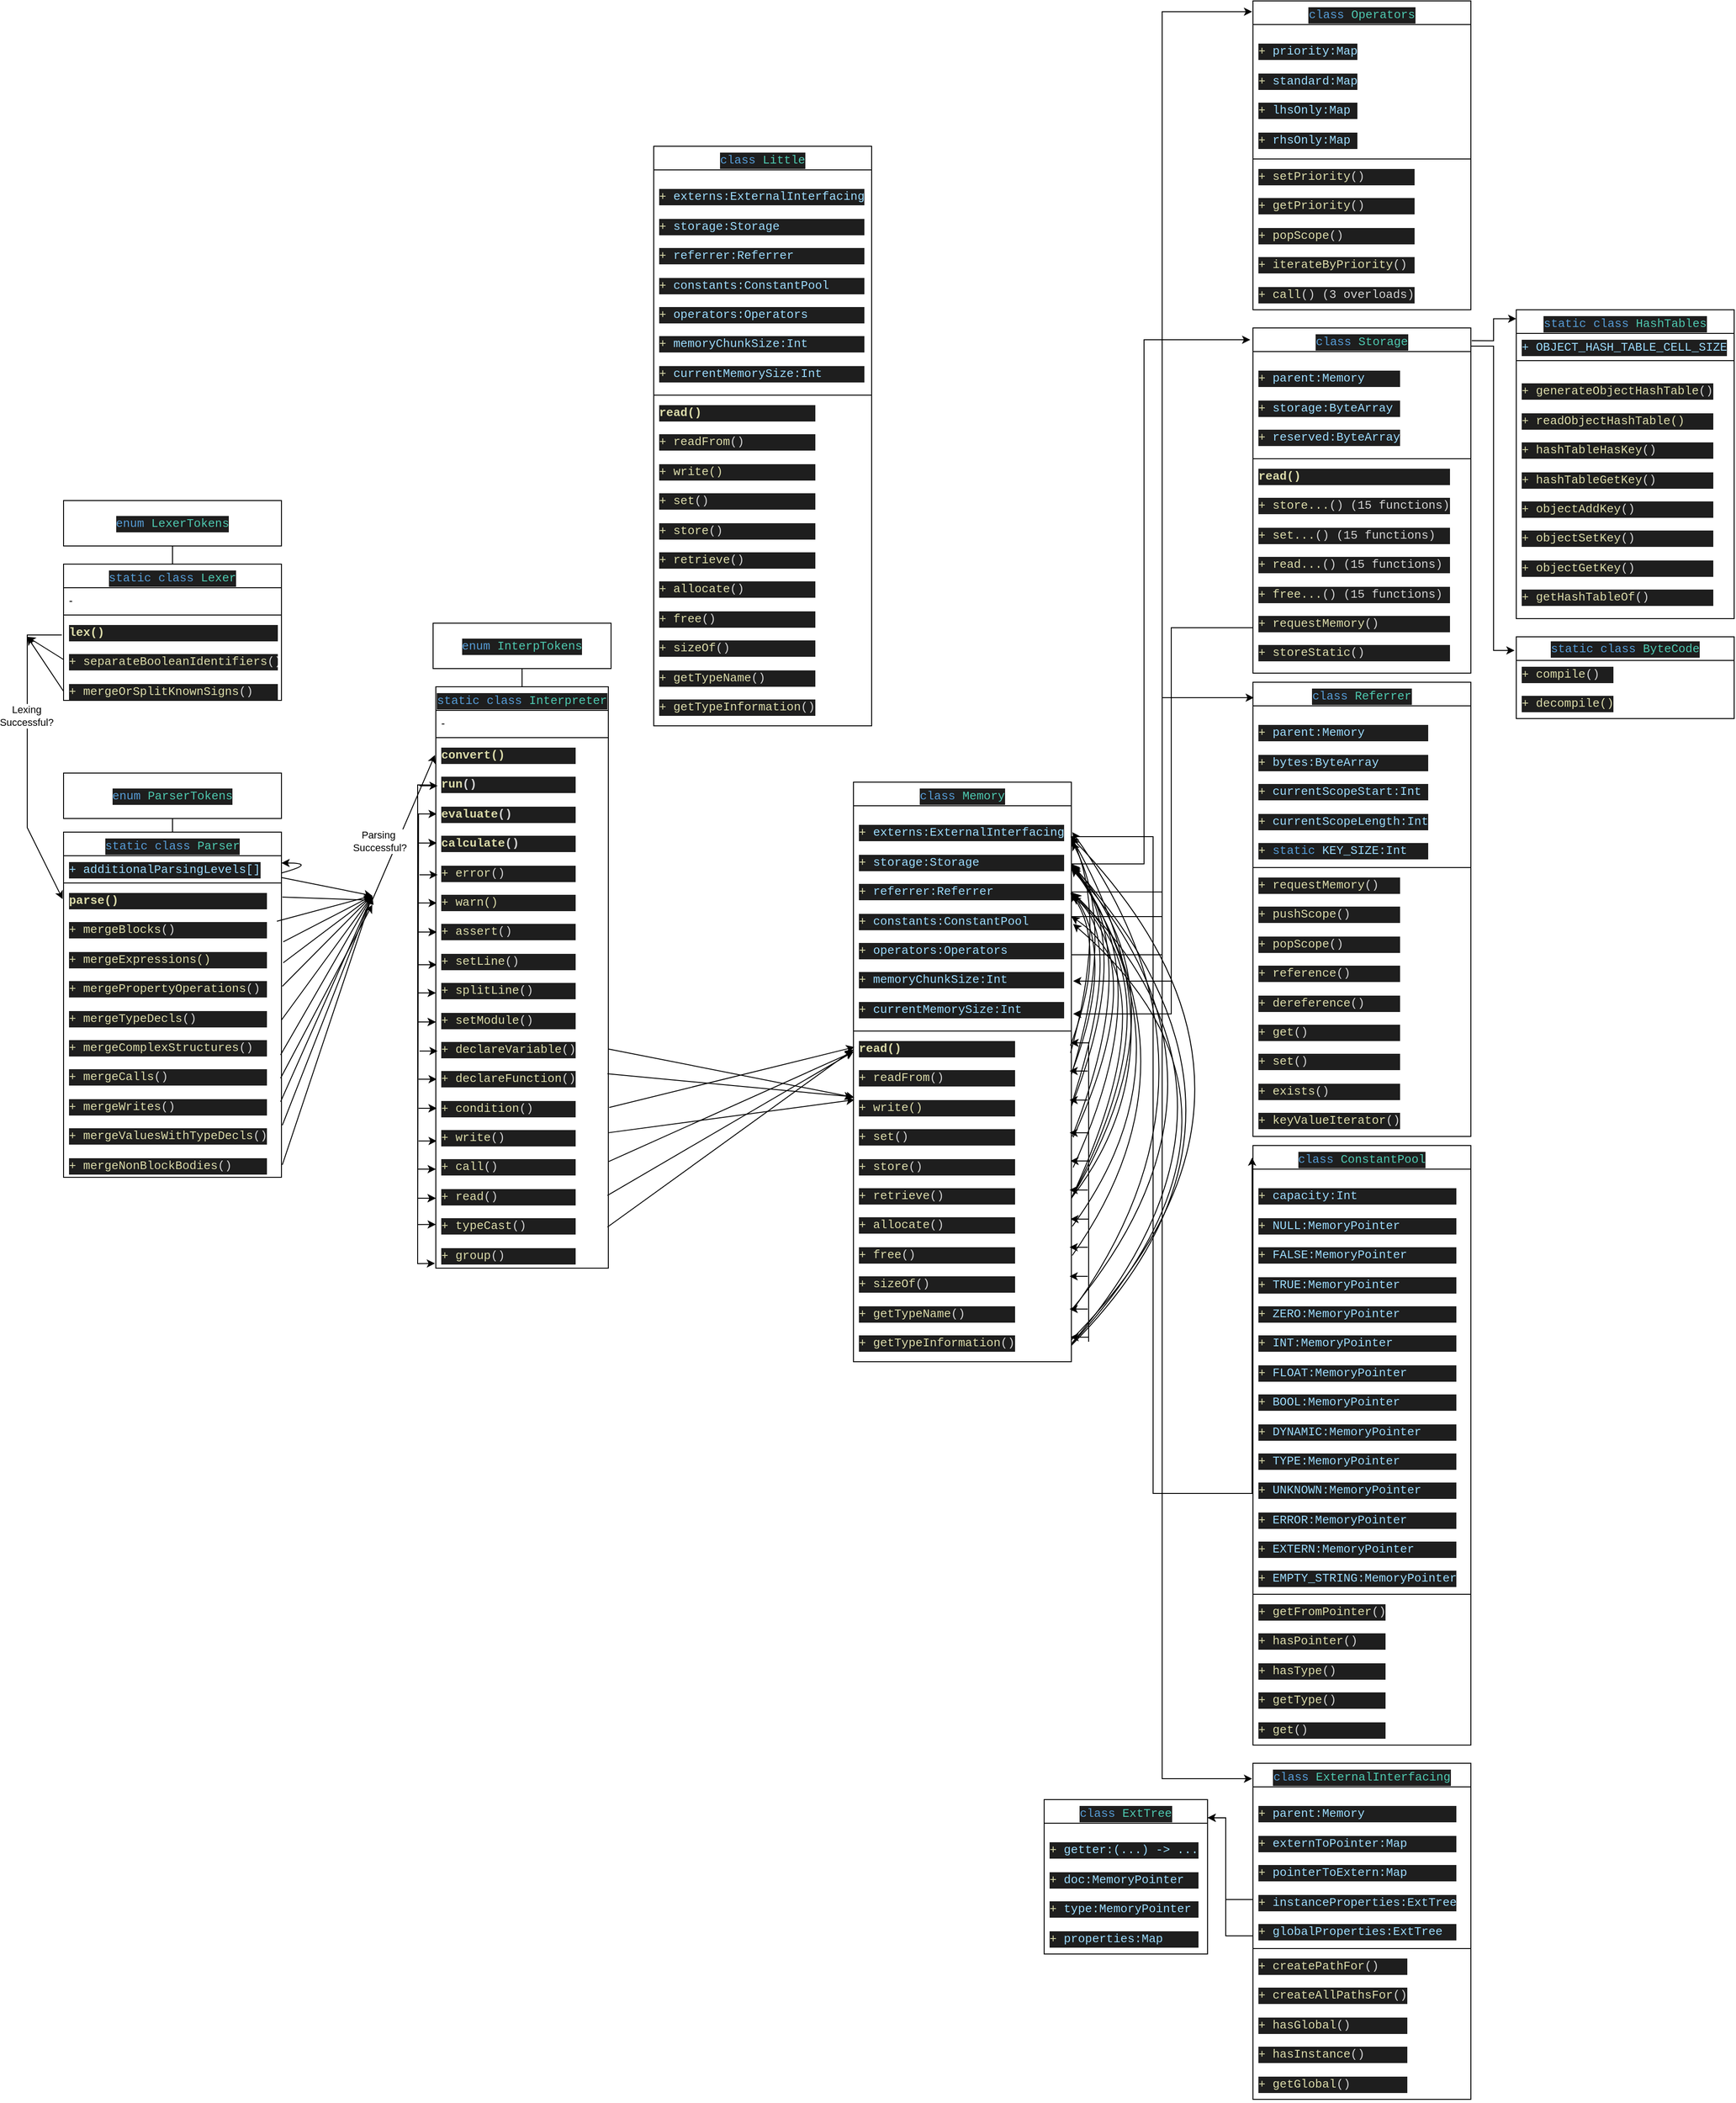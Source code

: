 <mxfile version="24.4.9" type="github">
  <diagram id="C5RBs43oDa-KdzZeNtuy" name="Page-1">
    <mxGraphModel dx="1366" dy="1914" grid="1" gridSize="10" guides="1" tooltips="1" connect="1" arrows="1" fold="1" page="1" pageScale="1" pageWidth="827" pageHeight="1169" math="0" shadow="0">
      <root>
        <mxCell id="WIyWlLk6GJQsqaUBKTNV-0" />
        <mxCell id="WIyWlLk6GJQsqaUBKTNV-1" parent="WIyWlLk6GJQsqaUBKTNV-0" />
        <mxCell id="_7KpmntLeHWkFB2YpqdL-5" value="&lt;div style=&quot;color: #d4d4d4;background-color: #1e1e1e;font-family: &#39;Fira Code&#39;, Consolas, &#39;Courier New&#39;, monospace;font-weight: normal;font-size: 13px;line-height: 18px;white-space: pre;&quot;&gt;&lt;div&gt;&lt;span style=&quot;color: #569cd6;&quot;&gt;static class&lt;/span&gt;&lt;span style=&quot;color: #d4d4d4;&quot;&gt; &lt;/span&gt;&lt;span style=&quot;color: #4ec9b0;&quot;&gt;Lexer&lt;/span&gt;&lt;/div&gt;&lt;/div&gt;" style="swimlane;fontStyle=1;align=center;verticalAlign=top;childLayout=stackLayout;horizontal=1;startSize=26;horizontalStack=0;resizeParent=1;resizeParentMax=0;resizeLast=0;collapsible=1;marginBottom=0;whiteSpace=wrap;html=1;" vertex="1" parent="WIyWlLk6GJQsqaUBKTNV-1">
          <mxGeometry x="80" y="50" width="240" height="150" as="geometry" />
        </mxCell>
        <mxCell id="_7KpmntLeHWkFB2YpqdL-6" value="-" style="text;strokeColor=none;fillColor=none;align=left;verticalAlign=top;spacingLeft=4;spacingRight=4;overflow=hidden;rotatable=0;points=[[0,0.5],[1,0.5]];portConstraint=eastwest;whiteSpace=wrap;html=1;" vertex="1" parent="_7KpmntLeHWkFB2YpqdL-5">
          <mxGeometry y="26" width="240" height="26" as="geometry" />
        </mxCell>
        <mxCell id="_7KpmntLeHWkFB2YpqdL-7" value="" style="line;strokeWidth=1;fillColor=none;align=left;verticalAlign=middle;spacingTop=-1;spacingLeft=3;spacingRight=3;rotatable=0;labelPosition=right;points=[];portConstraint=eastwest;strokeColor=inherit;" vertex="1" parent="_7KpmntLeHWkFB2YpqdL-5">
          <mxGeometry y="52" width="240" height="8" as="geometry" />
        </mxCell>
        <mxCell id="_7KpmntLeHWkFB2YpqdL-8" value="&lt;div&gt;&lt;div style=&quot;color: #d4d4d4;background-color: #1e1e1e;font-family: &#39;Fira Code&#39;, Consolas, &#39;Courier New&#39;, monospace;font-weight: normal;font-size: 13px;line-height: 18px;white-space: pre;&quot;&gt;&lt;div&gt;&lt;b&gt;&lt;span style=&quot;color: #dcdcaa;&quot;&gt;lex()&lt;/span&gt;&lt;/b&gt;&lt;/div&gt;&lt;/div&gt;&lt;/div&gt;&lt;div&gt;&lt;br&gt;&lt;/div&gt;&lt;div style=&quot;color: #d4d4d4;background-color: #1e1e1e;font-family: &#39;Fira Code&#39;, Consolas, &#39;Courier New&#39;, monospace;font-weight: normal;font-size: 13px;line-height: 18px;white-space: pre;&quot;&gt;&lt;div&gt;&lt;span style=&quot;color: #dcdcaa;&quot;&gt;+ separateBooleanIdentifiers&lt;/span&gt;&lt;span style=&quot;color: #d4d4d4;&quot;&gt;(&lt;/span&gt;&lt;span style=&quot;color: #d4d4d4;&quot;&gt;)&lt;/span&gt;&lt;/div&gt;&lt;/div&gt;&lt;div&gt;&lt;div&gt;&lt;br&gt;&lt;/div&gt;&lt;div style=&quot;color: #d4d4d4;background-color: #1e1e1e;font-family: &#39;Fira Code&#39;, Consolas, &#39;Courier New&#39;, monospace;font-weight: normal;font-size: 13px;line-height: 18px;white-space: pre;&quot;&gt;&lt;div&gt;&lt;span style=&quot;color: #dcdcaa;&quot;&gt;+ mergeOrSplitKnownSigns&lt;/span&gt;&lt;span style=&quot;color: #d4d4d4;&quot;&gt;(&lt;/span&gt;&lt;span style=&quot;color: #d4d4d4;&quot;&gt;)&lt;/span&gt;&lt;/div&gt;&lt;/div&gt;&lt;/div&gt;" style="text;strokeColor=none;fillColor=none;align=left;verticalAlign=top;spacingLeft=4;spacingRight=4;overflow=hidden;rotatable=0;points=[[0,0.5],[1,0.5]];portConstraint=eastwest;whiteSpace=wrap;html=1;" vertex="1" parent="_7KpmntLeHWkFB2YpqdL-5">
          <mxGeometry y="60" width="240" height="90" as="geometry" />
        </mxCell>
        <mxCell id="_7KpmntLeHWkFB2YpqdL-16" value="&lt;div style=&quot;color: #d4d4d4;background-color: #1e1e1e;font-family: &#39;Fira Code&#39;, Consolas, &#39;Courier New&#39;, monospace;font-weight: normal;font-size: 13px;line-height: 18px;white-space: pre;&quot;&gt;&lt;div&gt;&lt;div style=&quot;color: #d4d4d4;background-color: #1e1e1e;font-family: &#39;Fira Code&#39;, Consolas, &#39;Courier New&#39;, monospace;font-weight: normal;font-size: 13px;line-height: 18px;white-space: pre;&quot;&gt;&lt;div&gt;&lt;span style=&quot;color: #569cd6;&quot;&gt;static &lt;/span&gt;&lt;span style=&quot;color: #569cd6;&quot;&gt;class&lt;/span&gt;&lt;span style=&quot;color: #d4d4d4;&quot;&gt; &lt;/span&gt;&lt;span style=&quot;color: #4ec9b0;&quot;&gt;Parser&lt;/span&gt;&lt;/div&gt;&lt;/div&gt;&lt;/div&gt;&lt;/div&gt;" style="swimlane;fontStyle=1;align=center;verticalAlign=top;childLayout=stackLayout;horizontal=1;startSize=26;horizontalStack=0;resizeParent=1;resizeParentMax=0;resizeLast=0;collapsible=1;marginBottom=0;whiteSpace=wrap;html=1;" vertex="1" parent="WIyWlLk6GJQsqaUBKTNV-1">
          <mxGeometry x="80" y="345" width="240" height="380" as="geometry" />
        </mxCell>
        <mxCell id="_7KpmntLeHWkFB2YpqdL-17" value="&lt;div style=&quot;color: #d4d4d4;background-color: #1e1e1e;font-family: &#39;Fira Code&#39;, Consolas, &#39;Courier New&#39;, monospace;font-weight: normal;font-size: 13px;line-height: 18px;white-space: pre;&quot;&gt;&lt;div&gt;&lt;span style=&quot;color: #9cdcfe;&quot;&gt;+ &lt;/span&gt;&lt;span style=&quot;color: #9cdcfe;&quot;&gt;additionalParsingLevels[]&lt;/span&gt;&lt;/div&gt;&lt;/div&gt;" style="text;strokeColor=none;fillColor=none;align=left;verticalAlign=top;spacingLeft=4;spacingRight=4;overflow=hidden;rotatable=0;points=[[0,0.5],[1,0.5]];portConstraint=eastwest;whiteSpace=wrap;html=1;" vertex="1" parent="_7KpmntLeHWkFB2YpqdL-16">
          <mxGeometry y="26" width="240" height="26" as="geometry" />
        </mxCell>
        <mxCell id="_7KpmntLeHWkFB2YpqdL-18" value="" style="line;strokeWidth=1;fillColor=none;align=left;verticalAlign=middle;spacingTop=-1;spacingLeft=3;spacingRight=3;rotatable=0;labelPosition=right;points=[];portConstraint=eastwest;strokeColor=inherit;" vertex="1" parent="_7KpmntLeHWkFB2YpqdL-16">
          <mxGeometry y="52" width="240" height="8" as="geometry" />
        </mxCell>
        <mxCell id="_7KpmntLeHWkFB2YpqdL-19" value="&lt;div&gt;&lt;div style=&quot;color: #d4d4d4;background-color: #1e1e1e;font-family: &#39;Fira Code&#39;, Consolas, &#39;Courier New&#39;, monospace;font-weight: normal;font-size: 13px;line-height: 18px;white-space: pre;&quot;&gt;&lt;div&gt;&lt;b&gt;&lt;span style=&quot;color: #dcdcaa;&quot;&gt;parse()&lt;/span&gt;&lt;/b&gt;&lt;/div&gt;&lt;/div&gt;&lt;/div&gt;&lt;div&gt;&lt;br&gt;&lt;/div&gt;&lt;div style=&quot;color: #d4d4d4;background-color: #1e1e1e;font-family: &#39;Fira Code&#39;, Consolas, &#39;Courier New&#39;, monospace;font-weight: normal;font-size: 13px;line-height: 18px;white-space: pre;&quot;&gt;&lt;div&gt;&lt;span style=&quot;color: #dcdcaa;&quot;&gt;+ mergeBlocks&lt;/span&gt;&lt;span style=&quot;color: #d4d4d4;&quot;&gt;(&lt;/span&gt;&lt;span style=&quot;color: #d4d4d4;&quot;&gt;)&lt;/span&gt;&lt;/div&gt;&lt;/div&gt;&lt;div&gt;&lt;br&gt;&lt;/div&gt;&lt;div&gt;&lt;div&gt;&lt;div style=&quot;color: #d4d4d4;background-color: #1e1e1e;font-family: &#39;Fira Code&#39;, Consolas, &#39;Courier New&#39;, monospace;font-weight: normal;font-size: 13px;line-height: 18px;white-space: pre;&quot;&gt;&lt;div&gt;&lt;span style=&quot;color: #dcdcaa;&quot;&gt;+ mergeExpressions()&lt;/span&gt;&lt;/div&gt;&lt;/div&gt;&lt;/div&gt;&lt;/div&gt;&lt;div&gt;&lt;br&gt;&lt;div style=&quot;color: #d4d4d4;background-color: #1e1e1e;font-family: &#39;Fira Code&#39;, Consolas, &#39;Courier New&#39;, monospace;font-weight: normal;font-size: 13px;line-height: 18px;white-space: pre;&quot;&gt;&lt;div&gt;&lt;span style=&quot;color: #dcdcaa;&quot;&gt;+ mergePropertyOperations&lt;/span&gt;&lt;span style=&quot;color: #d4d4d4;&quot;&gt;(&lt;/span&gt;&lt;span style=&quot;color: #d4d4d4;&quot;&gt;)&lt;/span&gt;&lt;/div&gt;&lt;/div&gt;&lt;div&gt;&lt;br&gt;&lt;/div&gt;&lt;div&gt;&lt;div&gt;&lt;div style=&quot;color: #d4d4d4;background-color: #1e1e1e;font-family: &#39;Fira Code&#39;, Consolas, &#39;Courier New&#39;, monospace;font-weight: normal;font-size: 13px;line-height: 18px;white-space: pre;&quot;&gt;&lt;div&gt;&lt;span style=&quot;color: #dcdcaa;&quot;&gt;+ mergeTypeDecls&lt;/span&gt;&lt;span style=&quot;color: #d4d4d4;&quot;&gt;()&lt;/span&gt;&lt;/div&gt;&lt;/div&gt;&lt;/div&gt;&lt;/div&gt;&lt;div&gt;&lt;br&gt;&lt;div style=&quot;color: #d4d4d4;background-color: #1e1e1e;font-family: &#39;Fira Code&#39;, Consolas, &#39;Courier New&#39;, monospace;font-weight: normal;font-size: 13px;line-height: 18px;white-space: pre;&quot;&gt;&lt;div&gt;&lt;span style=&quot;color: #dcdcaa;&quot;&gt;+ mergeComplexStructures&lt;/span&gt;&lt;span style=&quot;color: #d4d4d4;&quot;&gt;(&lt;/span&gt;&lt;span style=&quot;color: #d4d4d4;&quot;&gt;)&lt;/span&gt;&lt;/div&gt;&lt;/div&gt;&lt;div&gt;&lt;br&gt;&lt;/div&gt;&lt;div&gt;&lt;div&gt;&lt;div style=&quot;color: #d4d4d4;background-color: #1e1e1e;font-family: &#39;Fira Code&#39;, Consolas, &#39;Courier New&#39;, monospace;font-weight: normal;font-size: 13px;line-height: 18px;white-space: pre;&quot;&gt;&lt;div&gt;&lt;span style=&quot;color: #dcdcaa;&quot;&gt;+ mergeCalls&lt;/span&gt;&lt;span style=&quot;color: #d4d4d4;&quot;&gt;()&lt;/span&gt;&lt;/div&gt;&lt;/div&gt;&lt;/div&gt;&lt;/div&gt;&lt;div&gt;&lt;br&gt;&lt;div style=&quot;color: #d4d4d4;background-color: #1e1e1e;font-family: &#39;Fira Code&#39;, Consolas, &#39;Courier New&#39;, monospace;font-weight: normal;font-size: 13px;line-height: 18px;white-space: pre;&quot;&gt;&lt;div&gt;&lt;span style=&quot;color: #dcdcaa;&quot;&gt;+ mergeWrites&lt;/span&gt;&lt;span style=&quot;color: #d4d4d4;&quot;&gt;(&lt;/span&gt;&lt;span style=&quot;color: #d4d4d4;&quot;&gt;)&lt;/span&gt;&lt;/div&gt;&lt;/div&gt;&lt;div&gt;&lt;br&gt;&lt;/div&gt;&lt;div&gt;&lt;div&gt;&lt;div style=&quot;color: #d4d4d4;background-color: #1e1e1e;font-family: &#39;Fira Code&#39;, Consolas, &#39;Courier New&#39;, monospace;font-weight: normal;font-size: 13px;line-height: 18px;white-space: pre;&quot;&gt;&lt;div&gt;&lt;span style=&quot;color: #dcdcaa;&quot;&gt;+ mergeValuesWithTypeDecls&lt;/span&gt;&lt;span style=&quot;color: #d4d4d4;&quot;&gt;()&lt;/span&gt;&lt;/div&gt;&lt;/div&gt;&lt;/div&gt;&lt;/div&gt;&lt;div&gt;&lt;br&gt;&lt;/div&gt;&lt;div&gt;&lt;div style=&quot;color: #d4d4d4;background-color: #1e1e1e;font-family: &#39;Fira Code&#39;, Consolas, &#39;Courier New&#39;, monospace;font-weight: normal;font-size: 13px;line-height: 18px;white-space: pre;&quot;&gt;&lt;div&gt;&lt;span style=&quot;color: #dcdcaa;&quot;&gt;+ mergeNonBlockBodies&lt;/span&gt;&lt;span style=&quot;color: #d4d4d4;&quot;&gt;(&lt;/span&gt;&lt;span style=&quot;color: #d4d4d4;&quot;&gt;)&lt;/span&gt;&lt;/div&gt;&lt;/div&gt;&lt;div&gt;&lt;br&gt;&lt;/div&gt;&lt;br&gt;&lt;br&gt;&lt;/div&gt;&lt;/div&gt;&lt;/div&gt;&lt;/div&gt;" style="text;strokeColor=none;fillColor=none;align=left;verticalAlign=top;spacingLeft=4;spacingRight=4;overflow=hidden;rotatable=0;points=[[0,0.5],[1,0.5]];portConstraint=eastwest;whiteSpace=wrap;html=1;" vertex="1" parent="_7KpmntLeHWkFB2YpqdL-16">
          <mxGeometry y="60" width="240" height="320" as="geometry" />
        </mxCell>
        <mxCell id="_7KpmntLeHWkFB2YpqdL-22" value="" style="endArrow=classic;html=1;rounded=0;exitX=-0.008;exitY=0.2;exitDx=0;exitDy=0;exitPerimeter=0;entryX=-0.004;entryY=0.043;entryDx=0;entryDy=0;entryPerimeter=0;" edge="1" parent="WIyWlLk6GJQsqaUBKTNV-1" source="_7KpmntLeHWkFB2YpqdL-8" target="_7KpmntLeHWkFB2YpqdL-19">
          <mxGeometry width="50" height="50" relative="1" as="geometry">
            <mxPoint x="390" y="450" as="sourcePoint" />
            <mxPoint x="440" y="400" as="targetPoint" />
            <Array as="points">
              <mxPoint x="40" y="128" />
              <mxPoint x="40" y="340" />
            </Array>
          </mxGeometry>
        </mxCell>
        <mxCell id="_7KpmntLeHWkFB2YpqdL-23" value="Lexing&lt;br&gt;Successful?" style="edgeLabel;html=1;align=center;verticalAlign=middle;resizable=0;points=[];" vertex="1" connectable="0" parent="_7KpmntLeHWkFB2YpqdL-22">
          <mxGeometry x="-0.248" y="-1" relative="1" as="geometry">
            <mxPoint as="offset" />
          </mxGeometry>
        </mxCell>
        <mxCell id="_7KpmntLeHWkFB2YpqdL-25" value="" style="endArrow=classic;html=1;rounded=0;exitX=0;exitY=0.5;exitDx=0;exitDy=0;" edge="1" parent="WIyWlLk6GJQsqaUBKTNV-1" source="_7KpmntLeHWkFB2YpqdL-8">
          <mxGeometry width="50" height="50" relative="1" as="geometry">
            <mxPoint x="280" y="460" as="sourcePoint" />
            <mxPoint x="40" y="130" as="targetPoint" />
          </mxGeometry>
        </mxCell>
        <mxCell id="_7KpmntLeHWkFB2YpqdL-26" value="" style="endArrow=classic;html=1;rounded=0;exitX=0;exitY=0.5;exitDx=0;exitDy=0;" edge="1" parent="WIyWlLk6GJQsqaUBKTNV-1">
          <mxGeometry width="50" height="50" relative="1" as="geometry">
            <mxPoint x="80" y="190" as="sourcePoint" />
            <mxPoint x="40" y="130" as="targetPoint" />
          </mxGeometry>
        </mxCell>
        <mxCell id="_7KpmntLeHWkFB2YpqdL-27" value="" style="endArrow=classic;html=1;rounded=0;exitX=1.004;exitY=0.036;exitDx=0;exitDy=0;exitPerimeter=0;entryX=-0.005;entryY=0.026;entryDx=0;entryDy=0;entryPerimeter=0;" edge="1" parent="WIyWlLk6GJQsqaUBKTNV-1" source="_7KpmntLeHWkFB2YpqdL-19" target="_7KpmntLeHWkFB2YpqdL-49">
          <mxGeometry width="50" height="50" relative="1" as="geometry">
            <mxPoint x="280" y="460" as="sourcePoint" />
            <mxPoint x="480" y="180" as="targetPoint" />
            <Array as="points">
              <mxPoint x="420" y="420" />
            </Array>
          </mxGeometry>
        </mxCell>
        <mxCell id="_7KpmntLeHWkFB2YpqdL-28" value="&lt;div&gt;Parsing&amp;nbsp;&lt;/div&gt;&lt;div&gt;Successful?&lt;/div&gt;" style="edgeLabel;html=1;align=center;verticalAlign=middle;resizable=0;points=[];" vertex="1" connectable="0" parent="_7KpmntLeHWkFB2YpqdL-27">
          <mxGeometry x="0.287" relative="1" as="geometry">
            <mxPoint x="-23" y="5" as="offset" />
          </mxGeometry>
        </mxCell>
        <mxCell id="_7KpmntLeHWkFB2YpqdL-30" value="" style="endArrow=classic;html=1;rounded=0;exitX=0.979;exitY=0.119;exitDx=0;exitDy=0;exitPerimeter=0;" edge="1" parent="WIyWlLk6GJQsqaUBKTNV-1" source="_7KpmntLeHWkFB2YpqdL-19">
          <mxGeometry width="50" height="50" relative="1" as="geometry">
            <mxPoint x="340" y="455" as="sourcePoint" />
            <mxPoint x="420" y="415" as="targetPoint" />
          </mxGeometry>
        </mxCell>
        <mxCell id="_7KpmntLeHWkFB2YpqdL-31" value="" style="endArrow=classic;html=1;rounded=0;exitX=1.008;exitY=0.19;exitDx=0;exitDy=0;exitPerimeter=0;" edge="1" parent="WIyWlLk6GJQsqaUBKTNV-1" source="_7KpmntLeHWkFB2YpqdL-19">
          <mxGeometry width="50" height="50" relative="1" as="geometry">
            <mxPoint x="340" y="475" as="sourcePoint" />
            <mxPoint x="420" y="415" as="targetPoint" />
          </mxGeometry>
        </mxCell>
        <mxCell id="_7KpmntLeHWkFB2YpqdL-32" value="" style="endArrow=classic;html=1;rounded=0;exitX=1.008;exitY=0.262;exitDx=0;exitDy=0;exitPerimeter=0;" edge="1" parent="WIyWlLk6GJQsqaUBKTNV-1" source="_7KpmntLeHWkFB2YpqdL-19">
          <mxGeometry width="50" height="50" relative="1" as="geometry">
            <mxPoint x="360" y="475" as="sourcePoint" />
            <mxPoint x="420" y="415" as="targetPoint" />
          </mxGeometry>
        </mxCell>
        <mxCell id="_7KpmntLeHWkFB2YpqdL-33" value="" style="endArrow=classic;html=1;rounded=0;exitX=1.004;exitY=0.343;exitDx=0;exitDy=0;exitPerimeter=0;" edge="1" parent="WIyWlLk6GJQsqaUBKTNV-1" source="_7KpmntLeHWkFB2YpqdL-19">
          <mxGeometry width="50" height="50" relative="1" as="geometry">
            <mxPoint x="370" y="485" as="sourcePoint" />
            <mxPoint x="420" y="415" as="targetPoint" />
          </mxGeometry>
        </mxCell>
        <mxCell id="_7KpmntLeHWkFB2YpqdL-35" value="" style="endArrow=classic;html=1;rounded=0;exitX=1;exitY=0.459;exitDx=0;exitDy=0;exitPerimeter=0;" edge="1" parent="WIyWlLk6GJQsqaUBKTNV-1" source="_7KpmntLeHWkFB2YpqdL-19">
          <mxGeometry width="50" height="50" relative="1" as="geometry">
            <mxPoint x="390" y="505" as="sourcePoint" />
            <mxPoint x="420" y="415" as="targetPoint" />
          </mxGeometry>
        </mxCell>
        <mxCell id="_7KpmntLeHWkFB2YpqdL-36" value="" style="endArrow=classic;html=1;rounded=0;exitX=0.996;exitY=0.579;exitDx=0;exitDy=0;exitPerimeter=0;" edge="1" parent="WIyWlLk6GJQsqaUBKTNV-1" source="_7KpmntLeHWkFB2YpqdL-19">
          <mxGeometry width="50" height="50" relative="1" as="geometry">
            <mxPoint x="340" y="645" as="sourcePoint" />
            <mxPoint x="420" y="415" as="targetPoint" />
          </mxGeometry>
        </mxCell>
        <mxCell id="_7KpmntLeHWkFB2YpqdL-38" value="" style="endArrow=classic;html=1;rounded=0;exitX=0.996;exitY=0.74;exitDx=0;exitDy=0;exitPerimeter=0;" edge="1" parent="WIyWlLk6GJQsqaUBKTNV-1" source="_7KpmntLeHWkFB2YpqdL-19">
          <mxGeometry width="50" height="50" relative="1" as="geometry">
            <mxPoint x="340" y="715" as="sourcePoint" />
            <mxPoint x="420" y="415" as="targetPoint" />
          </mxGeometry>
        </mxCell>
        <mxCell id="_7KpmntLeHWkFB2YpqdL-39" value="" style="endArrow=classic;html=1;rounded=0;exitX=1;exitY=0.923;exitDx=0;exitDy=0;exitPerimeter=0;" edge="1" parent="WIyWlLk6GJQsqaUBKTNV-1" source="_7KpmntLeHWkFB2YpqdL-17">
          <mxGeometry width="50" height="50" relative="1" as="geometry">
            <mxPoint x="340" y="395" as="sourcePoint" />
            <mxPoint x="420" y="415" as="targetPoint" />
          </mxGeometry>
        </mxCell>
        <mxCell id="_7KpmntLeHWkFB2YpqdL-41" value="" style="curved=1;endArrow=classic;html=1;rounded=0;entryX=1;entryY=0.5;entryDx=0;entryDy=0;" edge="1" parent="WIyWlLk6GJQsqaUBKTNV-1">
          <mxGeometry width="50" height="50" relative="1" as="geometry">
            <mxPoint x="320" y="390" as="sourcePoint" />
            <mxPoint x="320" y="379" as="targetPoint" />
            <Array as="points">
              <mxPoint x="360" y="379" />
            </Array>
          </mxGeometry>
        </mxCell>
        <mxCell id="_7KpmntLeHWkFB2YpqdL-42" value="" style="endArrow=classic;html=1;rounded=0;exitX=1.004;exitY=0.821;exitDx=0;exitDy=0;exitPerimeter=0;" edge="1" parent="WIyWlLk6GJQsqaUBKTNV-1" source="_7KpmntLeHWkFB2YpqdL-19">
          <mxGeometry width="50" height="50" relative="1" as="geometry">
            <mxPoint x="340" y="745" as="sourcePoint" />
            <mxPoint x="420" y="415" as="targetPoint" />
          </mxGeometry>
        </mxCell>
        <mxCell id="_7KpmntLeHWkFB2YpqdL-44" value="" style="endArrow=classic;html=1;rounded=0;exitX=1.004;exitY=0.957;exitDx=0;exitDy=0;exitPerimeter=0;" edge="1" parent="WIyWlLk6GJQsqaUBKTNV-1" source="_7KpmntLeHWkFB2YpqdL-19">
          <mxGeometry width="50" height="50" relative="1" as="geometry">
            <mxPoint x="340" y="805" as="sourcePoint" />
            <mxPoint x="420" y="415" as="targetPoint" />
          </mxGeometry>
        </mxCell>
        <mxCell id="_7KpmntLeHWkFB2YpqdL-46" value="&lt;div style=&quot;color: #d4d4d4;background-color: #1e1e1e;font-family: &#39;Fira Code&#39;, Consolas, &#39;Courier New&#39;, monospace;font-weight: normal;font-size: 13px;line-height: 18px;white-space: pre;&quot;&gt;&lt;div&gt;&lt;span style=&quot;color: #569cd6;&quot;&gt;static class&lt;/span&gt;&lt;span style=&quot;color: #d4d4d4;&quot;&gt; &lt;/span&gt;&lt;span style=&quot;color: #4ec9b0;&quot;&gt;Interpreter&lt;/span&gt;&lt;/div&gt;&lt;/div&gt;" style="swimlane;fontStyle=1;align=center;verticalAlign=top;childLayout=stackLayout;horizontal=1;startSize=26;horizontalStack=0;resizeParent=1;resizeParentMax=0;resizeLast=0;collapsible=1;marginBottom=0;whiteSpace=wrap;html=1;" vertex="1" parent="WIyWlLk6GJQsqaUBKTNV-1">
          <mxGeometry x="490" y="185" width="190" height="640" as="geometry" />
        </mxCell>
        <mxCell id="_7KpmntLeHWkFB2YpqdL-47" value="-" style="text;strokeColor=none;fillColor=none;align=left;verticalAlign=top;spacingLeft=4;spacingRight=4;overflow=hidden;rotatable=0;points=[[0,0.5],[1,0.5]];portConstraint=eastwest;whiteSpace=wrap;html=1;" vertex="1" parent="_7KpmntLeHWkFB2YpqdL-46">
          <mxGeometry y="26" width="190" height="26" as="geometry" />
        </mxCell>
        <mxCell id="_7KpmntLeHWkFB2YpqdL-48" value="" style="line;strokeWidth=1;fillColor=none;align=left;verticalAlign=middle;spacingTop=-1;spacingLeft=3;spacingRight=3;rotatable=0;labelPosition=right;points=[];portConstraint=eastwest;strokeColor=inherit;" vertex="1" parent="_7KpmntLeHWkFB2YpqdL-46">
          <mxGeometry y="52" width="190" height="8" as="geometry" />
        </mxCell>
        <mxCell id="_7KpmntLeHWkFB2YpqdL-69" value="" style="endArrow=classic;html=1;rounded=0;exitX=-0.005;exitY=0.083;exitDx=0;exitDy=0;exitPerimeter=0;entryX=0;entryY=0.917;entryDx=0;entryDy=0;entryPerimeter=0;" edge="1" parent="_7KpmntLeHWkFB2YpqdL-46" target="_7KpmntLeHWkFB2YpqdL-49">
          <mxGeometry width="50" height="50" relative="1" as="geometry">
            <mxPoint y="140" as="sourcePoint" />
            <mxPoint y="667" as="targetPoint" />
            <Array as="points">
              <mxPoint x="-19" y="140" />
              <mxPoint x="-20" y="592" />
            </Array>
          </mxGeometry>
        </mxCell>
        <mxCell id="_7KpmntLeHWkFB2YpqdL-49" value="&lt;div&gt;&lt;div style=&quot;color: #d4d4d4;background-color: #1e1e1e;font-family: &#39;Fira Code&#39;, Consolas, &#39;Courier New&#39;, monospace;font-weight: normal;font-size: 13px;line-height: 18px;white-space: pre;&quot;&gt;&lt;div&gt;&lt;b&gt;&lt;span style=&quot;color: #dcdcaa;&quot;&gt;convert()&lt;/span&gt;&lt;/b&gt;&lt;/div&gt;&lt;/div&gt;&lt;/div&gt;&lt;div&gt;&lt;div&gt;&lt;br&gt;&lt;/div&gt;&lt;div&gt;&lt;div&gt;&lt;div style=&quot;color: #d4d4d4;background-color: #1e1e1e;font-family: &#39;Fira Code&#39;, Consolas, &#39;Courier New&#39;, monospace;font-weight: normal;font-size: 13px;line-height: 18px;white-space: pre;&quot;&gt;&lt;div&gt;&lt;b&gt;&lt;span style=&quot;color: #dcdcaa;&quot;&gt;run&lt;/span&gt;&lt;span style=&quot;color: #d4d4d4;&quot;&gt;()&lt;/span&gt;&lt;/b&gt;&lt;/div&gt;&lt;/div&gt;&lt;/div&gt;&lt;/div&gt;&lt;div&gt;&lt;br&gt;&lt;/div&gt;&lt;div style=&quot;color: #d4d4d4;background-color: #1e1e1e;font-family: &#39;Fira Code&#39;, Consolas, &#39;Courier New&#39;, monospace;font-weight: normal;font-size: 13px;line-height: 18px;white-space: pre;&quot;&gt;&lt;div&gt;&lt;b&gt;&lt;span style=&quot;color: #dcdcaa;&quot;&gt;evaluate&lt;/span&gt;&lt;span style=&quot;color: #d4d4d4;&quot;&gt;(&lt;/span&gt;&lt;span style=&quot;color: #d4d4d4;&quot;&gt;)&lt;/span&gt;&lt;/b&gt;&lt;/div&gt;&lt;/div&gt;&lt;div&gt;&lt;br&gt;&lt;/div&gt;&lt;div&gt;&lt;div&gt;&lt;div style=&quot;color: #d4d4d4;background-color: #1e1e1e;font-family: &#39;Fira Code&#39;, Consolas, &#39;Courier New&#39;, monospace;font-weight: normal;font-size: 13px;line-height: 18px;white-space: pre;&quot;&gt;&lt;div&gt;&lt;b&gt;&lt;span style=&quot;color: #dcdcaa;&quot;&gt;calculate&lt;/span&gt;&lt;span style=&quot;color: #d4d4d4;&quot;&gt;()&lt;/span&gt;&lt;/b&gt;&lt;/div&gt;&lt;/div&gt;&lt;/div&gt;&lt;/div&gt;&lt;br&gt;&lt;/div&gt;&lt;div style=&quot;color: #d4d4d4;background-color: #1e1e1e;font-family: &#39;Fira Code&#39;, Consolas, &#39;Courier New&#39;, monospace;font-weight: normal;font-size: 13px;line-height: 18px;white-space: pre;&quot;&gt;&lt;div&gt;&lt;span style=&quot;color: #dcdcaa;&quot;&gt;+ error&lt;/span&gt;&lt;span style=&quot;color: #d4d4d4;&quot;&gt;(&lt;/span&gt;&lt;span style=&quot;color: #d4d4d4;&quot;&gt;)&lt;/span&gt;&lt;/div&gt;&lt;/div&gt;&lt;div&gt;&lt;br&gt;&lt;/div&gt;&lt;div&gt;&lt;div&gt;&lt;div style=&quot;color: #d4d4d4;background-color: #1e1e1e;font-family: &#39;Fira Code&#39;, Consolas, &#39;Courier New&#39;, monospace;font-weight: normal;font-size: 13px;line-height: 18px;white-space: pre;&quot;&gt;&lt;div&gt;&lt;span style=&quot;color: #dcdcaa;&quot;&gt;+ warn()&lt;/span&gt;&lt;/div&gt;&lt;/div&gt;&lt;/div&gt;&lt;/div&gt;&lt;div&gt;&lt;br&gt;&lt;div style=&quot;color: #d4d4d4;background-color: #1e1e1e;font-family: &#39;Fira Code&#39;, Consolas, &#39;Courier New&#39;, monospace;font-weight: normal;font-size: 13px;line-height: 18px;white-space: pre;&quot;&gt;&lt;div&gt;&lt;span style=&quot;color: #dcdcaa;&quot;&gt;+ assert&lt;/span&gt;&lt;span style=&quot;color: #d4d4d4;&quot;&gt;(&lt;/span&gt;&lt;span style=&quot;color: #d4d4d4;&quot;&gt;)&lt;/span&gt;&lt;/div&gt;&lt;/div&gt;&lt;div&gt;&lt;br&gt;&lt;/div&gt;&lt;div&gt;&lt;div&gt;&lt;div style=&quot;color: #d4d4d4;background-color: #1e1e1e;font-family: &#39;Fira Code&#39;, Consolas, &#39;Courier New&#39;, monospace;font-weight: normal;font-size: 13px;line-height: 18px;white-space: pre;&quot;&gt;&lt;div&gt;&lt;span style=&quot;color: #dcdcaa;&quot;&gt;+ setLine&lt;/span&gt;&lt;span style=&quot;color: #d4d4d4;&quot;&gt;()&lt;/span&gt;&lt;/div&gt;&lt;/div&gt;&lt;/div&gt;&lt;/div&gt;&lt;div&gt;&lt;br&gt;&lt;div style=&quot;color: #d4d4d4;background-color: #1e1e1e;font-family: &#39;Fira Code&#39;, Consolas, &#39;Courier New&#39;, monospace;font-weight: normal;font-size: 13px;line-height: 18px;white-space: pre;&quot;&gt;&lt;div&gt;&lt;span style=&quot;color: #dcdcaa;&quot;&gt;+ splitLine&lt;/span&gt;&lt;span style=&quot;color: #d4d4d4;&quot;&gt;(&lt;/span&gt;&lt;span style=&quot;color: #d4d4d4;&quot;&gt;)&lt;/span&gt;&lt;/div&gt;&lt;/div&gt;&lt;div&gt;&lt;br&gt;&lt;/div&gt;&lt;div&gt;&lt;div&gt;&lt;div style=&quot;color: #d4d4d4;background-color: #1e1e1e;font-family: &#39;Fira Code&#39;, Consolas, &#39;Courier New&#39;, monospace;font-weight: normal;font-size: 13px;line-height: 18px;white-space: pre;&quot;&gt;&lt;div&gt;&lt;span style=&quot;color: #dcdcaa;&quot;&gt;+ setModule&lt;/span&gt;&lt;span style=&quot;color: #d4d4d4;&quot;&gt;()&lt;/span&gt;&lt;/div&gt;&lt;/div&gt;&lt;/div&gt;&lt;/div&gt;&lt;div&gt;&lt;br&gt;&lt;div style=&quot;color: #d4d4d4;background-color: #1e1e1e;font-family: &#39;Fira Code&#39;, Consolas, &#39;Courier New&#39;, monospace;font-weight: normal;font-size: 13px;line-height: 18px;white-space: pre;&quot;&gt;&lt;div&gt;&lt;span style=&quot;color: #dcdcaa;&quot;&gt;+ declareVariable&lt;/span&gt;&lt;span style=&quot;color: #d4d4d4;&quot;&gt;(&lt;/span&gt;&lt;span style=&quot;color: #d4d4d4;&quot;&gt;)&lt;/span&gt;&lt;/div&gt;&lt;/div&gt;&lt;div&gt;&lt;br&gt;&lt;/div&gt;&lt;div&gt;&lt;div&gt;&lt;div style=&quot;color: #d4d4d4;background-color: #1e1e1e;font-family: &#39;Fira Code&#39;, Consolas, &#39;Courier New&#39;, monospace;font-weight: normal;font-size: 13px;line-height: 18px;white-space: pre;&quot;&gt;&lt;div&gt;&lt;span style=&quot;color: #dcdcaa;&quot;&gt;+ declareFunction&lt;/span&gt;&lt;span style=&quot;color: #d4d4d4;&quot;&gt;()&lt;/span&gt;&lt;/div&gt;&lt;/div&gt;&lt;/div&gt;&lt;/div&gt;&lt;div&gt;&lt;br&gt;&lt;/div&gt;&lt;div style=&quot;color: #d4d4d4;background-color: #1e1e1e;font-family: &#39;Fira Code&#39;, Consolas, &#39;Courier New&#39;, monospace;font-weight: normal;font-size: 13px;line-height: 18px;white-space: pre;&quot;&gt;&lt;div&gt;&lt;span style=&quot;color: #dcdcaa;&quot;&gt;+ condition&lt;/span&gt;&lt;span style=&quot;color: #d4d4d4;&quot;&gt;(&lt;/span&gt;&lt;span style=&quot;color: #d4d4d4;&quot;&gt;)&lt;/span&gt;&lt;/div&gt;&lt;/div&gt;&lt;div&gt;&lt;br&gt;&lt;/div&gt;&lt;div&gt;&lt;div&gt;&lt;div style=&quot;color: #d4d4d4;background-color: #1e1e1e;font-family: &#39;Fira Code&#39;, Consolas, &#39;Courier New&#39;, monospace;font-weight: normal;font-size: 13px;line-height: 18px;white-space: pre;&quot;&gt;&lt;div&gt;&lt;span style=&quot;color: #dcdcaa;&quot;&gt;+ write&lt;/span&gt;&lt;span style=&quot;color: #d4d4d4;&quot;&gt;()&lt;/span&gt;&lt;/div&gt;&lt;/div&gt;&lt;/div&gt;&lt;/div&gt;&lt;div&gt;&lt;br&gt;&lt;div style=&quot;color: #d4d4d4;background-color: #1e1e1e;font-family: &#39;Fira Code&#39;, Consolas, &#39;Courier New&#39;, monospace;font-weight: normal;font-size: 13px;line-height: 18px;white-space: pre;&quot;&gt;&lt;div&gt;&lt;span style=&quot;color: #dcdcaa;&quot;&gt;+ call&lt;/span&gt;&lt;span style=&quot;color: #d4d4d4;&quot;&gt;(&lt;/span&gt;&lt;span style=&quot;color: #d4d4d4;&quot;&gt;)&lt;/span&gt;&lt;/div&gt;&lt;/div&gt;&lt;div&gt;&lt;br&gt;&lt;/div&gt;&lt;div&gt;&lt;div&gt;&lt;div style=&quot;color: #d4d4d4;background-color: #1e1e1e;font-family: &#39;Fira Code&#39;, Consolas, &#39;Courier New&#39;, monospace;font-weight: normal;font-size: 13px;line-height: 18px;white-space: pre;&quot;&gt;&lt;div&gt;&lt;span style=&quot;color: #dcdcaa;&quot;&gt;+ read&lt;/span&gt;&lt;span style=&quot;color: #d4d4d4;&quot;&gt;()&lt;/span&gt;&lt;/div&gt;&lt;/div&gt;&lt;/div&gt;&lt;/div&gt;&lt;/div&gt;&lt;br&gt;&lt;div style=&quot;color: #d4d4d4;background-color: #1e1e1e;font-family: &#39;Fira Code&#39;, Consolas, &#39;Courier New&#39;, monospace;font-weight: normal;font-size: 13px;line-height: 18px;white-space: pre;&quot;&gt;&lt;div&gt;&lt;span style=&quot;color: #dcdcaa;&quot;&gt;+ typeCast&lt;/span&gt;&lt;span style=&quot;color: #d4d4d4;&quot;&gt;(&lt;/span&gt;&lt;span style=&quot;color: #d4d4d4;&quot;&gt;)&lt;/span&gt;&lt;/div&gt;&lt;/div&gt;&lt;br&gt;&lt;div&gt;&lt;div style=&quot;color: #d4d4d4;background-color: #1e1e1e;font-family: &#39;Fira Code&#39;, Consolas, &#39;Courier New&#39;, monospace;font-weight: normal;font-size: 13px;line-height: 18px;white-space: pre;&quot;&gt;&lt;div&gt;&lt;span style=&quot;color: #dcdcaa;&quot;&gt;+ group&lt;/span&gt;&lt;span style=&quot;color: #d4d4d4;&quot;&gt;(&lt;/span&gt;&lt;span style=&quot;color: #d4d4d4;&quot;&gt;)&lt;/span&gt;&lt;/div&gt;&lt;/div&gt;&lt;div&gt;&lt;br&gt;&lt;/div&gt;&lt;/div&gt;&lt;br&gt;&lt;br&gt;&lt;/div&gt;&lt;/div&gt;&lt;/div&gt;" style="text;strokeColor=none;fillColor=none;align=left;verticalAlign=top;spacingLeft=4;spacingRight=4;overflow=hidden;rotatable=0;points=[[0,0.5],[1,0.5]];portConstraint=eastwest;whiteSpace=wrap;html=1;" vertex="1" parent="_7KpmntLeHWkFB2YpqdL-46">
          <mxGeometry y="60" width="190" height="580" as="geometry" />
        </mxCell>
        <mxCell id="_7KpmntLeHWkFB2YpqdL-67" value="" style="endArrow=classic;html=1;rounded=0;exitX=-0.005;exitY=0.083;exitDx=0;exitDy=0;exitPerimeter=0;entryX=-0.005;entryY=0.991;entryDx=0;entryDy=0;entryPerimeter=0;" edge="1" parent="_7KpmntLeHWkFB2YpqdL-46">
          <mxGeometry width="50" height="50" relative="1" as="geometry">
            <mxPoint x="-0.95" y="108.14" as="sourcePoint" />
            <mxPoint x="-0.95" y="634.78" as="targetPoint" />
            <Array as="points">
              <mxPoint x="-20" y="108" />
              <mxPoint x="-20" y="635" />
            </Array>
          </mxGeometry>
        </mxCell>
        <mxCell id="_7KpmntLeHWkFB2YpqdL-71" value="" style="endArrow=classic;html=1;rounded=0;" edge="1" parent="_7KpmntLeHWkFB2YpqdL-46">
          <mxGeometry width="50" height="50" relative="1" as="geometry">
            <mxPoint x="-20" y="563" as="sourcePoint" />
            <mxPoint y="563" as="targetPoint" />
          </mxGeometry>
        </mxCell>
        <mxCell id="_7KpmntLeHWkFB2YpqdL-50" value="&lt;div style=&quot;color: #d4d4d4;background-color: #1e1e1e;font-family: &#39;Fira Code&#39;, Consolas, &#39;Courier New&#39;, monospace;font-weight: normal;font-size: 13px;line-height: 18px;white-space: pre;&quot;&gt;&lt;div&gt;&lt;span style=&quot;color: #569cd6;&quot;&gt;class&lt;/span&gt;&lt;span style=&quot;color: #d4d4d4;&quot;&gt; &lt;/span&gt;&lt;span style=&quot;color: #4ec9b0;&quot;&gt;Memory&lt;/span&gt;&lt;/div&gt;&lt;/div&gt;" style="swimlane;fontStyle=1;align=center;verticalAlign=top;childLayout=stackLayout;horizontal=1;startSize=26;horizontalStack=0;resizeParent=1;resizeParentMax=0;resizeLast=0;collapsible=1;marginBottom=0;whiteSpace=wrap;html=1;" vertex="1" parent="WIyWlLk6GJQsqaUBKTNV-1">
          <mxGeometry x="950" y="290" width="240" height="638" as="geometry" />
        </mxCell>
        <mxCell id="_7KpmntLeHWkFB2YpqdL-51" value="&lt;div&gt;&lt;div&gt;&lt;br&gt;&lt;/div&gt;&lt;div&gt;&lt;div&gt;&lt;div style=&quot;color: #d4d4d4;background-color: #1e1e1e;font-family: &#39;Fira Code&#39;, Consolas, &#39;Courier New&#39;, monospace;font-weight: normal;font-size: 13px;line-height: 18px;white-space: pre;&quot;&gt;&lt;div&gt;&lt;span style=&quot;color: #dcdcaa;&quot;&gt;+ &lt;/span&gt;&lt;span style=&quot;color: #9cdcfe;&quot;&gt;externs:ExternalInterfacing&lt;/span&gt;&lt;/div&gt;&lt;/div&gt;&lt;/div&gt;&lt;/div&gt;&lt;br&gt;&lt;/div&gt;&lt;div style=&quot;color: #d4d4d4;background-color: #1e1e1e;font-family: &#39;Fira Code&#39;, Consolas, &#39;Courier New&#39;, monospace;font-weight: normal;font-size: 13px;line-height: 18px;white-space: pre;&quot;&gt;&lt;div&gt;&lt;span style=&quot;color: #dcdcaa;&quot;&gt;+ &lt;/span&gt;&lt;span style=&quot;color: #9cdcfe;&quot;&gt;storage:Storage&lt;/span&gt;&lt;/div&gt;&lt;/div&gt;&lt;div&gt;&lt;br&gt;&lt;/div&gt;&lt;div&gt;&lt;div&gt;&lt;div style=&quot;color: #d4d4d4;background-color: #1e1e1e;font-family: &#39;Fira Code&#39;, Consolas, &#39;Courier New&#39;, monospace;font-weight: normal;font-size: 13px;line-height: 18px;white-space: pre;&quot;&gt;&lt;div&gt;&lt;span style=&quot;color: #dcdcaa;&quot;&gt;+ &lt;/span&gt;&lt;span style=&quot;color: #9cdcfe;&quot;&gt;referrer&lt;/span&gt;&lt;span style=&quot;color: #9cdcfe;&quot;&gt;:Referrer&lt;/span&gt;&lt;/div&gt;&lt;/div&gt;&lt;/div&gt;&lt;/div&gt;&lt;br&gt;&lt;div style=&quot;color: #d4d4d4;background-color: #1e1e1e;font-family: &#39;Fira Code&#39;, Consolas, &#39;Courier New&#39;, monospace;font-weight: normal;font-size: 13px;line-height: 18px;white-space: pre;&quot;&gt;&lt;div&gt;&lt;span style=&quot;color: #dcdcaa;&quot;&gt;+ &lt;/span&gt;&lt;span style=&quot;color: #9cdcfe;&quot;&gt;constants:ConstantPool&lt;/span&gt;&lt;/div&gt;&lt;/div&gt;&lt;div&gt;&lt;br&gt;&lt;/div&gt;&lt;div&gt;&lt;div&gt;&lt;div style=&quot;color: #d4d4d4;background-color: #1e1e1e;font-family: &#39;Fira Code&#39;, Consolas, &#39;Courier New&#39;, monospace;font-weight: normal;font-size: 13px;line-height: 18px;white-space: pre;&quot;&gt;&lt;div&gt;&lt;span style=&quot;color: #dcdcaa;&quot;&gt;+ &lt;/span&gt;&lt;span style=&quot;color: #9cdcfe;&quot;&gt;operators:Operators&lt;/span&gt;&lt;/div&gt;&lt;/div&gt;&lt;/div&gt;&lt;/div&gt;&lt;br&gt;&lt;div style=&quot;color: #d4d4d4;background-color: #1e1e1e;font-family: &#39;Fira Code&#39;, Consolas, &#39;Courier New&#39;, monospace;font-weight: normal;font-size: 13px;line-height: 18px;white-space: pre;&quot;&gt;&lt;div&gt;&lt;span style=&quot;color: #dcdcaa;&quot;&gt;+ &lt;/span&gt;&lt;span style=&quot;color: #9cdcfe;&quot;&gt;memoryChunkSize:Int&lt;/span&gt;&lt;/div&gt;&lt;/div&gt;&lt;div&gt;&lt;br&gt;&lt;/div&gt;&lt;div&gt;&lt;div&gt;&lt;div style=&quot;color: #d4d4d4;background-color: #1e1e1e;font-family: &#39;Fira Code&#39;, Consolas, &#39;Courier New&#39;, monospace;font-weight: normal;font-size: 13px;line-height: 18px;white-space: pre;&quot;&gt;&lt;div&gt;&lt;span style=&quot;color: #dcdcaa;&quot;&gt;+ &lt;/span&gt;&lt;span style=&quot;color: #9cdcfe;&quot;&gt;currentMemorySize&lt;/span&gt;&lt;span style=&quot;color: #9cdcfe;&quot;&gt;:Int&lt;/span&gt;&lt;/div&gt;&lt;/div&gt;&lt;/div&gt;&lt;/div&gt;&lt;span style=&quot;color: #dcdcaa;&quot;&gt;&lt;br&gt;&lt;/span&gt;&lt;span style=&quot;color: #dcdcaa;&quot;&gt;&lt;/span&gt;" style="text;strokeColor=none;fillColor=none;align=left;verticalAlign=top;spacingLeft=4;spacingRight=4;overflow=hidden;rotatable=0;points=[[0,0.5],[1,0.5]];portConstraint=eastwest;whiteSpace=wrap;html=1;" vertex="1" parent="_7KpmntLeHWkFB2YpqdL-50">
          <mxGeometry y="26" width="240" height="244" as="geometry" />
        </mxCell>
        <mxCell id="_7KpmntLeHWkFB2YpqdL-52" value="" style="line;strokeWidth=1;fillColor=none;align=left;verticalAlign=middle;spacingTop=-1;spacingLeft=3;spacingRight=3;rotatable=0;labelPosition=right;points=[];portConstraint=eastwest;strokeColor=inherit;" vertex="1" parent="_7KpmntLeHWkFB2YpqdL-50">
          <mxGeometry y="270" width="240" height="8" as="geometry" />
        </mxCell>
        <mxCell id="_7KpmntLeHWkFB2YpqdL-53" value="&lt;div&gt;&lt;div style=&quot;color: #d4d4d4;background-color: #1e1e1e;font-family: &#39;Fira Code&#39;, Consolas, &#39;Courier New&#39;, monospace;font-weight: normal;font-size: 13px;line-height: 18px;white-space: pre;&quot;&gt;&lt;div&gt;&lt;b&gt;&lt;span style=&quot;color: #dcdcaa;&quot;&gt;read()&lt;/span&gt;&lt;/b&gt;&lt;/div&gt;&lt;/div&gt;&lt;/div&gt;&lt;div&gt;&lt;br&gt;&lt;/div&gt;&lt;div style=&quot;color: #d4d4d4;background-color: #1e1e1e;font-family: &#39;Fira Code&#39;, Consolas, &#39;Courier New&#39;, monospace;font-weight: normal;font-size: 13px;line-height: 18px;white-space: pre;&quot;&gt;&lt;div&gt;&lt;span style=&quot;color: #dcdcaa;&quot;&gt;+ readFrom&lt;/span&gt;&lt;span style=&quot;color: #d4d4d4;&quot;&gt;(&lt;/span&gt;&lt;span style=&quot;color: #d4d4d4;&quot;&gt;)&lt;/span&gt;&lt;/div&gt;&lt;/div&gt;&lt;div&gt;&lt;br&gt;&lt;/div&gt;&lt;div&gt;&lt;div&gt;&lt;div style=&quot;color: #d4d4d4;background-color: #1e1e1e;font-family: &#39;Fira Code&#39;, Consolas, &#39;Courier New&#39;, monospace;font-weight: normal;font-size: 13px;line-height: 18px;white-space: pre;&quot;&gt;&lt;div&gt;&lt;span style=&quot;color: #dcdcaa;&quot;&gt;+ write()&lt;/span&gt;&lt;/div&gt;&lt;/div&gt;&lt;/div&gt;&lt;/div&gt;&lt;div&gt;&lt;br&gt;&lt;div style=&quot;color: #d4d4d4;background-color: #1e1e1e;font-family: &#39;Fira Code&#39;, Consolas, &#39;Courier New&#39;, monospace;font-weight: normal;font-size: 13px;line-height: 18px;white-space: pre;&quot;&gt;&lt;div&gt;&lt;span style=&quot;color: #dcdcaa;&quot;&gt;+ set&lt;/span&gt;&lt;span style=&quot;color: #d4d4d4;&quot;&gt;(&lt;/span&gt;&lt;span style=&quot;color: #d4d4d4;&quot;&gt;)&lt;/span&gt;&lt;/div&gt;&lt;/div&gt;&lt;div&gt;&lt;br&gt;&lt;/div&gt;&lt;div&gt;&lt;div&gt;&lt;div style=&quot;color: #d4d4d4;background-color: #1e1e1e;font-family: &#39;Fira Code&#39;, Consolas, &#39;Courier New&#39;, monospace;font-weight: normal;font-size: 13px;line-height: 18px;white-space: pre;&quot;&gt;&lt;div&gt;&lt;span style=&quot;color: #dcdcaa;&quot;&gt;+ store&lt;/span&gt;&lt;span style=&quot;color: #d4d4d4;&quot;&gt;()&lt;/span&gt;&lt;/div&gt;&lt;/div&gt;&lt;/div&gt;&lt;/div&gt;&lt;div&gt;&lt;br&gt;&lt;div style=&quot;color: #d4d4d4;background-color: #1e1e1e;font-family: &#39;Fira Code&#39;, Consolas, &#39;Courier New&#39;, monospace;font-weight: normal;font-size: 13px;line-height: 18px;white-space: pre;&quot;&gt;&lt;div&gt;&lt;span style=&quot;color: #dcdcaa;&quot;&gt;+ retrieve&lt;/span&gt;&lt;span style=&quot;color: #d4d4d4;&quot;&gt;(&lt;/span&gt;&lt;span style=&quot;color: #d4d4d4;&quot;&gt;)&lt;/span&gt;&lt;/div&gt;&lt;/div&gt;&lt;div&gt;&lt;br&gt;&lt;/div&gt;&lt;div&gt;&lt;div&gt;&lt;div style=&quot;color: #d4d4d4;background-color: #1e1e1e;font-family: &#39;Fira Code&#39;, Consolas, &#39;Courier New&#39;, monospace;font-weight: normal;font-size: 13px;line-height: 18px;white-space: pre;&quot;&gt;&lt;div&gt;&lt;span style=&quot;color: #dcdcaa;&quot;&gt;+ allocate&lt;/span&gt;&lt;span style=&quot;color: #d4d4d4;&quot;&gt;()&lt;/span&gt;&lt;/div&gt;&lt;/div&gt;&lt;/div&gt;&lt;/div&gt;&lt;div&gt;&lt;br&gt;&lt;div style=&quot;color: #d4d4d4;background-color: #1e1e1e;font-family: &#39;Fira Code&#39;, Consolas, &#39;Courier New&#39;, monospace;font-weight: normal;font-size: 13px;line-height: 18px;white-space: pre;&quot;&gt;&lt;div&gt;&lt;span style=&quot;color: #dcdcaa;&quot;&gt;+ free&lt;/span&gt;&lt;span style=&quot;color: #d4d4d4;&quot;&gt;(&lt;/span&gt;&lt;span style=&quot;color: #d4d4d4;&quot;&gt;)&lt;/span&gt;&lt;/div&gt;&lt;/div&gt;&lt;div&gt;&lt;br&gt;&lt;/div&gt;&lt;div&gt;&lt;div&gt;&lt;div style=&quot;color: #d4d4d4;background-color: #1e1e1e;font-family: &#39;Fira Code&#39;, Consolas, &#39;Courier New&#39;, monospace;font-weight: normal;font-size: 13px;line-height: 18px;white-space: pre;&quot;&gt;&lt;div&gt;&lt;span style=&quot;color: #dcdcaa;&quot;&gt;+ sizeOf&lt;/span&gt;&lt;span style=&quot;color: #d4d4d4;&quot;&gt;()&lt;/span&gt;&lt;/div&gt;&lt;/div&gt;&lt;/div&gt;&lt;/div&gt;&lt;div&gt;&lt;br&gt;&lt;/div&gt;&lt;div&gt;&lt;div style=&quot;color: #d4d4d4;background-color: #1e1e1e;font-family: &#39;Fira Code&#39;, Consolas, &#39;Courier New&#39;, monospace;font-weight: normal;font-size: 13px;line-height: 18px;white-space: pre;&quot;&gt;&lt;div&gt;&lt;span style=&quot;color: #dcdcaa;&quot;&gt;+ getTypeName&lt;/span&gt;&lt;span style=&quot;color: #d4d4d4;&quot;&gt;(&lt;/span&gt;&lt;span style=&quot;color: #d4d4d4;&quot;&gt;)&lt;/span&gt;&lt;/div&gt;&lt;/div&gt;&lt;div&gt;&lt;br&gt;&lt;/div&gt;&lt;div&gt;&lt;div&gt;&lt;div style=&quot;color: #d4d4d4;background-color: #1e1e1e;font-family: &#39;Fira Code&#39;, Consolas, &#39;Courier New&#39;, monospace;font-weight: normal;font-size: 13px;line-height: 18px;white-space: pre;&quot;&gt;&lt;div&gt;&lt;span style=&quot;color: #dcdcaa;&quot;&gt;+ getTypeInformation&lt;/span&gt;&lt;span style=&quot;color: #d4d4d4;&quot;&gt;()&lt;/span&gt;&lt;/div&gt;&lt;/div&gt;&lt;/div&gt;&lt;/div&gt;&lt;div&gt;&lt;br&gt;&lt;div style=&quot;color: #d4d4d4;background-color: #1e1e1e;font-family: &#39;Fira Code&#39;, Consolas, &#39;Courier New&#39;, monospace;font-weight: normal;font-size: 13px;line-height: 18px;white-space: pre;&quot;&gt;&lt;div&gt;&lt;span style=&quot;color: #dcdcaa;&quot;&gt;+ reset&lt;/span&gt;&lt;span style=&quot;color: #d4d4d4;&quot;&gt;(&lt;/span&gt;&lt;span style=&quot;color: #d4d4d4;&quot;&gt;)&lt;/span&gt;&lt;/div&gt;&lt;/div&gt;&lt;div&gt;&lt;br&gt;&lt;/div&gt;&lt;div&gt;&lt;br&gt;&lt;/div&gt;&lt;/div&gt;&lt;br&gt;&lt;br&gt;&lt;/div&gt;&lt;/div&gt;&lt;/div&gt;&lt;/div&gt;" style="text;strokeColor=none;fillColor=none;align=left;verticalAlign=top;spacingLeft=4;spacingRight=4;overflow=hidden;rotatable=0;points=[[0,0.5],[1,0.5]];portConstraint=eastwest;whiteSpace=wrap;html=1;" vertex="1" parent="_7KpmntLeHWkFB2YpqdL-50">
          <mxGeometry y="278" width="240" height="360" as="geometry" />
        </mxCell>
        <mxCell id="_7KpmntLeHWkFB2YpqdL-136" value="" style="curved=1;endArrow=classic;html=1;rounded=0;exitX=0.996;exitY=0.056;exitDx=0;exitDy=0;exitPerimeter=0;entryX=1;entryY=0.136;entryDx=0;entryDy=0;entryPerimeter=0;" edge="1" parent="_7KpmntLeHWkFB2YpqdL-50" source="_7KpmntLeHWkFB2YpqdL-53" target="_7KpmntLeHWkFB2YpqdL-51">
          <mxGeometry width="50" height="50" relative="1" as="geometry">
            <mxPoint x="-80" y="210" as="sourcePoint" />
            <mxPoint x="-120" y="200" as="targetPoint" />
            <Array as="points">
              <mxPoint x="280" y="150" />
            </Array>
          </mxGeometry>
        </mxCell>
        <mxCell id="_7KpmntLeHWkFB2YpqdL-137" value="" style="curved=1;endArrow=classic;html=1;rounded=0;entryX=0.996;entryY=0.393;entryDx=0;entryDy=0;entryPerimeter=0;" edge="1" parent="_7KpmntLeHWkFB2YpqdL-50" target="_7KpmntLeHWkFB2YpqdL-51">
          <mxGeometry width="50" height="50" relative="1" as="geometry">
            <mxPoint x="239" y="290" as="sourcePoint" />
            <mxPoint x="210" y="65" as="targetPoint" />
            <Array as="points">
              <mxPoint x="280" y="180" />
            </Array>
          </mxGeometry>
        </mxCell>
        <mxCell id="_7KpmntLeHWkFB2YpqdL-138" value="" style="curved=1;endArrow=classic;html=1;rounded=0;exitX=1;exitY=0.122;exitDx=0;exitDy=0;exitPerimeter=0;entryX=1.004;entryY=0.164;entryDx=0;entryDy=0;entryPerimeter=0;" edge="1" parent="_7KpmntLeHWkFB2YpqdL-50" source="_7KpmntLeHWkFB2YpqdL-53" target="_7KpmntLeHWkFB2YpqdL-51">
          <mxGeometry width="50" height="50" relative="1" as="geometry">
            <mxPoint x="249" y="308" as="sourcePoint" />
            <mxPoint x="250" y="69" as="targetPoint" />
            <Array as="points">
              <mxPoint x="290" y="160" />
            </Array>
          </mxGeometry>
        </mxCell>
        <mxCell id="_7KpmntLeHWkFB2YpqdL-139" value="" style="curved=1;endArrow=classic;html=1;rounded=0;entryX=1;entryY=0.389;entryDx=0;entryDy=0;entryPerimeter=0;exitX=1;exitY=0.119;exitDx=0;exitDy=0;exitPerimeter=0;" edge="1" parent="_7KpmntLeHWkFB2YpqdL-50" source="_7KpmntLeHWkFB2YpqdL-53" target="_7KpmntLeHWkFB2YpqdL-51">
          <mxGeometry width="50" height="50" relative="1" as="geometry">
            <mxPoint x="249" y="300" as="sourcePoint" />
            <mxPoint x="249" y="132" as="targetPoint" />
            <Array as="points">
              <mxPoint x="290" y="190" />
            </Array>
          </mxGeometry>
        </mxCell>
        <mxCell id="_7KpmntLeHWkFB2YpqdL-141" value="" style="curved=1;endArrow=classic;html=1;rounded=0;exitX=1;exitY=0.214;exitDx=0;exitDy=0;exitPerimeter=0;entryX=1.004;entryY=0.41;entryDx=0;entryDy=0;entryPerimeter=0;" edge="1" parent="_7KpmntLeHWkFB2YpqdL-50" source="_7KpmntLeHWkFB2YpqdL-53" target="_7KpmntLeHWkFB2YpqdL-51">
          <mxGeometry width="50" height="50" relative="1" as="geometry">
            <mxPoint x="250" y="332" as="sourcePoint" />
            <mxPoint x="251" y="76" as="targetPoint" />
            <Array as="points">
              <mxPoint x="300" y="170" />
            </Array>
          </mxGeometry>
        </mxCell>
        <mxCell id="_7KpmntLeHWkFB2YpqdL-142" value="" style="curved=1;endArrow=classic;html=1;rounded=0;exitX=1;exitY=0.219;exitDx=0;exitDy=0;exitPerimeter=0;entryX=1;entryY=0.262;entryDx=0;entryDy=0;entryPerimeter=0;" edge="1" parent="_7KpmntLeHWkFB2YpqdL-50" source="_7KpmntLeHWkFB2YpqdL-53" target="_7KpmntLeHWkFB2YpqdL-51">
          <mxGeometry width="50" height="50" relative="1" as="geometry">
            <mxPoint x="260" y="342" as="sourcePoint" />
            <mxPoint x="261" y="86" as="targetPoint" />
            <Array as="points">
              <mxPoint x="310" y="180" />
            </Array>
          </mxGeometry>
        </mxCell>
        <mxCell id="_7KpmntLeHWkFB2YpqdL-143" value="" style="curved=1;endArrow=classic;html=1;rounded=0;exitX=1.004;exitY=0.311;exitDx=0;exitDy=0;exitPerimeter=0;entryX=1.004;entryY=0.27;entryDx=0;entryDy=0;entryPerimeter=0;" edge="1" parent="_7KpmntLeHWkFB2YpqdL-50" source="_7KpmntLeHWkFB2YpqdL-53" target="_7KpmntLeHWkFB2YpqdL-51">
          <mxGeometry width="50" height="50" relative="1" as="geometry">
            <mxPoint x="270" y="352" as="sourcePoint" />
            <mxPoint x="271" y="96" as="targetPoint" />
            <Array as="points">
              <mxPoint x="320" y="190" />
            </Array>
          </mxGeometry>
        </mxCell>
        <mxCell id="_7KpmntLeHWkFB2YpqdL-144" value="" style="curved=1;endArrow=classic;html=1;rounded=0;exitX=1.008;exitY=0.314;exitDx=0;exitDy=0;exitPerimeter=0;entryX=0.996;entryY=0.393;entryDx=0;entryDy=0;entryPerimeter=0;" edge="1" parent="_7KpmntLeHWkFB2YpqdL-50" source="_7KpmntLeHWkFB2YpqdL-53" target="_7KpmntLeHWkFB2YpqdL-51">
          <mxGeometry width="50" height="50" relative="1" as="geometry">
            <mxPoint x="280" y="362" as="sourcePoint" />
            <mxPoint x="281" y="106" as="targetPoint" />
            <Array as="points">
              <mxPoint x="330" y="200" />
            </Array>
          </mxGeometry>
        </mxCell>
        <mxCell id="_7KpmntLeHWkFB2YpqdL-145" value="" style="curved=1;endArrow=classic;html=1;rounded=0;exitX=1.008;exitY=0.406;exitDx=0;exitDy=0;exitPerimeter=0;entryX=1;entryY=0.283;entryDx=0;entryDy=0;entryPerimeter=0;" edge="1" parent="_7KpmntLeHWkFB2YpqdL-50" source="_7KpmntLeHWkFB2YpqdL-53" target="_7KpmntLeHWkFB2YpqdL-51">
          <mxGeometry width="50" height="50" relative="1" as="geometry">
            <mxPoint x="290" y="372" as="sourcePoint" />
            <mxPoint x="291" y="116" as="targetPoint" />
            <Array as="points">
              <mxPoint x="340" y="210" />
            </Array>
          </mxGeometry>
        </mxCell>
        <mxCell id="_7KpmntLeHWkFB2YpqdL-146" value="" style="curved=1;endArrow=classic;html=1;rounded=0;exitX=1;exitY=0.5;exitDx=0;exitDy=0;entryX=1;entryY=0.5;entryDx=0;entryDy=0;" edge="1" parent="_7KpmntLeHWkFB2YpqdL-50" source="_7KpmntLeHWkFB2YpqdL-53" target="_7KpmntLeHWkFB2YpqdL-51">
          <mxGeometry width="50" height="50" relative="1" as="geometry">
            <mxPoint x="300" y="382" as="sourcePoint" />
            <mxPoint x="301" y="126" as="targetPoint" />
            <Array as="points">
              <mxPoint x="350" y="220" />
            </Array>
          </mxGeometry>
        </mxCell>
        <mxCell id="_7KpmntLeHWkFB2YpqdL-147" value="" style="curved=1;endArrow=classic;html=1;rounded=0;exitX=1;exitY=0.5;exitDx=0;exitDy=0;entryX=1.004;entryY=0.393;entryDx=0;entryDy=0;entryPerimeter=0;" edge="1" parent="_7KpmntLeHWkFB2YpqdL-50" source="_7KpmntLeHWkFB2YpqdL-53" target="_7KpmntLeHWkFB2YpqdL-51">
          <mxGeometry width="50" height="50" relative="1" as="geometry">
            <mxPoint x="250" y="468" as="sourcePoint" />
            <mxPoint x="311" y="136" as="targetPoint" />
            <Array as="points">
              <mxPoint x="360" y="230" />
            </Array>
          </mxGeometry>
        </mxCell>
        <mxCell id="_7KpmntLeHWkFB2YpqdL-149" value="" style="curved=1;endArrow=classic;html=1;rounded=0;exitX=1;exitY=0.5;exitDx=0;exitDy=0;entryX=1.004;entryY=0.266;entryDx=0;entryDy=0;entryPerimeter=0;" edge="1" parent="_7KpmntLeHWkFB2YpqdL-50" source="_7KpmntLeHWkFB2YpqdL-53" target="_7KpmntLeHWkFB2YpqdL-51">
          <mxGeometry width="50" height="50" relative="1" as="geometry">
            <mxPoint x="250" y="468" as="sourcePoint" />
            <mxPoint x="321" y="146" as="targetPoint" />
            <Array as="points">
              <mxPoint x="370" y="240" />
            </Array>
          </mxGeometry>
        </mxCell>
        <mxCell id="_7KpmntLeHWkFB2YpqdL-148" value="" style="curved=1;endArrow=classic;html=1;rounded=0;exitX=1;exitY=0.5;exitDx=0;exitDy=0;entryX=1;entryY=0.143;entryDx=0;entryDy=0;entryPerimeter=0;" edge="1" parent="_7KpmntLeHWkFB2YpqdL-50" source="_7KpmntLeHWkFB2YpqdL-53" target="_7KpmntLeHWkFB2YpqdL-51">
          <mxGeometry width="50" height="50" relative="1" as="geometry">
            <mxPoint x="260" y="478" as="sourcePoint" />
            <mxPoint x="321" y="146" as="targetPoint" />
            <Array as="points">
              <mxPoint x="370" y="290" />
            </Array>
          </mxGeometry>
        </mxCell>
        <mxCell id="_7KpmntLeHWkFB2YpqdL-150" value="" style="curved=1;endArrow=classic;html=1;rounded=0;exitX=1.004;exitY=0.586;exitDx=0;exitDy=0;entryX=1.008;entryY=0.275;entryDx=0;entryDy=0;entryPerimeter=0;exitPerimeter=0;" edge="1" parent="_7KpmntLeHWkFB2YpqdL-50" source="_7KpmntLeHWkFB2YpqdL-53" target="_7KpmntLeHWkFB2YpqdL-51">
          <mxGeometry width="50" height="50" relative="1" as="geometry">
            <mxPoint x="250" y="468" as="sourcePoint" />
            <mxPoint x="250" y="71" as="targetPoint" />
            <Array as="points">
              <mxPoint x="380" y="300" />
            </Array>
          </mxGeometry>
        </mxCell>
        <mxCell id="_7KpmntLeHWkFB2YpqdL-151" value="" style="curved=1;endArrow=classic;html=1;rounded=0;exitX=1.004;exitY=0.675;exitDx=0;exitDy=0;entryX=1.004;entryY=0.275;entryDx=0;entryDy=0;entryPerimeter=0;exitPerimeter=0;" edge="1" parent="_7KpmntLeHWkFB2YpqdL-50" source="_7KpmntLeHWkFB2YpqdL-53" target="_7KpmntLeHWkFB2YpqdL-51">
          <mxGeometry width="50" height="50" relative="1" as="geometry">
            <mxPoint x="260" y="478" as="sourcePoint" />
            <mxPoint x="260" y="81" as="targetPoint" />
            <Array as="points">
              <mxPoint x="390" y="310" />
            </Array>
          </mxGeometry>
        </mxCell>
        <mxCell id="_7KpmntLeHWkFB2YpqdL-152" value="" style="curved=1;endArrow=classic;html=1;rounded=0;exitX=1.004;exitY=0.844;exitDx=0;exitDy=0;entryX=1.004;entryY=0.119;entryDx=0;entryDy=0;entryPerimeter=0;exitPerimeter=0;" edge="1" parent="_7KpmntLeHWkFB2YpqdL-50" source="_7KpmntLeHWkFB2YpqdL-53" target="_7KpmntLeHWkFB2YpqdL-51">
          <mxGeometry width="50" height="50" relative="1" as="geometry">
            <mxPoint x="251" y="531" as="sourcePoint" />
            <mxPoint x="251" y="103" as="targetPoint" />
            <Array as="points">
              <mxPoint x="430" y="320" />
            </Array>
          </mxGeometry>
        </mxCell>
        <mxCell id="_7KpmntLeHWkFB2YpqdL-153" value="" style="curved=1;endArrow=classic;html=1;rounded=0;exitX=1;exitY=0.842;exitDx=0;exitDy=0;exitPerimeter=0;entryX=1;entryY=0.275;entryDx=0;entryDy=0;entryPerimeter=0;" edge="1" parent="_7KpmntLeHWkFB2YpqdL-50" source="_7KpmntLeHWkFB2YpqdL-53" target="_7KpmntLeHWkFB2YpqdL-51">
          <mxGeometry width="50" height="50" relative="1" as="geometry">
            <mxPoint x="261" y="541" as="sourcePoint" />
            <mxPoint x="420" y="100" as="targetPoint" />
            <Array as="points">
              <mxPoint x="450" y="330" />
            </Array>
          </mxGeometry>
        </mxCell>
        <mxCell id="_7KpmntLeHWkFB2YpqdL-154" value="" style="curved=1;endArrow=classic;html=1;rounded=0;exitX=1;exitY=0.933;exitDx=0;exitDy=0;exitPerimeter=0;entryX=0.996;entryY=0.139;entryDx=0;entryDy=0;entryPerimeter=0;" edge="1" parent="_7KpmntLeHWkFB2YpqdL-50" source="_7KpmntLeHWkFB2YpqdL-53" target="_7KpmntLeHWkFB2YpqdL-51">
          <mxGeometry width="50" height="50" relative="1" as="geometry">
            <mxPoint x="250" y="591" as="sourcePoint" />
            <mxPoint x="250" y="103" as="targetPoint" />
            <Array as="points">
              <mxPoint x="510" y="340" />
            </Array>
          </mxGeometry>
        </mxCell>
        <mxCell id="_7KpmntLeHWkFB2YpqdL-155" value="" style="curved=1;endArrow=classic;html=1;rounded=0;exitX=1.004;exitY=0.942;exitDx=0;exitDy=0;exitPerimeter=0;entryX=1.008;entryY=0.393;entryDx=0;entryDy=0;entryPerimeter=0;" edge="1" parent="_7KpmntLeHWkFB2YpqdL-50" source="_7KpmntLeHWkFB2YpqdL-53" target="_7KpmntLeHWkFB2YpqdL-51">
          <mxGeometry width="50" height="50" relative="1" as="geometry">
            <mxPoint x="260" y="601" as="sourcePoint" />
            <mxPoint x="260" y="113" as="targetPoint" />
            <Array as="points">
              <mxPoint x="470" y="350" />
            </Array>
          </mxGeometry>
        </mxCell>
        <mxCell id="_7KpmntLeHWkFB2YpqdL-156" value="" style="curved=1;endArrow=classic;html=1;rounded=0;exitX=1;exitY=0.947;exitDx=0;exitDy=0;exitPerimeter=0;entryX=1.008;entryY=0.533;entryDx=0;entryDy=0;entryPerimeter=0;" edge="1" parent="_7KpmntLeHWkFB2YpqdL-50" source="_7KpmntLeHWkFB2YpqdL-53" target="_7KpmntLeHWkFB2YpqdL-51">
          <mxGeometry width="50" height="50" relative="1" as="geometry">
            <mxPoint x="270" y="611" as="sourcePoint" />
            <mxPoint x="270" y="123" as="targetPoint" />
            <Array as="points">
              <mxPoint x="480" y="360" />
            </Array>
          </mxGeometry>
        </mxCell>
        <mxCell id="_7KpmntLeHWkFB2YpqdL-157" value="" style="curved=1;endArrow=classic;html=1;rounded=0;exitX=1;exitY=0.95;exitDx=0;exitDy=0;exitPerimeter=0;entryX=1;entryY=0.262;entryDx=0;entryDy=0;entryPerimeter=0;" edge="1" parent="_7KpmntLeHWkFB2YpqdL-50" source="_7KpmntLeHWkFB2YpqdL-53" target="_7KpmntLeHWkFB2YpqdL-51">
          <mxGeometry width="50" height="50" relative="1" as="geometry">
            <mxPoint x="280" y="621" as="sourcePoint" />
            <mxPoint x="280" y="133" as="targetPoint" />
            <Array as="points">
              <mxPoint x="490" y="370" />
            </Array>
          </mxGeometry>
        </mxCell>
        <mxCell id="_7KpmntLeHWkFB2YpqdL-54" value="" style="endArrow=classic;html=1;rounded=0;entryX=0.004;entryY=0.192;entryDx=0;entryDy=0;entryPerimeter=0;exitX=1;exitY=0.584;exitDx=0;exitDy=0;exitPerimeter=0;" edge="1" parent="WIyWlLk6GJQsqaUBKTNV-1" source="_7KpmntLeHWkFB2YpqdL-49" target="_7KpmntLeHWkFB2YpqdL-53">
          <mxGeometry width="50" height="50" relative="1" as="geometry">
            <mxPoint x="742" y="504" as="sourcePoint" />
            <mxPoint x="620" y="360" as="targetPoint" />
          </mxGeometry>
        </mxCell>
        <mxCell id="_7KpmntLeHWkFB2YpqdL-55" value="" style="endArrow=classic;html=1;rounded=0;entryX=-0.004;entryY=0.19;entryDx=0;entryDy=0;entryPerimeter=0;exitX=0.995;exitY=0.631;exitDx=0;exitDy=0;exitPerimeter=0;" edge="1" parent="WIyWlLk6GJQsqaUBKTNV-1" source="_7KpmntLeHWkFB2YpqdL-49" target="_7KpmntLeHWkFB2YpqdL-53">
          <mxGeometry width="50" height="50" relative="1" as="geometry">
            <mxPoint x="730.04" y="527.1" as="sourcePoint" />
            <mxPoint x="880" y="370" as="targetPoint" />
          </mxGeometry>
        </mxCell>
        <mxCell id="_7KpmntLeHWkFB2YpqdL-56" value="" style="endArrow=classic;html=1;rounded=0;entryX=0.004;entryY=0.038;entryDx=0;entryDy=0;entryPerimeter=0;exitX=1.005;exitY=0.695;exitDx=0;exitDy=0;exitPerimeter=0;" edge="1" parent="WIyWlLk6GJQsqaUBKTNV-1" source="_7KpmntLeHWkFB2YpqdL-49" target="_7KpmntLeHWkFB2YpqdL-53">
          <mxGeometry width="50" height="50" relative="1" as="geometry">
            <mxPoint x="750" y="541" as="sourcePoint" />
            <mxPoint x="889" y="438" as="targetPoint" />
          </mxGeometry>
        </mxCell>
        <mxCell id="_7KpmntLeHWkFB2YpqdL-58" value="" style="endArrow=classic;html=1;rounded=0;entryX=0.004;entryY=0.199;entryDx=0;entryDy=0;entryPerimeter=0;exitX=1;exitY=0.743;exitDx=0;exitDy=0;exitPerimeter=0;" edge="1" parent="WIyWlLk6GJQsqaUBKTNV-1" source="_7KpmntLeHWkFB2YpqdL-49" target="_7KpmntLeHWkFB2YpqdL-53">
          <mxGeometry width="50" height="50" relative="1" as="geometry">
            <mxPoint x="741" y="601" as="sourcePoint" />
            <mxPoint x="909" y="458" as="targetPoint" />
          </mxGeometry>
        </mxCell>
        <mxCell id="_7KpmntLeHWkFB2YpqdL-63" value="" style="endArrow=classic;html=1;rounded=0;entryX=0;entryY=0.052;entryDx=0;entryDy=0;entryPerimeter=0;exitX=1;exitY=0.798;exitDx=0;exitDy=0;exitPerimeter=0;" edge="1" parent="WIyWlLk6GJQsqaUBKTNV-1" source="_7KpmntLeHWkFB2YpqdL-49" target="_7KpmntLeHWkFB2YpqdL-53">
          <mxGeometry width="50" height="50" relative="1" as="geometry">
            <mxPoint x="740" y="648" as="sourcePoint" />
            <mxPoint x="930" y="512" as="targetPoint" />
          </mxGeometry>
        </mxCell>
        <mxCell id="_7KpmntLeHWkFB2YpqdL-64" value="" style="endArrow=classic;html=1;rounded=0;entryX=0;entryY=0.052;entryDx=0;entryDy=0;entryPerimeter=0;exitX=0.995;exitY=0.862;exitDx=0;exitDy=0;exitPerimeter=0;" edge="1" parent="WIyWlLk6GJQsqaUBKTNV-1" source="_7KpmntLeHWkFB2YpqdL-49" target="_7KpmntLeHWkFB2YpqdL-53">
          <mxGeometry width="50" height="50" relative="1" as="geometry">
            <mxPoint x="750" y="658" as="sourcePoint" />
            <mxPoint x="940" y="522" as="targetPoint" />
          </mxGeometry>
        </mxCell>
        <mxCell id="_7KpmntLeHWkFB2YpqdL-65" value="" style="endArrow=classic;html=1;rounded=0;entryX=0;entryY=0.045;entryDx=0;entryDy=0;entryPerimeter=0;exitX=0.995;exitY=0.922;exitDx=0;exitDy=0;exitPerimeter=0;" edge="1" parent="WIyWlLk6GJQsqaUBKTNV-1" source="_7KpmntLeHWkFB2YpqdL-49" target="_7KpmntLeHWkFB2YpqdL-53">
          <mxGeometry width="50" height="50" relative="1" as="geometry">
            <mxPoint x="679" y="670" as="sourcePoint" />
            <mxPoint x="890" y="380" as="targetPoint" />
          </mxGeometry>
        </mxCell>
        <mxCell id="_7KpmntLeHWkFB2YpqdL-72" value="" style="endArrow=classic;html=1;rounded=0;" edge="1" parent="WIyWlLk6GJQsqaUBKTNV-1">
          <mxGeometry width="50" height="50" relative="1" as="geometry">
            <mxPoint x="470" y="716" as="sourcePoint" />
            <mxPoint x="490" y="716" as="targetPoint" />
          </mxGeometry>
        </mxCell>
        <mxCell id="_7KpmntLeHWkFB2YpqdL-73" value="" style="endArrow=classic;html=1;rounded=0;" edge="1" parent="WIyWlLk6GJQsqaUBKTNV-1">
          <mxGeometry width="50" height="50" relative="1" as="geometry">
            <mxPoint x="471" y="685" as="sourcePoint" />
            <mxPoint x="491" y="685" as="targetPoint" />
          </mxGeometry>
        </mxCell>
        <mxCell id="_7KpmntLeHWkFB2YpqdL-78" value="" style="endArrow=classic;html=1;rounded=0;" edge="1" parent="WIyWlLk6GJQsqaUBKTNV-1">
          <mxGeometry width="50" height="50" relative="1" as="geometry">
            <mxPoint x="470" y="748" as="sourcePoint" />
            <mxPoint x="490" y="748" as="targetPoint" />
          </mxGeometry>
        </mxCell>
        <mxCell id="_7KpmntLeHWkFB2YpqdL-84" value="" style="endArrow=classic;html=1;rounded=0;" edge="1" parent="WIyWlLk6GJQsqaUBKTNV-1">
          <mxGeometry width="50" height="50" relative="1" as="geometry">
            <mxPoint x="471" y="649" as="sourcePoint" />
            <mxPoint x="491" y="649" as="targetPoint" />
          </mxGeometry>
        </mxCell>
        <mxCell id="_7KpmntLeHWkFB2YpqdL-85" value="" style="endArrow=classic;html=1;rounded=0;" edge="1" parent="WIyWlLk6GJQsqaUBKTNV-1">
          <mxGeometry width="50" height="50" relative="1" as="geometry">
            <mxPoint x="471" y="617" as="sourcePoint" />
            <mxPoint x="491" y="617" as="targetPoint" />
          </mxGeometry>
        </mxCell>
        <mxCell id="_7KpmntLeHWkFB2YpqdL-86" value="" style="endArrow=classic;html=1;rounded=0;" edge="1" parent="WIyWlLk6GJQsqaUBKTNV-1">
          <mxGeometry width="50" height="50" relative="1" as="geometry">
            <mxPoint x="472" y="586" as="sourcePoint" />
            <mxPoint x="492" y="586" as="targetPoint" />
          </mxGeometry>
        </mxCell>
        <mxCell id="_7KpmntLeHWkFB2YpqdL-87" value="" style="endArrow=classic;html=1;rounded=0;" edge="1" parent="WIyWlLk6GJQsqaUBKTNV-1">
          <mxGeometry width="50" height="50" relative="1" as="geometry">
            <mxPoint x="471" y="649" as="sourcePoint" />
            <mxPoint x="491" y="649" as="targetPoint" />
          </mxGeometry>
        </mxCell>
        <mxCell id="_7KpmntLeHWkFB2YpqdL-88" value="" style="endArrow=classic;html=1;rounded=0;" edge="1" parent="WIyWlLk6GJQsqaUBKTNV-1">
          <mxGeometry width="50" height="50" relative="1" as="geometry">
            <mxPoint x="470" y="554" as="sourcePoint" />
            <mxPoint x="490" y="554" as="targetPoint" />
          </mxGeometry>
        </mxCell>
        <mxCell id="_7KpmntLeHWkFB2YpqdL-89" value="" style="endArrow=classic;html=1;rounded=0;" edge="1" parent="WIyWlLk6GJQsqaUBKTNV-1">
          <mxGeometry width="50" height="50" relative="1" as="geometry">
            <mxPoint x="470" y="522" as="sourcePoint" />
            <mxPoint x="490" y="522" as="targetPoint" />
          </mxGeometry>
        </mxCell>
        <mxCell id="_7KpmntLeHWkFB2YpqdL-90" value="" style="endArrow=classic;html=1;rounded=0;" edge="1" parent="WIyWlLk6GJQsqaUBKTNV-1">
          <mxGeometry width="50" height="50" relative="1" as="geometry">
            <mxPoint x="471" y="491" as="sourcePoint" />
            <mxPoint x="491" y="491" as="targetPoint" />
          </mxGeometry>
        </mxCell>
        <mxCell id="_7KpmntLeHWkFB2YpqdL-91" value="" style="endArrow=classic;html=1;rounded=0;" edge="1" parent="WIyWlLk6GJQsqaUBKTNV-1">
          <mxGeometry width="50" height="50" relative="1" as="geometry">
            <mxPoint x="470" y="554" as="sourcePoint" />
            <mxPoint x="490" y="554" as="targetPoint" />
          </mxGeometry>
        </mxCell>
        <mxCell id="_7KpmntLeHWkFB2YpqdL-92" value="" style="endArrow=classic;html=1;rounded=0;" edge="1" parent="WIyWlLk6GJQsqaUBKTNV-1">
          <mxGeometry width="50" height="50" relative="1" as="geometry">
            <mxPoint x="471" y="455" as="sourcePoint" />
            <mxPoint x="491" y="455" as="targetPoint" />
          </mxGeometry>
        </mxCell>
        <mxCell id="_7KpmntLeHWkFB2YpqdL-93" value="" style="endArrow=classic;html=1;rounded=0;" edge="1" parent="WIyWlLk6GJQsqaUBKTNV-1">
          <mxGeometry width="50" height="50" relative="1" as="geometry">
            <mxPoint x="471" y="423" as="sourcePoint" />
            <mxPoint x="491" y="423" as="targetPoint" />
          </mxGeometry>
        </mxCell>
        <mxCell id="_7KpmntLeHWkFB2YpqdL-94" value="" style="endArrow=classic;html=1;rounded=0;" edge="1" parent="WIyWlLk6GJQsqaUBKTNV-1">
          <mxGeometry width="50" height="50" relative="1" as="geometry">
            <mxPoint x="472" y="392" as="sourcePoint" />
            <mxPoint x="492" y="392" as="targetPoint" />
          </mxGeometry>
        </mxCell>
        <mxCell id="_7KpmntLeHWkFB2YpqdL-95" value="" style="endArrow=classic;html=1;rounded=0;" edge="1" parent="WIyWlLk6GJQsqaUBKTNV-1">
          <mxGeometry width="50" height="50" relative="1" as="geometry">
            <mxPoint x="471" y="455" as="sourcePoint" />
            <mxPoint x="491" y="455" as="targetPoint" />
          </mxGeometry>
        </mxCell>
        <mxCell id="_7KpmntLeHWkFB2YpqdL-97" value="" style="endArrow=classic;html=1;rounded=0;" edge="1" parent="WIyWlLk6GJQsqaUBKTNV-1">
          <mxGeometry width="50" height="50" relative="1" as="geometry">
            <mxPoint x="471" y="357" as="sourcePoint" />
            <mxPoint x="491" y="357" as="targetPoint" />
          </mxGeometry>
        </mxCell>
        <mxCell id="_7KpmntLeHWkFB2YpqdL-98" value="" style="endArrow=classic;html=1;rounded=0;" edge="1" parent="WIyWlLk6GJQsqaUBKTNV-1">
          <mxGeometry width="50" height="50" relative="1" as="geometry">
            <mxPoint x="471" y="325" as="sourcePoint" />
            <mxPoint x="491" y="325" as="targetPoint" />
          </mxGeometry>
        </mxCell>
        <mxCell id="_7KpmntLeHWkFB2YpqdL-99" value="" style="endArrow=classic;html=1;rounded=0;" edge="1" parent="WIyWlLk6GJQsqaUBKTNV-1">
          <mxGeometry width="50" height="50" relative="1" as="geometry">
            <mxPoint x="472" y="294" as="sourcePoint" />
            <mxPoint x="492" y="294" as="targetPoint" />
          </mxGeometry>
        </mxCell>
        <mxCell id="_7KpmntLeHWkFB2YpqdL-100" value="" style="endArrow=classic;html=1;rounded=0;" edge="1" parent="WIyWlLk6GJQsqaUBKTNV-1">
          <mxGeometry width="50" height="50" relative="1" as="geometry">
            <mxPoint x="471" y="357" as="sourcePoint" />
            <mxPoint x="491" y="357" as="targetPoint" />
          </mxGeometry>
        </mxCell>
        <mxCell id="_7KpmntLeHWkFB2YpqdL-101" value="&lt;div style=&quot;color: #d4d4d4;background-color: #1e1e1e;font-family: &#39;Fira Code&#39;, Consolas, &#39;Courier New&#39;, monospace;font-weight: normal;font-size: 13px;line-height: 18px;white-space: pre;&quot;&gt;&lt;div&gt;&lt;div style=&quot;color: #d4d4d4;background-color: #1e1e1e;font-family: &#39;Fira Code&#39;, Consolas, &#39;Courier New&#39;, monospace;font-weight: normal;font-size: 13px;line-height: 18px;white-space: pre;&quot;&gt;&lt;div&gt;&lt;span style=&quot;color: #569cd6;&quot;&gt;enum &lt;/span&gt;&lt;span style=&quot;color: #4ec9b0;&quot;&gt;LexerTokens&lt;/span&gt;&lt;/div&gt;&lt;/div&gt;&lt;/div&gt;&lt;/div&gt;" style="html=1;whiteSpace=wrap;" vertex="1" parent="WIyWlLk6GJQsqaUBKTNV-1">
          <mxGeometry x="80" y="-20" width="240" height="50" as="geometry" />
        </mxCell>
        <mxCell id="_7KpmntLeHWkFB2YpqdL-102" value="&lt;div style=&quot;color: #d4d4d4;background-color: #1e1e1e;font-family: &#39;Fira Code&#39;, Consolas, &#39;Courier New&#39;, monospace;font-weight: normal;font-size: 13px;line-height: 18px;white-space: pre;&quot;&gt;&lt;div&gt;&lt;div style=&quot;color: #d4d4d4;background-color: #1e1e1e;font-family: &#39;Fira Code&#39;, Consolas, &#39;Courier New&#39;, monospace;font-weight: normal;font-size: 13px;line-height: 18px;white-space: pre;&quot;&gt;&lt;div&gt;&lt;span style=&quot;color: #569cd6;&quot;&gt;enum &lt;/span&gt;&lt;span style=&quot;color: #4ec9b0;&quot;&gt;ParserTokens&lt;/span&gt;&lt;/div&gt;&lt;/div&gt;&lt;/div&gt;&lt;/div&gt;" style="html=1;whiteSpace=wrap;" vertex="1" parent="WIyWlLk6GJQsqaUBKTNV-1">
          <mxGeometry x="80" y="280" width="240" height="50" as="geometry" />
        </mxCell>
        <mxCell id="_7KpmntLeHWkFB2YpqdL-103" value="&lt;div style=&quot;color: #d4d4d4;background-color: #1e1e1e;font-family: &#39;Fira Code&#39;, Consolas, &#39;Courier New&#39;, monospace;font-weight: normal;font-size: 13px;line-height: 18px;white-space: pre;&quot;&gt;&lt;div&gt;&lt;div style=&quot;color: #d4d4d4;background-color: #1e1e1e;font-family: &#39;Fira Code&#39;, Consolas, &#39;Courier New&#39;, monospace;font-weight: normal;font-size: 13px;line-height: 18px;white-space: pre;&quot;&gt;&lt;div&gt;&lt;span style=&quot;color: #569cd6;&quot;&gt;enum &lt;/span&gt;&lt;span style=&quot;color: #4ec9b0;&quot;&gt;InterpTokens&lt;/span&gt;&lt;/div&gt;&lt;/div&gt;&lt;/div&gt;&lt;/div&gt;" style="html=1;whiteSpace=wrap;" vertex="1" parent="WIyWlLk6GJQsqaUBKTNV-1">
          <mxGeometry x="487" y="115" width="196" height="50" as="geometry" />
        </mxCell>
        <mxCell id="_7KpmntLeHWkFB2YpqdL-104" value="" style="endArrow=none;html=1;rounded=0;entryX=0.5;entryY=0;entryDx=0;entryDy=0;exitX=0.5;exitY=1;exitDx=0;exitDy=0;" edge="1" parent="WIyWlLk6GJQsqaUBKTNV-1" source="_7KpmntLeHWkFB2YpqdL-103" target="_7KpmntLeHWkFB2YpqdL-46">
          <mxGeometry width="50" height="50" relative="1" as="geometry">
            <mxPoint x="444" y="285" as="sourcePoint" />
            <mxPoint x="494" y="235" as="targetPoint" />
          </mxGeometry>
        </mxCell>
        <mxCell id="_7KpmntLeHWkFB2YpqdL-105" value="" style="endArrow=none;html=1;rounded=0;entryX=0.5;entryY=0;entryDx=0;entryDy=0;exitX=0.5;exitY=1;exitDx=0;exitDy=0;" edge="1" parent="WIyWlLk6GJQsqaUBKTNV-1" source="_7KpmntLeHWkFB2YpqdL-102" target="_7KpmntLeHWkFB2YpqdL-16">
          <mxGeometry width="50" height="50" relative="1" as="geometry">
            <mxPoint x="721" y="250" as="sourcePoint" />
            <mxPoint x="721" y="270" as="targetPoint" />
          </mxGeometry>
        </mxCell>
        <mxCell id="_7KpmntLeHWkFB2YpqdL-106" value="" style="endArrow=none;html=1;rounded=0;entryX=0.5;entryY=0;entryDx=0;entryDy=0;exitX=0.5;exitY=1;exitDx=0;exitDy=0;" edge="1" parent="WIyWlLk6GJQsqaUBKTNV-1" source="_7KpmntLeHWkFB2YpqdL-101" target="_7KpmntLeHWkFB2YpqdL-5">
          <mxGeometry width="50" height="50" relative="1" as="geometry">
            <mxPoint x="731" y="260" as="sourcePoint" />
            <mxPoint x="731" y="280" as="targetPoint" />
          </mxGeometry>
        </mxCell>
        <mxCell id="_7KpmntLeHWkFB2YpqdL-121" value="" style="endArrow=classic;html=1;rounded=0;" edge="1" parent="WIyWlLk6GJQsqaUBKTNV-1">
          <mxGeometry width="50" height="50" relative="1" as="geometry">
            <mxPoint x="1209" y="901" as="sourcePoint" />
            <mxPoint x="1189" y="901" as="targetPoint" />
          </mxGeometry>
        </mxCell>
        <mxCell id="_7KpmntLeHWkFB2YpqdL-122" value="" style="endArrow=classic;html=1;rounded=0;" edge="1" parent="WIyWlLk6GJQsqaUBKTNV-1">
          <mxGeometry width="50" height="50" relative="1" as="geometry">
            <mxPoint x="1208" y="870" as="sourcePoint" />
            <mxPoint x="1188" y="870" as="targetPoint" />
          </mxGeometry>
        </mxCell>
        <mxCell id="_7KpmntLeHWkFB2YpqdL-123" value="" style="endArrow=classic;html=1;rounded=0;" edge="1" parent="WIyWlLk6GJQsqaUBKTNV-1">
          <mxGeometry width="50" height="50" relative="1" as="geometry">
            <mxPoint x="1208" y="834" as="sourcePoint" />
            <mxPoint x="1188" y="834" as="targetPoint" />
          </mxGeometry>
        </mxCell>
        <mxCell id="_7KpmntLeHWkFB2YpqdL-124" value="" style="endArrow=classic;html=1;rounded=0;" edge="1" parent="WIyWlLk6GJQsqaUBKTNV-1">
          <mxGeometry width="50" height="50" relative="1" as="geometry">
            <mxPoint x="1208" y="802" as="sourcePoint" />
            <mxPoint x="1188" y="802" as="targetPoint" />
          </mxGeometry>
        </mxCell>
        <mxCell id="_7KpmntLeHWkFB2YpqdL-125" value="" style="endArrow=classic;html=1;rounded=0;" edge="1" parent="WIyWlLk6GJQsqaUBKTNV-1">
          <mxGeometry width="50" height="50" relative="1" as="geometry">
            <mxPoint x="1209" y="771" as="sourcePoint" />
            <mxPoint x="1189" y="771" as="targetPoint" />
          </mxGeometry>
        </mxCell>
        <mxCell id="_7KpmntLeHWkFB2YpqdL-127" value="" style="endArrow=classic;html=1;rounded=0;" edge="1" parent="WIyWlLk6GJQsqaUBKTNV-1">
          <mxGeometry width="50" height="50" relative="1" as="geometry">
            <mxPoint x="1208" y="739" as="sourcePoint" />
            <mxPoint x="1188" y="739" as="targetPoint" />
          </mxGeometry>
        </mxCell>
        <mxCell id="_7KpmntLeHWkFB2YpqdL-128" value="" style="endArrow=classic;html=1;rounded=0;" edge="1" parent="WIyWlLk6GJQsqaUBKTNV-1">
          <mxGeometry width="50" height="50" relative="1" as="geometry">
            <mxPoint x="1209" y="707" as="sourcePoint" />
            <mxPoint x="1189" y="707" as="targetPoint" />
          </mxGeometry>
        </mxCell>
        <mxCell id="_7KpmntLeHWkFB2YpqdL-129" value="" style="endArrow=classic;html=1;rounded=0;" edge="1" parent="WIyWlLk6GJQsqaUBKTNV-1">
          <mxGeometry width="50" height="50" relative="1" as="geometry">
            <mxPoint x="1208" y="676" as="sourcePoint" />
            <mxPoint x="1188" y="676" as="targetPoint" />
          </mxGeometry>
        </mxCell>
        <mxCell id="_7KpmntLeHWkFB2YpqdL-131" value="" style="endArrow=classic;html=1;rounded=0;" edge="1" parent="WIyWlLk6GJQsqaUBKTNV-1">
          <mxGeometry width="50" height="50" relative="1" as="geometry">
            <mxPoint x="1208" y="640" as="sourcePoint" />
            <mxPoint x="1188" y="640" as="targetPoint" />
          </mxGeometry>
        </mxCell>
        <mxCell id="_7KpmntLeHWkFB2YpqdL-132" value="" style="endArrow=classic;html=1;rounded=0;" edge="1" parent="WIyWlLk6GJQsqaUBKTNV-1">
          <mxGeometry width="50" height="50" relative="1" as="geometry">
            <mxPoint x="1208" y="608" as="sourcePoint" />
            <mxPoint x="1188" y="608" as="targetPoint" />
          </mxGeometry>
        </mxCell>
        <mxCell id="_7KpmntLeHWkFB2YpqdL-133" value="" style="endArrow=classic;html=1;rounded=0;" edge="1" parent="WIyWlLk6GJQsqaUBKTNV-1">
          <mxGeometry width="50" height="50" relative="1" as="geometry">
            <mxPoint x="1209" y="577" as="sourcePoint" />
            <mxPoint x="1189" y="577" as="targetPoint" />
          </mxGeometry>
        </mxCell>
        <mxCell id="_7KpmntLeHWkFB2YpqdL-135" value="" style="endArrow=none;html=1;rounded=0;" edge="1" parent="WIyWlLk6GJQsqaUBKTNV-1">
          <mxGeometry width="50" height="50" relative="1" as="geometry">
            <mxPoint x="1209" y="906" as="sourcePoint" />
            <mxPoint x="1209" y="576" as="targetPoint" />
          </mxGeometry>
        </mxCell>
        <mxCell id="_7KpmntLeHWkFB2YpqdL-158" value="&lt;div style=&quot;color: #d4d4d4;background-color: #1e1e1e;font-family: &#39;Fira Code&#39;, Consolas, &#39;Courier New&#39;, monospace;font-weight: normal;font-size: 13px;line-height: 18px;white-space: pre;&quot;&gt;&lt;div&gt;&lt;div style=&quot;color: #d4d4d4;background-color: #1e1e1e;font-family: &#39;Fira Code&#39;, Consolas, &#39;Courier New&#39;, monospace;font-weight: normal;font-size: 13px;line-height: 18px;white-space: pre;&quot;&gt;&lt;div&gt;&lt;span style=&quot;color: #569cd6;&quot;&gt;static &lt;/span&gt;&lt;span style=&quot;color: #569cd6;&quot;&gt;class&lt;/span&gt;&lt;span style=&quot;color: #d4d4d4;&quot;&gt; &lt;/span&gt;&lt;span style=&quot;color: #4ec9b0;&quot;&gt;HashTables&lt;/span&gt;&lt;/div&gt;&lt;/div&gt;&lt;/div&gt;&lt;/div&gt;" style="swimlane;fontStyle=1;align=center;verticalAlign=top;childLayout=stackLayout;horizontal=1;startSize=26;horizontalStack=0;resizeParent=1;resizeParentMax=0;resizeLast=0;collapsible=1;marginBottom=0;whiteSpace=wrap;html=1;" vertex="1" parent="WIyWlLk6GJQsqaUBKTNV-1">
          <mxGeometry x="1680" y="-230" width="240" height="340" as="geometry" />
        </mxCell>
        <mxCell id="_7KpmntLeHWkFB2YpqdL-159" value="&lt;div style=&quot;color: #d4d4d4;background-color: #1e1e1e;font-family: &#39;Fira Code&#39;, Consolas, &#39;Courier New&#39;, monospace;font-weight: normal;font-size: 13px;line-height: 18px;white-space: pre;&quot;&gt;&lt;div&gt;&lt;span style=&quot;color: #9cdcfe;&quot;&gt;+ OBJECT_HASH_TABLE_CELL_SIZE&lt;/span&gt;&lt;/div&gt;&lt;/div&gt;" style="text;strokeColor=none;fillColor=none;align=left;verticalAlign=top;spacingLeft=4;spacingRight=4;overflow=hidden;rotatable=0;points=[[0,0.5],[1,0.5]];portConstraint=eastwest;whiteSpace=wrap;html=1;" vertex="1" parent="_7KpmntLeHWkFB2YpqdL-158">
          <mxGeometry y="26" width="240" height="26" as="geometry" />
        </mxCell>
        <mxCell id="_7KpmntLeHWkFB2YpqdL-160" value="" style="line;strokeWidth=1;fillColor=none;align=left;verticalAlign=middle;spacingTop=-1;spacingLeft=3;spacingRight=3;rotatable=0;labelPosition=right;points=[];portConstraint=eastwest;strokeColor=inherit;" vertex="1" parent="_7KpmntLeHWkFB2YpqdL-158">
          <mxGeometry y="52" width="240" height="8" as="geometry" />
        </mxCell>
        <mxCell id="_7KpmntLeHWkFB2YpqdL-161" value="&lt;div&gt;&lt;br&gt;&lt;/div&gt;&lt;div style=&quot;color: #d4d4d4;background-color: #1e1e1e;font-family: &#39;Fira Code&#39;, Consolas, &#39;Courier New&#39;, monospace;font-weight: normal;font-size: 13px;line-height: 18px;white-space: pre;&quot;&gt;&lt;div&gt;&lt;span style=&quot;color: #dcdcaa;&quot;&gt;+ generateObjectHashTable&lt;/span&gt;&lt;span style=&quot;color: #d4d4d4;&quot;&gt;(&lt;/span&gt;&lt;span style=&quot;color: #d4d4d4;&quot;&gt;)&lt;/span&gt;&lt;/div&gt;&lt;/div&gt;&lt;div&gt;&lt;br&gt;&lt;/div&gt;&lt;div&gt;&lt;div&gt;&lt;div style=&quot;color: #d4d4d4;background-color: #1e1e1e;font-family: &#39;Fira Code&#39;, Consolas, &#39;Courier New&#39;, monospace;font-weight: normal;font-size: 13px;line-height: 18px;white-space: pre;&quot;&gt;&lt;div&gt;&lt;span style=&quot;color: #dcdcaa;&quot;&gt;+ readObjectHashTable()&lt;/span&gt;&lt;/div&gt;&lt;/div&gt;&lt;/div&gt;&lt;/div&gt;&lt;br&gt;&lt;div style=&quot;color: #d4d4d4;background-color: #1e1e1e;font-family: &#39;Fira Code&#39;, Consolas, &#39;Courier New&#39;, monospace;font-weight: normal;font-size: 13px;line-height: 18px;white-space: pre;&quot;&gt;&lt;div&gt;&lt;span style=&quot;color: #dcdcaa;&quot;&gt;+ hashTableHasKey&lt;/span&gt;&lt;span style=&quot;color: #d4d4d4;&quot;&gt;(&lt;/span&gt;&lt;span style=&quot;color: #d4d4d4;&quot;&gt;)&lt;/span&gt;&lt;/div&gt;&lt;/div&gt;&lt;div&gt;&lt;br&gt;&lt;/div&gt;&lt;div&gt;&lt;div&gt;&lt;div style=&quot;color: #d4d4d4;background-color: #1e1e1e;font-family: &#39;Fira Code&#39;, Consolas, &#39;Courier New&#39;, monospace;font-weight: normal;font-size: 13px;line-height: 18px;white-space: pre;&quot;&gt;&lt;div&gt;&lt;span style=&quot;color: #dcdcaa;&quot;&gt;+ hashTableGetKey&lt;/span&gt;&lt;span style=&quot;color: #d4d4d4;&quot;&gt;()&lt;/span&gt;&lt;/div&gt;&lt;/div&gt;&lt;/div&gt;&lt;/div&gt;&lt;br&gt;&lt;div style=&quot;color: #d4d4d4;background-color: #1e1e1e;font-family: &#39;Fira Code&#39;, Consolas, &#39;Courier New&#39;, monospace;font-weight: normal;font-size: 13px;line-height: 18px;white-space: pre;&quot;&gt;&lt;div&gt;&lt;span style=&quot;color: #dcdcaa;&quot;&gt;+ objectAddKey&lt;/span&gt;&lt;span style=&quot;color: #d4d4d4;&quot;&gt;(&lt;/span&gt;&lt;span style=&quot;color: #d4d4d4;&quot;&gt;)&lt;/span&gt;&lt;/div&gt;&lt;/div&gt;&lt;div&gt;&lt;br&gt;&lt;/div&gt;&lt;div&gt;&lt;div&gt;&lt;div style=&quot;color: #d4d4d4;background-color: #1e1e1e;font-family: &#39;Fira Code&#39;, Consolas, &#39;Courier New&#39;, monospace;font-weight: normal;font-size: 13px;line-height: 18px;white-space: pre;&quot;&gt;&lt;div&gt;&lt;span style=&quot;color: #dcdcaa;&quot;&gt;+ objectSetKey&lt;/span&gt;&lt;span style=&quot;color: #d4d4d4;&quot;&gt;()&lt;/span&gt;&lt;/div&gt;&lt;/div&gt;&lt;/div&gt;&lt;/div&gt;&lt;br&gt;&lt;div style=&quot;color: #d4d4d4;background-color: #1e1e1e;font-family: &#39;Fira Code&#39;, Consolas, &#39;Courier New&#39;, monospace;font-weight: normal;font-size: 13px;line-height: 18px;white-space: pre;&quot;&gt;&lt;div&gt;&lt;span style=&quot;color: #dcdcaa;&quot;&gt;+ objectGetKey&lt;/span&gt;&lt;span style=&quot;color: #d4d4d4;&quot;&gt;(&lt;/span&gt;&lt;span style=&quot;color: #d4d4d4;&quot;&gt;)&lt;/span&gt;&lt;/div&gt;&lt;/div&gt;&lt;div&gt;&lt;br&gt;&lt;/div&gt;&lt;div&gt;&lt;div&gt;&lt;div style=&quot;color: #d4d4d4;background-color: #1e1e1e;font-family: &#39;Fira Code&#39;, Consolas, &#39;Courier New&#39;, monospace;font-weight: normal;font-size: 13px;line-height: 18px;white-space: pre;&quot;&gt;&lt;div&gt;&lt;span style=&quot;color: #dcdcaa;&quot;&gt;+ getHashTableOf&lt;/span&gt;&lt;span style=&quot;color: #d4d4d4;&quot;&gt;()&lt;/span&gt;&lt;/div&gt;&lt;/div&gt;&lt;/div&gt;&lt;/div&gt;&lt;div&gt;&lt;br&gt;&lt;/div&gt;&lt;div&gt;&lt;div&gt;&lt;br&gt;&lt;/div&gt;&lt;/div&gt;" style="text;strokeColor=none;fillColor=none;align=left;verticalAlign=top;spacingLeft=4;spacingRight=4;overflow=hidden;rotatable=0;points=[[0,0.5],[1,0.5]];portConstraint=eastwest;whiteSpace=wrap;html=1;" vertex="1" parent="_7KpmntLeHWkFB2YpqdL-158">
          <mxGeometry y="60" width="240" height="280" as="geometry" />
        </mxCell>
        <mxCell id="_7KpmntLeHWkFB2YpqdL-162" value="" style="endArrow=classic;html=1;rounded=0;exitX=0.996;exitY=0.659;exitDx=0;exitDy=0;exitPerimeter=0;" edge="1" parent="WIyWlLk6GJQsqaUBKTNV-1" source="_7KpmntLeHWkFB2YpqdL-19">
          <mxGeometry width="50" height="50" relative="1" as="geometry">
            <mxPoint x="329" y="652" as="sourcePoint" />
            <mxPoint x="420" y="425" as="targetPoint" />
          </mxGeometry>
        </mxCell>
        <mxCell id="_7KpmntLeHWkFB2YpqdL-231" value="" style="edgeStyle=orthogonalEdgeStyle;rounded=0;orthogonalLoop=1;jettySize=auto;html=1;exitX=1.004;exitY=0.037;exitDx=0;exitDy=0;exitPerimeter=0;entryX=0;entryY=0.029;entryDx=0;entryDy=0;entryPerimeter=0;" edge="1" parent="WIyWlLk6GJQsqaUBKTNV-1" source="_7KpmntLeHWkFB2YpqdL-164" target="_7KpmntLeHWkFB2YpqdL-158">
          <mxGeometry relative="1" as="geometry" />
        </mxCell>
        <mxCell id="_7KpmntLeHWkFB2YpqdL-233" value="" style="edgeStyle=orthogonalEdgeStyle;rounded=0;orthogonalLoop=1;jettySize=auto;html=1;entryX=-0.008;entryY=0.167;entryDx=0;entryDy=0;entryPerimeter=0;" edge="1" parent="WIyWlLk6GJQsqaUBKTNV-1" source="_7KpmntLeHWkFB2YpqdL-164" target="_7KpmntLeHWkFB2YpqdL-226">
          <mxGeometry relative="1" as="geometry">
            <Array as="points">
              <mxPoint x="1655" y="-190" />
              <mxPoint x="1655" y="145" />
            </Array>
          </mxGeometry>
        </mxCell>
        <mxCell id="_7KpmntLeHWkFB2YpqdL-164" value="&lt;div style=&quot;color: #d4d4d4;background-color: #1e1e1e;font-family: &#39;Fira Code&#39;, Consolas, &#39;Courier New&#39;, monospace;font-weight: normal;font-size: 13px;line-height: 18px;white-space: pre;&quot;&gt;&lt;div&gt;&lt;span style=&quot;color: #569cd6;&quot;&gt;class&lt;/span&gt;&lt;span style=&quot;color: #d4d4d4;&quot;&gt; &lt;/span&gt;&lt;span style=&quot;color: #4ec9b0;&quot;&gt;Storage&lt;/span&gt;&lt;/div&gt;&lt;/div&gt;" style="swimlane;fontStyle=1;align=center;verticalAlign=top;childLayout=stackLayout;horizontal=1;startSize=26;horizontalStack=0;resizeParent=1;resizeParentMax=0;resizeLast=0;collapsible=1;marginBottom=0;whiteSpace=wrap;html=1;" vertex="1" parent="WIyWlLk6GJQsqaUBKTNV-1">
          <mxGeometry x="1390" y="-210" width="240" height="380" as="geometry" />
        </mxCell>
        <mxCell id="_7KpmntLeHWkFB2YpqdL-165" value="&lt;div&gt;&lt;div&gt;&lt;br&gt;&lt;/div&gt;&lt;div&gt;&lt;div&gt;&lt;div style=&quot;color: #d4d4d4;background-color: #1e1e1e;font-family: &#39;Fira Code&#39;, Consolas, &#39;Courier New&#39;, monospace;font-weight: normal;font-size: 13px;line-height: 18px;white-space: pre;&quot;&gt;&lt;div&gt;&lt;span style=&quot;color: #dcdcaa;&quot;&gt;+ &lt;/span&gt;&lt;span style=&quot;color: #9cdcfe;&quot;&gt;parent:Memory&lt;/span&gt;&lt;/div&gt;&lt;/div&gt;&lt;/div&gt;&lt;/div&gt;&lt;br&gt;&lt;/div&gt;&lt;div style=&quot;color: #d4d4d4;background-color: #1e1e1e;font-family: &#39;Fira Code&#39;, Consolas, &#39;Courier New&#39;, monospace;font-weight: normal;font-size: 13px;line-height: 18px;white-space: pre;&quot;&gt;&lt;div&gt;&lt;span style=&quot;color: #dcdcaa;&quot;&gt;+ &lt;/span&gt;&lt;span style=&quot;color: #9cdcfe;&quot;&gt;storage:ByteArray&lt;/span&gt;&lt;/div&gt;&lt;/div&gt;&lt;div&gt;&lt;br&gt;&lt;/div&gt;&lt;div&gt;&lt;div&gt;&lt;div style=&quot;color: #d4d4d4;background-color: #1e1e1e;font-family: &#39;Fira Code&#39;, Consolas, &#39;Courier New&#39;, monospace;font-weight: normal;font-size: 13px;line-height: 18px;white-space: pre;&quot;&gt;&lt;div&gt;&lt;span style=&quot;color: #dcdcaa;&quot;&gt;+ &lt;/span&gt;&lt;span style=&quot;color: #9cdcfe;&quot;&gt;reserved&lt;/span&gt;&lt;span style=&quot;color: #9cdcfe;&quot;&gt;:ByteArray&lt;/span&gt;&lt;/div&gt;&lt;/div&gt;&lt;/div&gt;&lt;/div&gt;&lt;span style=&quot;color: #dcdcaa;&quot;&gt;&lt;br&gt;&lt;/span&gt;&lt;span style=&quot;color: #dcdcaa;&quot;&gt;&lt;/span&gt;" style="text;strokeColor=none;fillColor=none;align=left;verticalAlign=top;spacingLeft=4;spacingRight=4;overflow=hidden;rotatable=0;points=[[0,0.5],[1,0.5]];portConstraint=eastwest;whiteSpace=wrap;html=1;" vertex="1" parent="_7KpmntLeHWkFB2YpqdL-164">
          <mxGeometry y="26" width="240" height="114" as="geometry" />
        </mxCell>
        <mxCell id="_7KpmntLeHWkFB2YpqdL-166" value="" style="line;strokeWidth=1;fillColor=none;align=left;verticalAlign=middle;spacingTop=-1;spacingLeft=3;spacingRight=3;rotatable=0;labelPosition=right;points=[];portConstraint=eastwest;strokeColor=inherit;" vertex="1" parent="_7KpmntLeHWkFB2YpqdL-164">
          <mxGeometry y="140" width="240" height="8" as="geometry" />
        </mxCell>
        <mxCell id="_7KpmntLeHWkFB2YpqdL-167" value="&lt;div&gt;&lt;div style=&quot;color: #d4d4d4;background-color: #1e1e1e;font-family: &#39;Fira Code&#39;, Consolas, &#39;Courier New&#39;, monospace;font-weight: normal;font-size: 13px;line-height: 18px;white-space: pre;&quot;&gt;&lt;div&gt;&lt;b&gt;&lt;span style=&quot;color: #dcdcaa;&quot;&gt;read()&lt;/span&gt;&lt;/b&gt;&lt;/div&gt;&lt;/div&gt;&lt;/div&gt;&lt;div&gt;&lt;br&gt;&lt;/div&gt;&lt;div style=&quot;color: #d4d4d4;background-color: #1e1e1e;font-family: &#39;Fira Code&#39;, Consolas, &#39;Courier New&#39;, monospace;font-weight: normal;font-size: 13px;line-height: 18px;white-space: pre;&quot;&gt;&lt;div&gt;&lt;span style=&quot;color: #dcdcaa;&quot;&gt;+ store...&lt;/span&gt;&lt;span style=&quot;color: #d4d4d4;&quot;&gt;(&lt;/span&gt;&lt;span style=&quot;color: #d4d4d4;&quot;&gt;) (15 functions)&lt;/span&gt;&lt;/div&gt;&lt;/div&gt;&lt;div&gt;&lt;br&gt;&lt;div style=&quot;color: #d4d4d4;background-color: #1e1e1e;font-family: &#39;Fira Code&#39;, Consolas, &#39;Courier New&#39;, monospace;font-weight: normal;font-size: 13px;line-height: 18px;white-space: pre;&quot;&gt;&lt;div&gt;&lt;span style=&quot;color: #dcdcaa;&quot;&gt;+ set...&lt;/span&gt;&lt;span style=&quot;color: #d4d4d4;&quot;&gt;(&lt;/span&gt;&lt;span style=&quot;color: #d4d4d4;&quot;&gt;) (15 functions)&lt;/span&gt;&lt;/div&gt;&lt;/div&gt;&lt;div&gt;&lt;br&gt;&lt;/div&gt;&lt;div&gt;&lt;div&gt;&lt;div style=&quot;color: #d4d4d4;background-color: #1e1e1e;font-family: &#39;Fira Code&#39;, Consolas, &#39;Courier New&#39;, monospace;font-weight: normal;font-size: 13px;line-height: 18px;white-space: pre;&quot;&gt;&lt;div&gt;&lt;span style=&quot;color: #dcdcaa;&quot;&gt;+ read...&lt;/span&gt;&lt;span style=&quot;color: #d4d4d4;&quot;&gt;() (15 functions)&lt;/span&gt;&lt;/div&gt;&lt;/div&gt;&lt;/div&gt;&lt;/div&gt;&lt;div&gt;&lt;br&gt;&lt;div style=&quot;color: #d4d4d4;background-color: #1e1e1e;font-family: &#39;Fira Code&#39;, Consolas, &#39;Courier New&#39;, monospace;font-weight: normal;font-size: 13px;line-height: 18px;white-space: pre;&quot;&gt;&lt;div&gt;&lt;span style=&quot;color: #dcdcaa;&quot;&gt;+ free...&lt;/span&gt;&lt;span style=&quot;color: #d4d4d4;&quot;&gt;(&lt;/span&gt;&lt;span style=&quot;color: #d4d4d4;&quot;&gt;) (15 functions)&lt;/span&gt;&lt;/div&gt;&lt;/div&gt;&lt;div&gt;&lt;br&gt;&lt;/div&gt;&lt;div&gt;&lt;div&gt;&lt;div style=&quot;color: #d4d4d4;background-color: #1e1e1e;font-family: &#39;Fira Code&#39;, Consolas, &#39;Courier New&#39;, monospace;font-weight: normal;font-size: 13px;line-height: 18px;white-space: pre;&quot;&gt;&lt;div&gt;&lt;span style=&quot;color: #dcdcaa;&quot;&gt;+ requestMemory&lt;/span&gt;&lt;span style=&quot;color: #d4d4d4;&quot;&gt;()&lt;/span&gt;&lt;/div&gt;&lt;/div&gt;&lt;/div&gt;&lt;/div&gt;&lt;div&gt;&lt;br&gt;&lt;div style=&quot;color: #d4d4d4;background-color: #1e1e1e;font-family: &#39;Fira Code&#39;, Consolas, &#39;Courier New&#39;, monospace;font-weight: normal;font-size: 13px;line-height: 18px;white-space: pre;&quot;&gt;&lt;div&gt;&lt;span style=&quot;color: #dcdcaa;&quot;&gt;+ storeStatic&lt;/span&gt;&lt;span style=&quot;color: #d4d4d4;&quot;&gt;(&lt;/span&gt;&lt;span style=&quot;color: #d4d4d4;&quot;&gt;)&lt;/span&gt;&lt;/div&gt;&lt;/div&gt;&lt;div&gt;&lt;br&gt;&lt;/div&gt;&lt;div&gt;&lt;div&gt;&lt;div&gt;&lt;br&gt;&lt;/div&gt;&lt;div&gt;&lt;br&gt;&lt;/div&gt;&lt;/div&gt;&lt;br&gt;&lt;br&gt;&lt;/div&gt;&lt;/div&gt;&lt;/div&gt;&lt;/div&gt;" style="text;strokeColor=none;fillColor=none;align=left;verticalAlign=top;spacingLeft=4;spacingRight=4;overflow=hidden;rotatable=0;points=[[0,0.5],[1,0.5]];portConstraint=eastwest;whiteSpace=wrap;html=1;" vertex="1" parent="_7KpmntLeHWkFB2YpqdL-164">
          <mxGeometry y="148" width="240" height="232" as="geometry" />
        </mxCell>
        <mxCell id="_7KpmntLeHWkFB2YpqdL-189" style="edgeStyle=orthogonalEdgeStyle;rounded=0;orthogonalLoop=1;jettySize=auto;html=1;entryX=1.008;entryY=0.791;entryDx=0;entryDy=0;entryPerimeter=0;" edge="1" parent="WIyWlLk6GJQsqaUBKTNV-1" source="_7KpmntLeHWkFB2YpqdL-167" target="_7KpmntLeHWkFB2YpqdL-51">
          <mxGeometry relative="1" as="geometry">
            <Array as="points">
              <mxPoint x="1300" y="120" />
              <mxPoint x="1300" y="509" />
            </Array>
          </mxGeometry>
        </mxCell>
        <mxCell id="_7KpmntLeHWkFB2YpqdL-190" style="edgeStyle=orthogonalEdgeStyle;rounded=0;orthogonalLoop=1;jettySize=auto;html=1;entryX=1.008;entryY=0.939;entryDx=0;entryDy=0;entryPerimeter=0;" edge="1" parent="WIyWlLk6GJQsqaUBKTNV-1" source="_7KpmntLeHWkFB2YpqdL-167" target="_7KpmntLeHWkFB2YpqdL-51">
          <mxGeometry relative="1" as="geometry">
            <Array as="points">
              <mxPoint x="1300" y="120" />
              <mxPoint x="1300" y="545" />
            </Array>
          </mxGeometry>
        </mxCell>
        <mxCell id="_7KpmntLeHWkFB2YpqdL-191" style="edgeStyle=orthogonalEdgeStyle;rounded=0;orthogonalLoop=1;jettySize=auto;html=1;" edge="1" parent="WIyWlLk6GJQsqaUBKTNV-1" source="_7KpmntLeHWkFB2YpqdL-51">
          <mxGeometry relative="1" as="geometry">
            <mxPoint x="1387" y="-197" as="targetPoint" />
            <Array as="points">
              <mxPoint x="1270" y="380" />
              <mxPoint x="1270" y="-197" />
            </Array>
          </mxGeometry>
        </mxCell>
        <mxCell id="_7KpmntLeHWkFB2YpqdL-192" value="&lt;div style=&quot;color: #d4d4d4;background-color: #1e1e1e;font-family: &#39;Fira Code&#39;, Consolas, &#39;Courier New&#39;, monospace;font-weight: normal;font-size: 13px;line-height: 18px;white-space: pre;&quot;&gt;&lt;div&gt;&lt;span style=&quot;color: #569cd6;&quot;&gt;class&lt;/span&gt;&lt;span style=&quot;color: #d4d4d4;&quot;&gt; &lt;/span&gt;&lt;span style=&quot;color: #4ec9b0;&quot;&gt;Referrer&lt;/span&gt;&lt;/div&gt;&lt;/div&gt;" style="swimlane;fontStyle=1;align=center;verticalAlign=top;childLayout=stackLayout;horizontal=1;startSize=26;horizontalStack=0;resizeParent=1;resizeParentMax=0;resizeLast=0;collapsible=1;marginBottom=0;whiteSpace=wrap;html=1;" vertex="1" parent="WIyWlLk6GJQsqaUBKTNV-1">
          <mxGeometry x="1390" y="180" width="240" height="500" as="geometry" />
        </mxCell>
        <mxCell id="_7KpmntLeHWkFB2YpqdL-193" value="&lt;div&gt;&lt;div&gt;&lt;br&gt;&lt;/div&gt;&lt;div&gt;&lt;div&gt;&lt;div style=&quot;color: #d4d4d4;background-color: #1e1e1e;font-family: &#39;Fira Code&#39;, Consolas, &#39;Courier New&#39;, monospace;font-weight: normal;font-size: 13px;line-height: 18px;white-space: pre;&quot;&gt;&lt;div&gt;&lt;span style=&quot;color: #dcdcaa;&quot;&gt;+ &lt;/span&gt;&lt;span style=&quot;color: #9cdcfe;&quot;&gt;parent:Memory&lt;/span&gt;&lt;/div&gt;&lt;/div&gt;&lt;/div&gt;&lt;/div&gt;&lt;br&gt;&lt;/div&gt;&lt;div style=&quot;color: #d4d4d4;background-color: #1e1e1e;font-family: &#39;Fira Code&#39;, Consolas, &#39;Courier New&#39;, monospace;font-weight: normal;font-size: 13px;line-height: 18px;white-space: pre;&quot;&gt;&lt;div&gt;&lt;span style=&quot;color: #dcdcaa;&quot;&gt;+ &lt;/span&gt;&lt;span style=&quot;color: #9cdcfe;&quot;&gt;bytes:ByteArray&lt;/span&gt;&lt;/div&gt;&lt;/div&gt;&lt;div&gt;&lt;br&gt;&lt;/div&gt;&lt;div&gt;&lt;div&gt;&lt;div style=&quot;color: #d4d4d4;background-color: #1e1e1e;font-family: &#39;Fira Code&#39;, Consolas, &#39;Courier New&#39;, monospace;font-weight: normal;font-size: 13px;line-height: 18px;white-space: pre;&quot;&gt;&lt;div&gt;&lt;span style=&quot;color: #dcdcaa;&quot;&gt;+ &lt;/span&gt;&lt;span style=&quot;color: #9cdcfe;&quot;&gt;currentScopeStart&lt;/span&gt;&lt;span style=&quot;color: #9cdcfe;&quot;&gt;:Int&lt;/span&gt;&lt;/div&gt;&lt;/div&gt;&lt;/div&gt;&lt;/div&gt;&lt;div&gt;&lt;div&gt;&lt;br&gt;&lt;/div&gt;&lt;div&gt;&lt;div&gt;&lt;div style=&quot;color: #d4d4d4;background-color: #1e1e1e;font-family: &#39;Fira Code&#39;, Consolas, &#39;Courier New&#39;, monospace;font-weight: normal;font-size: 13px;line-height: 18px;white-space: pre;&quot;&gt;&lt;div&gt;&lt;span style=&quot;color: #dcdcaa;&quot;&gt;+ &lt;/span&gt;&lt;span style=&quot;color: #9cdcfe;&quot;&gt;currentScopeLength&lt;/span&gt;&lt;span style=&quot;color: #9cdcfe;&quot;&gt;:Int&lt;/span&gt;&lt;/div&gt;&lt;/div&gt;&lt;/div&gt;&lt;/div&gt;&lt;br&gt;&lt;/div&gt;&lt;div style=&quot;color: #d4d4d4;background-color: #1e1e1e;font-family: &#39;Fira Code&#39;, Consolas, &#39;Courier New&#39;, monospace;font-weight: normal;font-size: 13px;line-height: 18px;white-space: pre;&quot;&gt;&lt;div&gt;&lt;span style=&quot;color: #dcdcaa;&quot;&gt;+ &lt;/span&gt;&lt;span style=&quot;color: #569cd6;&quot;&gt;static&lt;/span&gt;&lt;span style=&quot;color: #9cdcfe;&quot;&gt; KEY_SIZE:Int&lt;/span&gt;&lt;/div&gt;&lt;/div&gt;&lt;div&gt;&lt;br&gt;&lt;/div&gt;&lt;span style=&quot;color: #dcdcaa;&quot;&gt;&lt;br&gt;&lt;/span&gt;&lt;span style=&quot;color: #dcdcaa;&quot;&gt;&lt;/span&gt;&lt;span style=&quot;color: #dcdcaa;&quot;&gt;&lt;/span&gt;" style="text;strokeColor=none;fillColor=none;align=left;verticalAlign=top;spacingLeft=4;spacingRight=4;overflow=hidden;rotatable=0;points=[[0,0.5],[1,0.5]];portConstraint=eastwest;whiteSpace=wrap;html=1;" vertex="1" parent="_7KpmntLeHWkFB2YpqdL-192">
          <mxGeometry y="26" width="240" height="174" as="geometry" />
        </mxCell>
        <mxCell id="_7KpmntLeHWkFB2YpqdL-194" value="" style="line;strokeWidth=1;fillColor=none;align=left;verticalAlign=middle;spacingTop=-1;spacingLeft=3;spacingRight=3;rotatable=0;labelPosition=right;points=[];portConstraint=eastwest;strokeColor=inherit;" vertex="1" parent="_7KpmntLeHWkFB2YpqdL-192">
          <mxGeometry y="200" width="240" height="8" as="geometry" />
        </mxCell>
        <mxCell id="_7KpmntLeHWkFB2YpqdL-195" value="&lt;div&gt;&lt;div style=&quot;color: #d4d4d4;background-color: #1e1e1e;font-family: &#39;Fira Code&#39;, Consolas, &#39;Courier New&#39;, monospace;font-weight: normal;font-size: 13px;line-height: 18px;white-space: pre;&quot;&gt;&lt;div&gt;&lt;span style=&quot;color: #dcdcaa;&quot;&gt;+ requestMemory&lt;/span&gt;&lt;span style=&quot;color: #d4d4d4;&quot;&gt;()&lt;/span&gt;&lt;/div&gt;&lt;/div&gt;&lt;/div&gt;&lt;br&gt;&lt;div style=&quot;color: #d4d4d4;background-color: #1e1e1e;font-family: &#39;Fira Code&#39;, Consolas, &#39;Courier New&#39;, monospace;font-weight: normal;font-size: 13px;line-height: 18px;white-space: pre;&quot;&gt;&lt;div&gt;&lt;span style=&quot;color: #dcdcaa;&quot;&gt;+ pushScope&lt;/span&gt;&lt;span style=&quot;color: #d4d4d4;&quot;&gt;(&lt;/span&gt;&lt;span style=&quot;color: #d4d4d4;&quot;&gt;)&lt;/span&gt;&lt;/div&gt;&lt;/div&gt;&lt;div&gt;&lt;br&gt;&lt;div&gt;&lt;div&gt;&lt;div style=&quot;color: #d4d4d4;background-color: #1e1e1e;font-family: &#39;Fira Code&#39;, Consolas, &#39;Courier New&#39;, monospace;font-weight: normal;font-size: 13px;line-height: 18px;white-space: pre;&quot;&gt;&lt;div&gt;&lt;span style=&quot;color: #dcdcaa;&quot;&gt;+ popScope&lt;/span&gt;&lt;span style=&quot;color: #d4d4d4;&quot;&gt;()&lt;/span&gt;&lt;/div&gt;&lt;/div&gt;&lt;/div&gt;&lt;/div&gt;&lt;br&gt;&lt;div style=&quot;color: #d4d4d4;background-color: #1e1e1e;font-family: &#39;Fira Code&#39;, Consolas, &#39;Courier New&#39;, monospace;font-weight: normal;font-size: 13px;line-height: 18px;white-space: pre;&quot;&gt;&lt;div&gt;&lt;span style=&quot;color: #dcdcaa;&quot;&gt;+ reference&lt;/span&gt;&lt;span style=&quot;color: #d4d4d4;&quot;&gt;(&lt;/span&gt;&lt;span style=&quot;color: #d4d4d4;&quot;&gt;)&lt;/span&gt;&lt;/div&gt;&lt;/div&gt;&lt;div&gt;&lt;br&gt;&lt;div&gt;&lt;div&gt;&lt;div style=&quot;color: #d4d4d4;background-color: #1e1e1e;font-family: &#39;Fira Code&#39;, Consolas, &#39;Courier New&#39;, monospace;font-weight: normal;font-size: 13px;line-height: 18px;white-space: pre;&quot;&gt;&lt;div&gt;&lt;span style=&quot;color: #dcdcaa;&quot;&gt;+ dereference&lt;/span&gt;&lt;span style=&quot;color: #d4d4d4;&quot;&gt;()&lt;/span&gt;&lt;/div&gt;&lt;/div&gt;&lt;/div&gt;&lt;/div&gt;&lt;br&gt;&lt;div style=&quot;color: #d4d4d4;background-color: #1e1e1e;font-family: &#39;Fira Code&#39;, Consolas, &#39;Courier New&#39;, monospace;font-weight: normal;font-size: 13px;line-height: 18px;white-space: pre;&quot;&gt;&lt;div&gt;&lt;span style=&quot;color: #dcdcaa;&quot;&gt;+ get&lt;/span&gt;&lt;span style=&quot;color: #d4d4d4;&quot;&gt;(&lt;/span&gt;&lt;span style=&quot;color: #d4d4d4;&quot;&gt;)&lt;/span&gt;&lt;/div&gt;&lt;/div&gt;&lt;/div&gt;&lt;/div&gt;&lt;div&gt;&lt;div&gt;&lt;div&gt;&lt;div&gt;&lt;br&gt;&lt;div&gt;&lt;div&gt;&lt;div style=&quot;color: #d4d4d4;background-color: #1e1e1e;font-family: &#39;Fira Code&#39;, Consolas, &#39;Courier New&#39;, monospace;font-weight: normal;font-size: 13px;line-height: 18px;white-space: pre;&quot;&gt;&lt;div&gt;&lt;span style=&quot;color: #dcdcaa;&quot;&gt;+ set&lt;/span&gt;&lt;span style=&quot;color: #d4d4d4;&quot;&gt;()&lt;/span&gt;&lt;/div&gt;&lt;/div&gt;&lt;/div&gt;&lt;/div&gt;&lt;br&gt;&lt;div style=&quot;color: #d4d4d4;background-color: #1e1e1e;font-family: &#39;Fira Code&#39;, Consolas, &#39;Courier New&#39;, monospace;font-weight: normal;font-size: 13px;line-height: 18px;white-space: pre;&quot;&gt;&lt;div&gt;&lt;span style=&quot;color: #dcdcaa;&quot;&gt;+ exists&lt;/span&gt;&lt;span style=&quot;color: #d4d4d4;&quot;&gt;(&lt;/span&gt;&lt;span style=&quot;color: #d4d4d4;&quot;&gt;)&lt;/span&gt;&lt;/div&gt;&lt;/div&gt;&lt;div&gt;&lt;br&gt;&lt;div&gt;&lt;div&gt;&lt;div style=&quot;color: #d4d4d4;background-color: #1e1e1e;font-family: &#39;Fira Code&#39;, Consolas, &#39;Courier New&#39;, monospace;font-weight: normal;font-size: 13px;line-height: 18px;white-space: pre;&quot;&gt;&lt;div&gt;&lt;span style=&quot;color: #dcdcaa;&quot;&gt;+ keyValueIterator&lt;/span&gt;&lt;span style=&quot;color: #d4d4d4;&quot;&gt;()&lt;/span&gt;&lt;/div&gt;&lt;/div&gt;&lt;/div&gt;&lt;/div&gt;&lt;br&gt;&lt;div&gt;&lt;div&gt;&lt;br&gt;&lt;/div&gt;&lt;/div&gt;&lt;/div&gt;&lt;div&gt;&lt;div&gt;&lt;div&gt;&lt;div&gt;&lt;div&gt;&lt;div&gt;&lt;br&gt;&lt;/div&gt;&lt;/div&gt;&lt;br&gt;&lt;br&gt;&lt;br&gt;&lt;/div&gt;&lt;/div&gt;&lt;/div&gt;&lt;/div&gt;&lt;/div&gt;&lt;/div&gt;&lt;/div&gt;&lt;/div&gt;" style="text;strokeColor=none;fillColor=none;align=left;verticalAlign=top;spacingLeft=4;spacingRight=4;overflow=hidden;rotatable=0;points=[[0,0.5],[1,0.5]];portConstraint=eastwest;whiteSpace=wrap;html=1;" vertex="1" parent="_7KpmntLeHWkFB2YpqdL-192">
          <mxGeometry y="208" width="240" height="292" as="geometry" />
        </mxCell>
        <mxCell id="_7KpmntLeHWkFB2YpqdL-196" style="edgeStyle=orthogonalEdgeStyle;rounded=0;orthogonalLoop=1;jettySize=auto;html=1;entryX=0.004;entryY=0.034;entryDx=0;entryDy=0;entryPerimeter=0;exitX=1;exitY=0.389;exitDx=0;exitDy=0;exitPerimeter=0;" edge="1" parent="WIyWlLk6GJQsqaUBKTNV-1" source="_7KpmntLeHWkFB2YpqdL-51" target="_7KpmntLeHWkFB2YpqdL-192">
          <mxGeometry relative="1" as="geometry" />
        </mxCell>
        <mxCell id="_7KpmntLeHWkFB2YpqdL-197" value="&lt;div style=&quot;color: #d4d4d4;background-color: #1e1e1e;font-family: &#39;Fira Code&#39;, Consolas, &#39;Courier New&#39;, monospace;font-weight: normal;font-size: 13px;line-height: 18px;white-space: pre;&quot;&gt;&lt;div&gt;&lt;span style=&quot;color: #569cd6;&quot;&gt;class&lt;/span&gt;&lt;span style=&quot;color: #d4d4d4;&quot;&gt; &lt;/span&gt;&lt;span style=&quot;color: #4ec9b0;&quot;&gt;ConstantPool&lt;/span&gt;&lt;/div&gt;&lt;/div&gt;" style="swimlane;fontStyle=1;align=center;verticalAlign=top;childLayout=stackLayout;horizontal=1;startSize=26;horizontalStack=0;resizeParent=1;resizeParentMax=0;resizeLast=0;collapsible=1;marginBottom=0;whiteSpace=wrap;html=1;" vertex="1" parent="WIyWlLk6GJQsqaUBKTNV-1">
          <mxGeometry x="1390" y="690" width="240" height="660" as="geometry" />
        </mxCell>
        <mxCell id="_7KpmntLeHWkFB2YpqdL-198" value="&lt;div&gt;&lt;div&gt;&lt;br&gt;&lt;/div&gt;&lt;div&gt;&lt;div&gt;&lt;div style=&quot;color: #d4d4d4;background-color: #1e1e1e;font-family: &#39;Fira Code&#39;, Consolas, &#39;Courier New&#39;, monospace;font-weight: normal;font-size: 13px;line-height: 18px;white-space: pre;&quot;&gt;&lt;div&gt;&lt;span style=&quot;color: #dcdcaa;&quot;&gt;+ &lt;/span&gt;&lt;span style=&quot;color: #9cdcfe;&quot;&gt;capacity&lt;/span&gt;&lt;span style=&quot;color: #9cdcfe;&quot;&gt;:Int&lt;/span&gt;&lt;/div&gt;&lt;/div&gt;&lt;/div&gt;&lt;/div&gt;&lt;br&gt;&lt;div style=&quot;color: #d4d4d4;background-color: #1e1e1e;font-family: &#39;Fira Code&#39;, Consolas, &#39;Courier New&#39;, monospace;font-weight: normal;font-size: 13px;line-height: 18px;white-space: pre;&quot;&gt;&lt;div&gt;&lt;span style=&quot;color: #dcdcaa;&quot;&gt;+ &lt;/span&gt;&lt;span style=&quot;color: #9cdcfe;&quot;&gt;NULL:MemoryPointer&lt;/span&gt;&lt;/div&gt;&lt;/div&gt;&lt;span style=&quot;color: #dcdcaa;&quot;&gt;&lt;/span&gt;&lt;br&gt;&lt;div style=&quot;color: #d4d4d4;background-color: #1e1e1e;font-family: &#39;Fira Code&#39;, Consolas, &#39;Courier New&#39;, monospace;font-weight: normal;font-size: 13px;line-height: 18px;white-space: pre;&quot;&gt;&lt;div&gt;&lt;span style=&quot;color: #dcdcaa;&quot;&gt;+ &lt;/span&gt;&lt;span style=&quot;color: #9cdcfe;&quot;&gt;FALSE:MemoryPointer&lt;/span&gt;&lt;/div&gt;&lt;/div&gt;&lt;br&gt;&lt;div style=&quot;color: #d4d4d4;background-color: #1e1e1e;font-family: &#39;Fira Code&#39;, Consolas, &#39;Courier New&#39;, monospace;font-weight: normal;font-size: 13px;line-height: 18px;white-space: pre;&quot;&gt;&lt;div&gt;&lt;span style=&quot;color: #dcdcaa;&quot;&gt;+ &lt;/span&gt;&lt;span style=&quot;color: #9cdcfe;&quot;&gt;TRUE:MemoryPointer&lt;/span&gt;&lt;/div&gt;&lt;/div&gt;&lt;span style=&quot;color: #dcdcaa;&quot;&gt;&lt;/span&gt;&lt;br&gt;&lt;div style=&quot;color: #d4d4d4;background-color: #1e1e1e;font-family: &#39;Fira Code&#39;, Consolas, &#39;Courier New&#39;, monospace;font-weight: normal;font-size: 13px;line-height: 18px;white-space: pre;&quot;&gt;&lt;div&gt;&lt;span style=&quot;color: #dcdcaa;&quot;&gt;+ &lt;/span&gt;&lt;span style=&quot;color: #9cdcfe;&quot;&gt;ZERO:MemoryPointer&lt;/span&gt;&lt;/div&gt;&lt;/div&gt;&lt;span style=&quot;color: #dcdcaa;&quot;&gt;&lt;/span&gt;&lt;br&gt;&lt;div style=&quot;color: #d4d4d4;background-color: #1e1e1e;font-family: &#39;Fira Code&#39;, Consolas, &#39;Courier New&#39;, monospace;font-weight: normal;font-size: 13px;line-height: 18px;white-space: pre;&quot;&gt;&lt;div&gt;&lt;span style=&quot;color: #dcdcaa;&quot;&gt;+ &lt;/span&gt;&lt;span style=&quot;color: #9cdcfe;&quot;&gt;INT:MemoryPointer&lt;/span&gt;&lt;/div&gt;&lt;/div&gt;&lt;span style=&quot;color: #dcdcaa;&quot;&gt;&lt;/span&gt;&lt;br&gt;&lt;div style=&quot;color: #d4d4d4;background-color: #1e1e1e;font-family: &#39;Fira Code&#39;, Consolas, &#39;Courier New&#39;, monospace;font-weight: normal;font-size: 13px;line-height: 18px;white-space: pre;&quot;&gt;&lt;div&gt;&lt;span style=&quot;color: #dcdcaa;&quot;&gt;+ &lt;/span&gt;&lt;span style=&quot;color: #9cdcfe;&quot;&gt;FLOAT:MemoryPointer&lt;/span&gt;&lt;/div&gt;&lt;/div&gt;&lt;br&gt;&lt;div style=&quot;color: #d4d4d4;background-color: #1e1e1e;font-family: &#39;Fira Code&#39;, Consolas, &#39;Courier New&#39;, monospace;font-weight: normal;font-size: 13px;line-height: 18px;white-space: pre;&quot;&gt;&lt;div&gt;&lt;span style=&quot;color: #dcdcaa;&quot;&gt;+ &lt;/span&gt;&lt;span style=&quot;color: #9cdcfe;&quot;&gt;BOOL:MemoryPointer&lt;/span&gt;&lt;/div&gt;&lt;/div&gt;&lt;span style=&quot;color: #dcdcaa;&quot;&gt;&lt;/span&gt;&lt;br&gt;&lt;div style=&quot;color: #d4d4d4;background-color: #1e1e1e;font-family: &#39;Fira Code&#39;, Consolas, &#39;Courier New&#39;, monospace;font-weight: normal;font-size: 13px;line-height: 18px;white-space: pre;&quot;&gt;&lt;div&gt;&lt;span style=&quot;color: #dcdcaa;&quot;&gt;+ &lt;/span&gt;&lt;span style=&quot;color: #9cdcfe;&quot;&gt;DYNAMIC:MemoryPointer&lt;/span&gt;&lt;/div&gt;&lt;/div&gt;&lt;span style=&quot;color: #dcdcaa;&quot;&gt;&lt;/span&gt;&lt;br&gt;&lt;div style=&quot;color: #d4d4d4;background-color: #1e1e1e;font-family: &#39;Fira Code&#39;, Consolas, &#39;Courier New&#39;, monospace;font-weight: normal;font-size: 13px;line-height: 18px;white-space: pre;&quot;&gt;&lt;div&gt;&lt;span style=&quot;color: #dcdcaa;&quot;&gt;+ &lt;/span&gt;&lt;span style=&quot;color: #9cdcfe;&quot;&gt;TYPE:MemoryPointer&lt;/span&gt;&lt;/div&gt;&lt;/div&gt;&lt;span style=&quot;color: #dcdcaa;&quot;&gt;&lt;/span&gt;&lt;br&gt;&lt;div style=&quot;color: #d4d4d4;background-color: #1e1e1e;font-family: &#39;Fira Code&#39;, Consolas, &#39;Courier New&#39;, monospace;font-weight: normal;font-size: 13px;line-height: 18px;white-space: pre;&quot;&gt;&lt;div&gt;&lt;span style=&quot;color: #dcdcaa;&quot;&gt;+ &lt;/span&gt;&lt;span style=&quot;color: #9cdcfe;&quot;&gt;UNKNOWN:MemoryPointer&lt;/span&gt;&lt;/div&gt;&lt;/div&gt;&lt;br&gt;&lt;div style=&quot;color: #d4d4d4;background-color: #1e1e1e;font-family: &#39;Fira Code&#39;, Consolas, &#39;Courier New&#39;, monospace;font-weight: normal;font-size: 13px;line-height: 18px;white-space: pre;&quot;&gt;&lt;div&gt;&lt;span style=&quot;color: #dcdcaa;&quot;&gt;+ &lt;/span&gt;&lt;span style=&quot;color: #9cdcfe;&quot;&gt;ERROR:MemoryPointer&lt;/span&gt;&lt;/div&gt;&lt;/div&gt;&lt;span style=&quot;color: #dcdcaa;&quot;&gt;&lt;/span&gt;&lt;br&gt;&lt;div style=&quot;color: #d4d4d4;background-color: #1e1e1e;font-family: &#39;Fira Code&#39;, Consolas, &#39;Courier New&#39;, monospace;font-weight: normal;font-size: 13px;line-height: 18px;white-space: pre;&quot;&gt;&lt;div&gt;&lt;span style=&quot;color: #dcdcaa;&quot;&gt;+ &lt;/span&gt;&lt;span style=&quot;color: #9cdcfe;&quot;&gt;EXTERN:MemoryPointer&lt;/span&gt;&lt;/div&gt;&lt;/div&gt;&lt;div&gt;&lt;br&gt;&lt;/div&gt;&lt;div style=&quot;color: #d4d4d4;background-color: #1e1e1e;font-family: &#39;Fira Code&#39;, Consolas, &#39;Courier New&#39;, monospace;font-weight: normal;font-size: 13px;line-height: 18px;white-space: pre;&quot;&gt;&lt;div&gt;&lt;span style=&quot;color: #dcdcaa;&quot;&gt;+ &lt;/span&gt;&lt;span style=&quot;color: #9cdcfe;&quot;&gt;EMPTY_STRING:MemoryPointer&lt;/span&gt;&lt;/div&gt;&lt;/div&gt;&lt;div&gt;&lt;br&gt;&lt;/div&gt;&lt;span style=&quot;color: #dcdcaa;&quot;&gt;&lt;br&gt;&lt;/span&gt;&lt;span style=&quot;color: #dcdcaa;&quot;&gt;&lt;br&gt;&lt;/span&gt;&lt;span style=&quot;color: #dcdcaa;&quot;&gt;&lt;br&gt;&lt;br&gt;&lt;/span&gt;&lt;span style=&quot;color: #dcdcaa;&quot;&gt;&lt;/span&gt;&lt;/div&gt;" style="text;strokeColor=none;fillColor=none;align=left;verticalAlign=top;spacingLeft=4;spacingRight=4;overflow=hidden;rotatable=0;points=[[0,0.5],[1,0.5]];portConstraint=eastwest;whiteSpace=wrap;html=1;" vertex="1" parent="_7KpmntLeHWkFB2YpqdL-197">
          <mxGeometry y="26" width="240" height="464" as="geometry" />
        </mxCell>
        <mxCell id="_7KpmntLeHWkFB2YpqdL-199" value="" style="line;strokeWidth=1;fillColor=none;align=left;verticalAlign=middle;spacingTop=-1;spacingLeft=3;spacingRight=3;rotatable=0;labelPosition=right;points=[];portConstraint=eastwest;strokeColor=inherit;" vertex="1" parent="_7KpmntLeHWkFB2YpqdL-197">
          <mxGeometry y="490" width="240" height="8" as="geometry" />
        </mxCell>
        <mxCell id="_7KpmntLeHWkFB2YpqdL-200" value="&lt;div&gt;&lt;div style=&quot;color: #d4d4d4;background-color: #1e1e1e;font-family: &#39;Fira Code&#39;, Consolas, &#39;Courier New&#39;, monospace;font-weight: normal;font-size: 13px;line-height: 18px;white-space: pre;&quot;&gt;&lt;div&gt;&lt;span style=&quot;color: #dcdcaa;&quot;&gt;+ getFromPointer&lt;/span&gt;&lt;span style=&quot;color: #d4d4d4;&quot;&gt;()&lt;/span&gt;&lt;/div&gt;&lt;/div&gt;&lt;/div&gt;&lt;br&gt;&lt;div style=&quot;color: #d4d4d4;background-color: #1e1e1e;font-family: &#39;Fira Code&#39;, Consolas, &#39;Courier New&#39;, monospace;font-weight: normal;font-size: 13px;line-height: 18px;white-space: pre;&quot;&gt;&lt;div&gt;&lt;span style=&quot;color: #dcdcaa;&quot;&gt;+ hasPointer&lt;/span&gt;&lt;span style=&quot;color: #d4d4d4;&quot;&gt;(&lt;/span&gt;&lt;span style=&quot;color: #d4d4d4;&quot;&gt;)&lt;/span&gt;&lt;/div&gt;&lt;/div&gt;&lt;div&gt;&lt;br&gt;&lt;div&gt;&lt;div&gt;&lt;div style=&quot;color: #d4d4d4;background-color: #1e1e1e;font-family: &#39;Fira Code&#39;, Consolas, &#39;Courier New&#39;, monospace;font-weight: normal;font-size: 13px;line-height: 18px;white-space: pre;&quot;&gt;&lt;div&gt;&lt;span style=&quot;color: #dcdcaa;&quot;&gt;+ hasType&lt;/span&gt;&lt;span style=&quot;color: #d4d4d4;&quot;&gt;()&lt;/span&gt;&lt;/div&gt;&lt;/div&gt;&lt;/div&gt;&lt;/div&gt;&lt;br&gt;&lt;div style=&quot;color: #d4d4d4;background-color: #1e1e1e;font-family: &#39;Fira Code&#39;, Consolas, &#39;Courier New&#39;, monospace;font-weight: normal;font-size: 13px;line-height: 18px;white-space: pre;&quot;&gt;&lt;div&gt;&lt;span style=&quot;color: #dcdcaa;&quot;&gt;+ getType&lt;/span&gt;&lt;span style=&quot;color: #d4d4d4;&quot;&gt;(&lt;/span&gt;&lt;span style=&quot;color: #d4d4d4;&quot;&gt;)&lt;/span&gt;&lt;/div&gt;&lt;/div&gt;&lt;div&gt;&lt;br&gt;&lt;div style=&quot;color: #d4d4d4;background-color: #1e1e1e;font-family: &#39;Fira Code&#39;, Consolas, &#39;Courier New&#39;, monospace;font-weight: normal;font-size: 13px;line-height: 18px;white-space: pre;&quot;&gt;&lt;div&gt;&lt;span style=&quot;color: #dcdcaa;&quot;&gt;+ get&lt;/span&gt;&lt;span style=&quot;color: #d4d4d4;&quot;&gt;(&lt;/span&gt;&lt;span style=&quot;color: #d4d4d4;&quot;&gt;)&lt;/span&gt;&lt;/div&gt;&lt;/div&gt;&lt;/div&gt;&lt;/div&gt;&lt;div&gt;&lt;div&gt;&lt;div&gt;&lt;div&gt;&lt;br&gt;&lt;div&gt;&lt;div&gt;&lt;div&gt;&lt;div&gt;&lt;br&gt;&lt;br&gt;&lt;/div&gt;&lt;/div&gt;&lt;/div&gt;&lt;/div&gt;&lt;/div&gt;&lt;/div&gt;&lt;/div&gt;&lt;/div&gt;" style="text;strokeColor=none;fillColor=none;align=left;verticalAlign=top;spacingLeft=4;spacingRight=4;overflow=hidden;rotatable=0;points=[[0,0.5],[1,0.5]];portConstraint=eastwest;whiteSpace=wrap;html=1;" vertex="1" parent="_7KpmntLeHWkFB2YpqdL-197">
          <mxGeometry y="498" width="240" height="162" as="geometry" />
        </mxCell>
        <mxCell id="_7KpmntLeHWkFB2YpqdL-202" style="edgeStyle=orthogonalEdgeStyle;rounded=0;orthogonalLoop=1;jettySize=auto;html=1;entryX=-0.004;entryY=0.02;entryDx=0;entryDy=0;entryPerimeter=0;" edge="1" parent="WIyWlLk6GJQsqaUBKTNV-1" source="_7KpmntLeHWkFB2YpqdL-51" target="_7KpmntLeHWkFB2YpqdL-197">
          <mxGeometry relative="1" as="geometry">
            <Array as="points">
              <mxPoint x="1280" y="350" />
              <mxPoint x="1280" y="1073" />
            </Array>
          </mxGeometry>
        </mxCell>
        <mxCell id="_7KpmntLeHWkFB2YpqdL-203" value="&lt;div style=&quot;color: #d4d4d4;background-color: #1e1e1e;font-family: &#39;Fira Code&#39;, Consolas, &#39;Courier New&#39;, monospace;font-weight: normal;font-size: 13px;line-height: 18px;white-space: pre;&quot;&gt;&lt;div&gt;&lt;span style=&quot;color: #569cd6;&quot;&gt;class&lt;/span&gt;&lt;span style=&quot;color: #d4d4d4;&quot;&gt; &lt;/span&gt;&lt;span style=&quot;color: #4ec9b0;&quot;&gt;Operators&lt;/span&gt;&lt;/div&gt;&lt;/div&gt;" style="swimlane;fontStyle=1;align=center;verticalAlign=top;childLayout=stackLayout;horizontal=1;startSize=26;horizontalStack=0;resizeParent=1;resizeParentMax=0;resizeLast=0;collapsible=1;marginBottom=0;whiteSpace=wrap;html=1;" vertex="1" parent="WIyWlLk6GJQsqaUBKTNV-1">
          <mxGeometry x="1390" y="-570" width="240" height="340" as="geometry" />
        </mxCell>
        <mxCell id="_7KpmntLeHWkFB2YpqdL-204" value="&lt;div&gt;&lt;div&gt;&lt;br&gt;&lt;/div&gt;&lt;div&gt;&lt;div&gt;&lt;div style=&quot;color: #d4d4d4;background-color: #1e1e1e;font-family: &#39;Fira Code&#39;, Consolas, &#39;Courier New&#39;, monospace;font-weight: normal;font-size: 13px;line-height: 18px;white-space: pre;&quot;&gt;&lt;div&gt;&lt;span style=&quot;color: #dcdcaa;&quot;&gt;+ &lt;/span&gt;&lt;span style=&quot;color: #9cdcfe;&quot;&gt;priority:Map&lt;/span&gt;&lt;/div&gt;&lt;/div&gt;&lt;/div&gt;&lt;/div&gt;&lt;br&gt;&lt;/div&gt;&lt;div style=&quot;color: #d4d4d4;background-color: #1e1e1e;font-family: &#39;Fira Code&#39;, Consolas, &#39;Courier New&#39;, monospace;font-weight: normal;font-size: 13px;line-height: 18px;white-space: pre;&quot;&gt;&lt;div&gt;&lt;span style=&quot;color: #dcdcaa;&quot;&gt;+ &lt;/span&gt;&lt;span style=&quot;color: #9cdcfe;&quot;&gt;standard:&lt;/span&gt;&lt;span style=&quot;color: #9cdcfe;&quot;&gt;Map&lt;/span&gt;&lt;/div&gt;&lt;/div&gt;&lt;div&gt;&lt;br&gt;&lt;/div&gt;&lt;div&gt;&lt;div&gt;&lt;div style=&quot;color: #d4d4d4;background-color: #1e1e1e;font-family: &#39;Fira Code&#39;, Consolas, &#39;Courier New&#39;, monospace;font-weight: normal;font-size: 13px;line-height: 18px;white-space: pre;&quot;&gt;&lt;div&gt;&lt;span style=&quot;color: #dcdcaa;&quot;&gt;+ &lt;/span&gt;&lt;span style=&quot;color: #9cdcfe;&quot;&gt;lhsOnly:&lt;/span&gt;&lt;span style=&quot;color: #9cdcfe;&quot;&gt;Map&lt;/span&gt;&lt;/div&gt;&lt;/div&gt;&lt;/div&gt;&lt;/div&gt;&lt;div&gt;&lt;div&gt;&lt;br&gt;&lt;/div&gt;&lt;div&gt;&lt;div&gt;&lt;div style=&quot;color: #d4d4d4;background-color: #1e1e1e;font-family: &#39;Fira Code&#39;, Consolas, &#39;Courier New&#39;, monospace;font-weight: normal;font-size: 13px;line-height: 18px;white-space: pre;&quot;&gt;&lt;div&gt;&lt;span style=&quot;color: #dcdcaa;&quot;&gt;+ &lt;/span&gt;&lt;span style=&quot;color: #9cdcfe;&quot;&gt;rhsOnly&lt;/span&gt;&lt;span style=&quot;color: #9cdcfe;&quot;&gt;:&lt;/span&gt;&lt;span style=&quot;color: #9cdcfe;&quot;&gt;Map&lt;/span&gt;&lt;/div&gt;&lt;/div&gt;&lt;/div&gt;&lt;/div&gt;&lt;/div&gt;&lt;div&gt;&lt;br&gt;&lt;/div&gt;&lt;span style=&quot;color: #dcdcaa;&quot;&gt;&lt;br&gt;&lt;/span&gt;&lt;span style=&quot;color: #dcdcaa;&quot;&gt;&lt;/span&gt;&lt;span style=&quot;color: #dcdcaa;&quot;&gt;&lt;/span&gt;" style="text;strokeColor=none;fillColor=none;align=left;verticalAlign=top;spacingLeft=4;spacingRight=4;overflow=hidden;rotatable=0;points=[[0,0.5],[1,0.5]];portConstraint=eastwest;whiteSpace=wrap;html=1;" vertex="1" parent="_7KpmntLeHWkFB2YpqdL-203">
          <mxGeometry y="26" width="240" height="144" as="geometry" />
        </mxCell>
        <mxCell id="_7KpmntLeHWkFB2YpqdL-205" value="" style="line;strokeWidth=1;fillColor=none;align=left;verticalAlign=middle;spacingTop=-1;spacingLeft=3;spacingRight=3;rotatable=0;labelPosition=right;points=[];portConstraint=eastwest;strokeColor=inherit;" vertex="1" parent="_7KpmntLeHWkFB2YpqdL-203">
          <mxGeometry y="170" width="240" height="8" as="geometry" />
        </mxCell>
        <mxCell id="_7KpmntLeHWkFB2YpqdL-206" value="&lt;div&gt;&lt;div style=&quot;color: #d4d4d4;background-color: #1e1e1e;font-family: &#39;Fira Code&#39;, Consolas, &#39;Courier New&#39;, monospace;font-weight: normal;font-size: 13px;line-height: 18px;white-space: pre;&quot;&gt;&lt;div&gt;&lt;span style=&quot;color: #dcdcaa;&quot;&gt;+ setPriority&lt;/span&gt;&lt;span style=&quot;color: #d4d4d4;&quot;&gt;()&lt;/span&gt;&lt;/div&gt;&lt;/div&gt;&lt;/div&gt;&lt;br&gt;&lt;div style=&quot;color: #d4d4d4;background-color: #1e1e1e;font-family: &#39;Fira Code&#39;, Consolas, &#39;Courier New&#39;, monospace;font-weight: normal;font-size: 13px;line-height: 18px;white-space: pre;&quot;&gt;&lt;div&gt;&lt;span style=&quot;color: #dcdcaa;&quot;&gt;+ getPriority&lt;/span&gt;&lt;span style=&quot;color: #d4d4d4;&quot;&gt;(&lt;/span&gt;&lt;span style=&quot;color: #d4d4d4;&quot;&gt;)&lt;/span&gt;&lt;/div&gt;&lt;/div&gt;&lt;div&gt;&lt;br&gt;&lt;div&gt;&lt;div&gt;&lt;div style=&quot;color: #d4d4d4;background-color: #1e1e1e;font-family: &#39;Fira Code&#39;, Consolas, &#39;Courier New&#39;, monospace;font-weight: normal;font-size: 13px;line-height: 18px;white-space: pre;&quot;&gt;&lt;div&gt;&lt;span style=&quot;color: #dcdcaa;&quot;&gt;+ popScope&lt;/span&gt;&lt;span style=&quot;color: #d4d4d4;&quot;&gt;()&lt;/span&gt;&lt;/div&gt;&lt;/div&gt;&lt;/div&gt;&lt;/div&gt;&lt;br&gt;&lt;div style=&quot;color: #d4d4d4;background-color: #1e1e1e;font-family: &#39;Fira Code&#39;, Consolas, &#39;Courier New&#39;, monospace;font-weight: normal;font-size: 13px;line-height: 18px;white-space: pre;&quot;&gt;&lt;div&gt;&lt;span style=&quot;color: #dcdcaa;&quot;&gt;+ &lt;/span&gt;&lt;span style=&quot;color: #dcdcaa;&quot;&gt;iterateByPriority&lt;/span&gt;&lt;span style=&quot;color: #d4d4d4;&quot;&gt;(&lt;/span&gt;&lt;span style=&quot;color: #d4d4d4;&quot;&gt;)&lt;/span&gt;&lt;/div&gt;&lt;/div&gt;&lt;div&gt;&lt;br&gt;&lt;div&gt;&lt;div&gt;&lt;div style=&quot;color: #d4d4d4;background-color: #1e1e1e;font-family: &#39;Fira Code&#39;, Consolas, &#39;Courier New&#39;, monospace;font-weight: normal;font-size: 13px;line-height: 18px;white-space: pre;&quot;&gt;&lt;div&gt;&lt;span style=&quot;color: #dcdcaa;&quot;&gt;+ call&lt;/span&gt;&lt;span style=&quot;color: #d4d4d4;&quot;&gt;() (3 overloads)&lt;/span&gt;&lt;/div&gt;&lt;/div&gt;&lt;/div&gt;&lt;/div&gt;&lt;/div&gt;&lt;/div&gt;&lt;div&gt;&lt;div&gt;&lt;div&gt;&lt;div&gt;&lt;div&gt;&lt;div&gt;&lt;div&gt;&lt;div&gt;&lt;div&gt;&lt;div&gt;&lt;br&gt;&lt;/div&gt;&lt;/div&gt;&lt;br&gt;&lt;br&gt;&lt;br&gt;&lt;/div&gt;&lt;/div&gt;&lt;/div&gt;&lt;/div&gt;&lt;/div&gt;&lt;/div&gt;&lt;/div&gt;&lt;/div&gt;" style="text;strokeColor=none;fillColor=none;align=left;verticalAlign=top;spacingLeft=4;spacingRight=4;overflow=hidden;rotatable=0;points=[[0,0.5],[1,0.5]];portConstraint=eastwest;whiteSpace=wrap;html=1;" vertex="1" parent="_7KpmntLeHWkFB2YpqdL-203">
          <mxGeometry y="178" width="240" height="162" as="geometry" />
        </mxCell>
        <mxCell id="_7KpmntLeHWkFB2YpqdL-207" style="edgeStyle=orthogonalEdgeStyle;rounded=0;orthogonalLoop=1;jettySize=auto;html=1;entryX=-0.004;entryY=0.035;entryDx=0;entryDy=0;entryPerimeter=0;" edge="1" parent="WIyWlLk6GJQsqaUBKTNV-1" source="_7KpmntLeHWkFB2YpqdL-51" target="_7KpmntLeHWkFB2YpqdL-203">
          <mxGeometry relative="1" as="geometry">
            <Array as="points">
              <mxPoint x="1290" y="480" />
              <mxPoint x="1290" y="-558" />
            </Array>
          </mxGeometry>
        </mxCell>
        <mxCell id="_7KpmntLeHWkFB2YpqdL-208" value="&lt;div style=&quot;color: #d4d4d4;background-color: #1e1e1e;font-family: &#39;Fira Code&#39;, Consolas, &#39;Courier New&#39;, monospace;font-weight: normal;font-size: 13px;line-height: 18px;white-space: pre;&quot;&gt;&lt;div&gt;&lt;span style=&quot;color: #569cd6;&quot;&gt;class&lt;/span&gt;&lt;span style=&quot;color: #d4d4d4;&quot;&gt; &lt;/span&gt;&lt;span style=&quot;color: #4ec9b0;&quot;&gt;ExternalInterfacing&lt;/span&gt;&lt;/div&gt;&lt;/div&gt;" style="swimlane;fontStyle=1;align=center;verticalAlign=top;childLayout=stackLayout;horizontal=1;startSize=26;horizontalStack=0;resizeParent=1;resizeParentMax=0;resizeLast=0;collapsible=1;marginBottom=0;whiteSpace=wrap;html=1;" vertex="1" parent="WIyWlLk6GJQsqaUBKTNV-1">
          <mxGeometry x="1390" y="1370" width="240" height="370" as="geometry" />
        </mxCell>
        <mxCell id="_7KpmntLeHWkFB2YpqdL-209" value="&lt;div&gt;&lt;div&gt;&lt;br&gt;&lt;/div&gt;&lt;div&gt;&lt;div&gt;&lt;div style=&quot;color: #d4d4d4;background-color: #1e1e1e;font-family: &#39;Fira Code&#39;, Consolas, &#39;Courier New&#39;, monospace;font-weight: normal;font-size: 13px;line-height: 18px;white-space: pre;&quot;&gt;&lt;div&gt;&lt;span style=&quot;color: #dcdcaa;&quot;&gt;+ &lt;/span&gt;&lt;span style=&quot;color: #9cdcfe;&quot;&gt;parent:Memory&lt;/span&gt;&lt;/div&gt;&lt;/div&gt;&lt;/div&gt;&lt;/div&gt;&lt;br&gt;&lt;div style=&quot;color: #d4d4d4;background-color: #1e1e1e;font-family: &#39;Fira Code&#39;, Consolas, &#39;Courier New&#39;, monospace;font-weight: normal;font-size: 13px;line-height: 18px;white-space: pre;&quot;&gt;&lt;div&gt;&lt;span style=&quot;color: #dcdcaa;&quot;&gt;+ &lt;/span&gt;&lt;span style=&quot;color: #9cdcfe;&quot;&gt;externToPointer:&lt;/span&gt;&lt;span style=&quot;color: #9cdcfe;&quot;&gt;Map&lt;/span&gt;&lt;/div&gt;&lt;/div&gt;&lt;div&gt;&lt;br&gt;&lt;/div&gt;&lt;div&gt;&lt;div&gt;&lt;div style=&quot;color: #d4d4d4;background-color: #1e1e1e;font-family: &#39;Fira Code&#39;, Consolas, &#39;Courier New&#39;, monospace;font-weight: normal;font-size: 13px;line-height: 18px;white-space: pre;&quot;&gt;&lt;div&gt;&lt;span style=&quot;color: #dcdcaa;&quot;&gt;+ &lt;/span&gt;&lt;span style=&quot;color: #9cdcfe;&quot;&gt;pointerToExtern:&lt;/span&gt;&lt;span style=&quot;color: #9cdcfe;&quot;&gt;Map&lt;/span&gt;&lt;/div&gt;&lt;/div&gt;&lt;/div&gt;&lt;/div&gt;&lt;div&gt;&lt;br&gt;&lt;div style=&quot;color: #d4d4d4;background-color: #1e1e1e;font-family: &#39;Fira Code&#39;, Consolas, &#39;Courier New&#39;, monospace;font-weight: normal;font-size: 13px;line-height: 18px;white-space: pre;&quot;&gt;&lt;div&gt;&lt;span style=&quot;color: #dcdcaa;&quot;&gt;+ &lt;/span&gt;&lt;span style=&quot;color: #9cdcfe;&quot;&gt;instanceProperties:ExtTree&lt;/span&gt;&lt;/div&gt;&lt;/div&gt;&lt;div&gt;&lt;br&gt;&lt;/div&gt;&lt;div&gt;&lt;div&gt;&lt;div style=&quot;color: #d4d4d4;background-color: #1e1e1e;font-family: &#39;Fira Code&#39;, Consolas, &#39;Courier New&#39;, monospace;font-weight: normal;font-size: 13px;line-height: 18px;white-space: pre;&quot;&gt;&lt;div&gt;&lt;span style=&quot;color: #dcdcaa;&quot;&gt;+ &lt;/span&gt;&lt;span style=&quot;color: #9cdcfe;&quot;&gt;globalProperties:&lt;/span&gt;&lt;span style=&quot;color: #9cdcfe;&quot;&gt;ExtTree&lt;/span&gt;&lt;/div&gt;&lt;/div&gt;&lt;/div&gt;&lt;/div&gt;&lt;div&gt;&lt;br&gt;&lt;br&gt;&lt;/div&gt;&lt;/div&gt;&lt;/div&gt;&lt;div&gt;&lt;br&gt;&lt;/div&gt;&lt;span style=&quot;color: #dcdcaa;&quot;&gt;&lt;br&gt;&lt;/span&gt;&lt;span style=&quot;color: #dcdcaa;&quot;&gt;&lt;/span&gt;&lt;span style=&quot;color: #dcdcaa;&quot;&gt;&lt;/span&gt;" style="text;strokeColor=none;fillColor=none;align=left;verticalAlign=top;spacingLeft=4;spacingRight=4;overflow=hidden;rotatable=0;points=[[0,0.5],[1,0.5]];portConstraint=eastwest;whiteSpace=wrap;html=1;" vertex="1" parent="_7KpmntLeHWkFB2YpqdL-208">
          <mxGeometry y="26" width="240" height="174" as="geometry" />
        </mxCell>
        <mxCell id="_7KpmntLeHWkFB2YpqdL-210" value="" style="line;strokeWidth=1;fillColor=none;align=left;verticalAlign=middle;spacingTop=-1;spacingLeft=3;spacingRight=3;rotatable=0;labelPosition=right;points=[];portConstraint=eastwest;strokeColor=inherit;" vertex="1" parent="_7KpmntLeHWkFB2YpqdL-208">
          <mxGeometry y="200" width="240" height="8" as="geometry" />
        </mxCell>
        <mxCell id="_7KpmntLeHWkFB2YpqdL-211" value="&lt;div&gt;&lt;div style=&quot;color: #d4d4d4;background-color: #1e1e1e;font-family: &#39;Fira Code&#39;, Consolas, &#39;Courier New&#39;, monospace;font-weight: normal;font-size: 13px;line-height: 18px;white-space: pre;&quot;&gt;&lt;div&gt;&lt;span style=&quot;color: #dcdcaa;&quot;&gt;+ createPathFor&lt;/span&gt;&lt;span style=&quot;color: #d4d4d4;&quot;&gt;()&lt;/span&gt;&lt;/div&gt;&lt;/div&gt;&lt;/div&gt;&lt;br&gt;&lt;div style=&quot;color: #d4d4d4;background-color: #1e1e1e;font-family: &#39;Fira Code&#39;, Consolas, &#39;Courier New&#39;, monospace;font-weight: normal;font-size: 13px;line-height: 18px;white-space: pre;&quot;&gt;&lt;div&gt;&lt;span style=&quot;color: #dcdcaa;&quot;&gt;+ createAllPathsFor&lt;/span&gt;&lt;span style=&quot;color: #d4d4d4;&quot;&gt;(&lt;/span&gt;&lt;span style=&quot;color: #d4d4d4;&quot;&gt;)&lt;/span&gt;&lt;/div&gt;&lt;/div&gt;&lt;div&gt;&lt;br&gt;&lt;div&gt;&lt;div&gt;&lt;div style=&quot;color: #d4d4d4;background-color: #1e1e1e;font-family: &#39;Fira Code&#39;, Consolas, &#39;Courier New&#39;, monospace;font-weight: normal;font-size: 13px;line-height: 18px;white-space: pre;&quot;&gt;&lt;div&gt;&lt;span style=&quot;color: #dcdcaa;&quot;&gt;+ hasGlobal&lt;/span&gt;&lt;span style=&quot;color: #d4d4d4;&quot;&gt;()&lt;/span&gt;&lt;/div&gt;&lt;/div&gt;&lt;/div&gt;&lt;/div&gt;&lt;br&gt;&lt;div style=&quot;color: #d4d4d4;background-color: #1e1e1e;font-family: &#39;Fira Code&#39;, Consolas, &#39;Courier New&#39;, monospace;font-weight: normal;font-size: 13px;line-height: 18px;white-space: pre;&quot;&gt;&lt;div&gt;&lt;span style=&quot;color: #dcdcaa;&quot;&gt;+ hasInstance&lt;/span&gt;&lt;span style=&quot;color: #d4d4d4;&quot;&gt;(&lt;/span&gt;&lt;span style=&quot;color: #d4d4d4;&quot;&gt;)&lt;/span&gt;&lt;/div&gt;&lt;/div&gt;&lt;div&gt;&lt;br&gt;&lt;div&gt;&lt;div&gt;&lt;div style=&quot;color: #d4d4d4;background-color: #1e1e1e;font-family: &#39;Fira Code&#39;, Consolas, &#39;Courier New&#39;, monospace;font-weight: normal;font-size: 13px;line-height: 18px;white-space: pre;&quot;&gt;&lt;div&gt;&lt;span style=&quot;color: #dcdcaa;&quot;&gt;+ getGlobal&lt;/span&gt;&lt;span style=&quot;color: #d4d4d4;&quot;&gt;() &lt;/span&gt;&lt;/div&gt;&lt;/div&gt;&lt;/div&gt;&lt;/div&gt;&lt;/div&gt;&lt;/div&gt;&lt;div&gt;&lt;div&gt;&lt;div&gt;&lt;div&gt;&lt;div&gt;&lt;div&gt;&lt;div&gt;&lt;div&gt;&lt;div&gt;&lt;div&gt;&lt;br&gt;&lt;/div&gt;&lt;/div&gt;&lt;br&gt;&lt;br&gt;&lt;br&gt;&lt;/div&gt;&lt;/div&gt;&lt;/div&gt;&lt;/div&gt;&lt;/div&gt;&lt;/div&gt;&lt;/div&gt;&lt;/div&gt;" style="text;strokeColor=none;fillColor=none;align=left;verticalAlign=top;spacingLeft=4;spacingRight=4;overflow=hidden;rotatable=0;points=[[0,0.5],[1,0.5]];portConstraint=eastwest;whiteSpace=wrap;html=1;" vertex="1" parent="_7KpmntLeHWkFB2YpqdL-208">
          <mxGeometry y="208" width="240" height="162" as="geometry" />
        </mxCell>
        <mxCell id="_7KpmntLeHWkFB2YpqdL-212" style="edgeStyle=orthogonalEdgeStyle;rounded=0;orthogonalLoop=1;jettySize=auto;html=1;entryX=-0.004;entryY=0.046;entryDx=0;entryDy=0;entryPerimeter=0;" edge="1" parent="WIyWlLk6GJQsqaUBKTNV-1" source="_7KpmntLeHWkFB2YpqdL-51" target="_7KpmntLeHWkFB2YpqdL-208">
          <mxGeometry relative="1" as="geometry" />
        </mxCell>
        <mxCell id="_7KpmntLeHWkFB2YpqdL-217" value="&lt;div style=&quot;color: #d4d4d4;background-color: #1e1e1e;font-family: &#39;Fira Code&#39;, Consolas, &#39;Courier New&#39;, monospace;font-weight: normal;font-size: 13px;line-height: 18px;white-space: pre;&quot;&gt;&lt;div&gt;&lt;span style=&quot;color: #569cd6;&quot;&gt;class&lt;/span&gt;&lt;span style=&quot;color: #d4d4d4;&quot;&gt; &lt;/span&gt;&lt;span style=&quot;color: #4ec9b0;&quot;&gt;ExtTree&lt;/span&gt;&lt;/div&gt;&lt;/div&gt;" style="swimlane;fontStyle=1;align=center;verticalAlign=top;childLayout=stackLayout;horizontal=1;startSize=26;horizontalStack=0;resizeParent=1;resizeParentMax=0;resizeLast=0;collapsible=1;marginBottom=0;whiteSpace=wrap;html=1;" vertex="1" parent="WIyWlLk6GJQsqaUBKTNV-1">
          <mxGeometry x="1160" y="1410" width="180" height="170" as="geometry" />
        </mxCell>
        <mxCell id="_7KpmntLeHWkFB2YpqdL-218" value="&lt;div&gt;&lt;div&gt;&lt;br&gt;&lt;/div&gt;&lt;div&gt;&lt;div&gt;&lt;div style=&quot;color: #d4d4d4;background-color: #1e1e1e;font-family: &#39;Fira Code&#39;, Consolas, &#39;Courier New&#39;, monospace;font-weight: normal;font-size: 13px;line-height: 18px;white-space: pre;&quot;&gt;&lt;div&gt;&lt;span style=&quot;color: #dcdcaa;&quot;&gt;+ &lt;/span&gt;&lt;span style=&quot;color: #9cdcfe;&quot;&gt;getter:(...) -&amp;gt; ...&lt;/span&gt;&lt;/div&gt;&lt;/div&gt;&lt;/div&gt;&lt;/div&gt;&lt;br&gt;&lt;div style=&quot;color: #d4d4d4;background-color: #1e1e1e;font-family: &#39;Fira Code&#39;, Consolas, &#39;Courier New&#39;, monospace;font-weight: normal;font-size: 13px;line-height: 18px;white-space: pre;&quot;&gt;&lt;div&gt;&lt;span style=&quot;color: #dcdcaa;&quot;&gt;+ &lt;/span&gt;&lt;span style=&quot;color: #9cdcfe;&quot;&gt;doc:MemoryPointer&lt;/span&gt;&lt;/div&gt;&lt;/div&gt;&lt;div&gt;&lt;br&gt;&lt;/div&gt;&lt;div&gt;&lt;div&gt;&lt;div style=&quot;color: #d4d4d4;background-color: #1e1e1e;font-family: &#39;Fira Code&#39;, Consolas, &#39;Courier New&#39;, monospace;font-weight: normal;font-size: 13px;line-height: 18px;white-space: pre;&quot;&gt;&lt;div&gt;&lt;span style=&quot;color: #dcdcaa;&quot;&gt;+ &lt;/span&gt;&lt;span style=&quot;color: #9cdcfe;&quot;&gt;type:&lt;/span&gt;&lt;span style=&quot;color: #9cdcfe;&quot;&gt;MemoryPointer&lt;/span&gt;&lt;/div&gt;&lt;/div&gt;&lt;/div&gt;&lt;/div&gt;&lt;div&gt;&lt;br&gt;&lt;div style=&quot;color: #d4d4d4;background-color: #1e1e1e;font-family: &#39;Fira Code&#39;, Consolas, &#39;Courier New&#39;, monospace;font-weight: normal;font-size: 13px;line-height: 18px;white-space: pre;&quot;&gt;&lt;div&gt;&lt;span style=&quot;color: #dcdcaa;&quot;&gt;+ &lt;/span&gt;&lt;span style=&quot;color: #9cdcfe;&quot;&gt;properties:Map&lt;/span&gt;&lt;/div&gt;&lt;/div&gt;&lt;div&gt;&lt;br&gt;&lt;br&gt;&lt;/div&gt;&lt;/div&gt;&lt;/div&gt;&lt;div&gt;&lt;br&gt;&lt;/div&gt;&lt;span style=&quot;color: #dcdcaa;&quot;&gt;&lt;br&gt;&lt;/span&gt;&lt;span style=&quot;color: #dcdcaa;&quot;&gt;&lt;/span&gt;&lt;span style=&quot;color: #dcdcaa;&quot;&gt;&lt;/span&gt;" style="text;strokeColor=none;fillColor=none;align=left;verticalAlign=top;spacingLeft=4;spacingRight=4;overflow=hidden;rotatable=0;points=[[0,0.5],[1,0.5]];portConstraint=eastwest;whiteSpace=wrap;html=1;" vertex="1" parent="_7KpmntLeHWkFB2YpqdL-217">
          <mxGeometry y="26" width="180" height="144" as="geometry" />
        </mxCell>
        <mxCell id="_7KpmntLeHWkFB2YpqdL-223" value="" style="edgeStyle=orthogonalEdgeStyle;rounded=0;orthogonalLoop=1;jettySize=auto;html=1;entryX=1;entryY=0.118;entryDx=0;entryDy=0;entryPerimeter=0;" edge="1" parent="WIyWlLk6GJQsqaUBKTNV-1" source="_7KpmntLeHWkFB2YpqdL-209" target="_7KpmntLeHWkFB2YpqdL-217">
          <mxGeometry relative="1" as="geometry">
            <Array as="points">
              <mxPoint x="1360" y="1560" />
              <mxPoint x="1360" y="1430" />
            </Array>
          </mxGeometry>
        </mxCell>
        <mxCell id="_7KpmntLeHWkFB2YpqdL-224" value="" style="edgeStyle=orthogonalEdgeStyle;rounded=0;orthogonalLoop=1;jettySize=auto;html=1;entryX=1;entryY=0.118;entryDx=0;entryDy=0;entryPerimeter=0;" edge="1" parent="WIyWlLk6GJQsqaUBKTNV-1">
          <mxGeometry relative="1" as="geometry">
            <mxPoint x="1390" y="1520" as="sourcePoint" />
            <mxPoint x="1340" y="1430" as="targetPoint" />
            <Array as="points">
              <mxPoint x="1390" y="1520" />
              <mxPoint x="1360" y="1520" />
              <mxPoint x="1360" y="1430" />
            </Array>
          </mxGeometry>
        </mxCell>
        <mxCell id="_7KpmntLeHWkFB2YpqdL-226" value="&lt;div style=&quot;color: #d4d4d4;background-color: #1e1e1e;font-family: &#39;Fira Code&#39;, Consolas, &#39;Courier New&#39;, monospace;font-weight: normal;font-size: 13px;line-height: 18px;white-space: pre;&quot;&gt;&lt;div&gt;&lt;div style=&quot;color: #d4d4d4;background-color: #1e1e1e;font-family: &#39;Fira Code&#39;, Consolas, &#39;Courier New&#39;, monospace;font-weight: normal;font-size: 13px;line-height: 18px;white-space: pre;&quot;&gt;&lt;div&gt;&lt;span style=&quot;color: #569cd6;&quot;&gt;static &lt;/span&gt;&lt;span style=&quot;color: #569cd6;&quot;&gt;class&lt;/span&gt;&lt;span style=&quot;color: #d4d4d4;&quot;&gt; &lt;/span&gt;&lt;span style=&quot;color: #4ec9b0;&quot;&gt;ByteCode&lt;/span&gt;&lt;/div&gt;&lt;/div&gt;&lt;/div&gt;&lt;/div&gt;" style="swimlane;fontStyle=0;childLayout=stackLayout;horizontal=1;startSize=26;fillColor=none;horizontalStack=0;resizeParent=1;resizeParentMax=0;resizeLast=0;collapsible=1;marginBottom=0;whiteSpace=wrap;html=1;" vertex="1" parent="WIyWlLk6GJQsqaUBKTNV-1">
          <mxGeometry x="1680" y="130" width="240" height="90" as="geometry" />
        </mxCell>
        <mxCell id="_7KpmntLeHWkFB2YpqdL-227" value="&lt;div style=&quot;color: #d4d4d4;background-color: #1e1e1e;font-family: &#39;Fira Code&#39;, Consolas, &#39;Courier New&#39;, monospace;font-weight: normal;font-size: 13px;line-height: 18px;white-space: pre;&quot;&gt;&lt;div&gt;&lt;span style=&quot;color: #dcdcaa;&quot;&gt;+ compile&lt;/span&gt;&lt;span style=&quot;color: #d4d4d4;&quot;&gt;(&lt;/span&gt;&lt;span style=&quot;color: #d4d4d4;&quot;&gt;)&lt;/span&gt;&lt;/div&gt;&lt;/div&gt;&lt;div&gt;&lt;br&gt;&lt;/div&gt;&lt;div&gt;&lt;div&gt;&lt;div style=&quot;color: #d4d4d4;background-color: #1e1e1e;font-family: &#39;Fira Code&#39;, Consolas, &#39;Courier New&#39;, monospace;font-weight: normal;font-size: 13px;line-height: 18px;white-space: pre;&quot;&gt;&lt;div&gt;&lt;span style=&quot;color: #dcdcaa;&quot;&gt;+ decompile()&lt;/span&gt;&lt;/div&gt;&lt;/div&gt;&lt;/div&gt;&lt;/div&gt;" style="text;strokeColor=none;fillColor=none;align=left;verticalAlign=top;spacingLeft=4;spacingRight=4;overflow=hidden;rotatable=0;points=[[0,0.5],[1,0.5]];portConstraint=eastwest;whiteSpace=wrap;html=1;" vertex="1" parent="_7KpmntLeHWkFB2YpqdL-226">
          <mxGeometry y="26" width="240" height="64" as="geometry" />
        </mxCell>
        <mxCell id="_7KpmntLeHWkFB2YpqdL-259" value="&lt;div style=&quot;color: #d4d4d4;background-color: #1e1e1e;font-family: &#39;Fira Code&#39;, Consolas, &#39;Courier New&#39;, monospace;font-weight: normal;font-size: 13px;line-height: 18px;white-space: pre;&quot;&gt;&lt;div&gt;&lt;span style=&quot;color: #569cd6;&quot;&gt;class&lt;/span&gt;&lt;span style=&quot;color: #d4d4d4;&quot;&gt; &lt;/span&gt;&lt;span style=&quot;color: #4ec9b0;&quot;&gt;Little&lt;/span&gt;&lt;/div&gt;&lt;/div&gt;" style="swimlane;fontStyle=1;align=center;verticalAlign=top;childLayout=stackLayout;horizontal=1;startSize=26;horizontalStack=0;resizeParent=1;resizeParentMax=0;resizeLast=0;collapsible=1;marginBottom=0;whiteSpace=wrap;html=1;" vertex="1" parent="WIyWlLk6GJQsqaUBKTNV-1">
          <mxGeometry x="730" y="-410" width="240" height="638" as="geometry" />
        </mxCell>
        <mxCell id="_7KpmntLeHWkFB2YpqdL-260" value="&lt;div&gt;&lt;div&gt;&lt;br&gt;&lt;/div&gt;&lt;div&gt;&lt;div&gt;&lt;div style=&quot;color: #d4d4d4;background-color: #1e1e1e;font-family: &#39;Fira Code&#39;, Consolas, &#39;Courier New&#39;, monospace;font-weight: normal;font-size: 13px;line-height: 18px;white-space: pre;&quot;&gt;&lt;div&gt;&lt;span style=&quot;color: #dcdcaa;&quot;&gt;+ &lt;/span&gt;&lt;span style=&quot;color: #9cdcfe;&quot;&gt;externs:ExternalInterfacing&lt;/span&gt;&lt;/div&gt;&lt;/div&gt;&lt;/div&gt;&lt;/div&gt;&lt;br&gt;&lt;/div&gt;&lt;div style=&quot;color: #d4d4d4;background-color: #1e1e1e;font-family: &#39;Fira Code&#39;, Consolas, &#39;Courier New&#39;, monospace;font-weight: normal;font-size: 13px;line-height: 18px;white-space: pre;&quot;&gt;&lt;div&gt;&lt;span style=&quot;color: #dcdcaa;&quot;&gt;+ &lt;/span&gt;&lt;span style=&quot;color: #9cdcfe;&quot;&gt;storage:Storage&lt;/span&gt;&lt;/div&gt;&lt;/div&gt;&lt;div&gt;&lt;br&gt;&lt;/div&gt;&lt;div&gt;&lt;div&gt;&lt;div style=&quot;color: #d4d4d4;background-color: #1e1e1e;font-family: &#39;Fira Code&#39;, Consolas, &#39;Courier New&#39;, monospace;font-weight: normal;font-size: 13px;line-height: 18px;white-space: pre;&quot;&gt;&lt;div&gt;&lt;span style=&quot;color: #dcdcaa;&quot;&gt;+ &lt;/span&gt;&lt;span style=&quot;color: #9cdcfe;&quot;&gt;referrer&lt;/span&gt;&lt;span style=&quot;color: #9cdcfe;&quot;&gt;:Referrer&lt;/span&gt;&lt;/div&gt;&lt;/div&gt;&lt;/div&gt;&lt;/div&gt;&lt;br&gt;&lt;div style=&quot;color: #d4d4d4;background-color: #1e1e1e;font-family: &#39;Fira Code&#39;, Consolas, &#39;Courier New&#39;, monospace;font-weight: normal;font-size: 13px;line-height: 18px;white-space: pre;&quot;&gt;&lt;div&gt;&lt;span style=&quot;color: #dcdcaa;&quot;&gt;+ &lt;/span&gt;&lt;span style=&quot;color: #9cdcfe;&quot;&gt;constants:ConstantPool&lt;/span&gt;&lt;/div&gt;&lt;/div&gt;&lt;div&gt;&lt;br&gt;&lt;/div&gt;&lt;div&gt;&lt;div&gt;&lt;div style=&quot;color: #d4d4d4;background-color: #1e1e1e;font-family: &#39;Fira Code&#39;, Consolas, &#39;Courier New&#39;, monospace;font-weight: normal;font-size: 13px;line-height: 18px;white-space: pre;&quot;&gt;&lt;div&gt;&lt;span style=&quot;color: #dcdcaa;&quot;&gt;+ &lt;/span&gt;&lt;span style=&quot;color: #9cdcfe;&quot;&gt;operators:Operators&lt;/span&gt;&lt;/div&gt;&lt;/div&gt;&lt;/div&gt;&lt;/div&gt;&lt;br&gt;&lt;div style=&quot;color: #d4d4d4;background-color: #1e1e1e;font-family: &#39;Fira Code&#39;, Consolas, &#39;Courier New&#39;, monospace;font-weight: normal;font-size: 13px;line-height: 18px;white-space: pre;&quot;&gt;&lt;div&gt;&lt;span style=&quot;color: #dcdcaa;&quot;&gt;+ &lt;/span&gt;&lt;span style=&quot;color: #9cdcfe;&quot;&gt;memoryChunkSize:Int&lt;/span&gt;&lt;/div&gt;&lt;/div&gt;&lt;div&gt;&lt;br&gt;&lt;/div&gt;&lt;div&gt;&lt;div&gt;&lt;div style=&quot;color: #d4d4d4;background-color: #1e1e1e;font-family: &#39;Fira Code&#39;, Consolas, &#39;Courier New&#39;, monospace;font-weight: normal;font-size: 13px;line-height: 18px;white-space: pre;&quot;&gt;&lt;div&gt;&lt;span style=&quot;color: #dcdcaa;&quot;&gt;+ &lt;/span&gt;&lt;span style=&quot;color: #9cdcfe;&quot;&gt;currentMemorySize&lt;/span&gt;&lt;span style=&quot;color: #9cdcfe;&quot;&gt;:Int&lt;/span&gt;&lt;/div&gt;&lt;/div&gt;&lt;/div&gt;&lt;/div&gt;&lt;span style=&quot;color: #dcdcaa;&quot;&gt;&lt;br&gt;&lt;/span&gt;&lt;span style=&quot;color: #dcdcaa;&quot;&gt;&lt;/span&gt;" style="text;strokeColor=none;fillColor=none;align=left;verticalAlign=top;spacingLeft=4;spacingRight=4;overflow=hidden;rotatable=0;points=[[0,0.5],[1,0.5]];portConstraint=eastwest;whiteSpace=wrap;html=1;" vertex="1" parent="_7KpmntLeHWkFB2YpqdL-259">
          <mxGeometry y="26" width="240" height="244" as="geometry" />
        </mxCell>
        <mxCell id="_7KpmntLeHWkFB2YpqdL-261" value="" style="line;strokeWidth=1;fillColor=none;align=left;verticalAlign=middle;spacingTop=-1;spacingLeft=3;spacingRight=3;rotatable=0;labelPosition=right;points=[];portConstraint=eastwest;strokeColor=inherit;" vertex="1" parent="_7KpmntLeHWkFB2YpqdL-259">
          <mxGeometry y="270" width="240" height="8" as="geometry" />
        </mxCell>
        <mxCell id="_7KpmntLeHWkFB2YpqdL-262" value="&lt;div&gt;&lt;div style=&quot;color: #d4d4d4;background-color: #1e1e1e;font-family: &#39;Fira Code&#39;, Consolas, &#39;Courier New&#39;, monospace;font-weight: normal;font-size: 13px;line-height: 18px;white-space: pre;&quot;&gt;&lt;div&gt;&lt;b&gt;&lt;span style=&quot;color: #dcdcaa;&quot;&gt;read()&lt;/span&gt;&lt;/b&gt;&lt;/div&gt;&lt;/div&gt;&lt;/div&gt;&lt;div&gt;&lt;br&gt;&lt;/div&gt;&lt;div style=&quot;color: #d4d4d4;background-color: #1e1e1e;font-family: &#39;Fira Code&#39;, Consolas, &#39;Courier New&#39;, monospace;font-weight: normal;font-size: 13px;line-height: 18px;white-space: pre;&quot;&gt;&lt;div&gt;&lt;span style=&quot;color: #dcdcaa;&quot;&gt;+ readFrom&lt;/span&gt;&lt;span style=&quot;color: #d4d4d4;&quot;&gt;(&lt;/span&gt;&lt;span style=&quot;color: #d4d4d4;&quot;&gt;)&lt;/span&gt;&lt;/div&gt;&lt;/div&gt;&lt;div&gt;&lt;br&gt;&lt;/div&gt;&lt;div&gt;&lt;div&gt;&lt;div style=&quot;color: #d4d4d4;background-color: #1e1e1e;font-family: &#39;Fira Code&#39;, Consolas, &#39;Courier New&#39;, monospace;font-weight: normal;font-size: 13px;line-height: 18px;white-space: pre;&quot;&gt;&lt;div&gt;&lt;span style=&quot;color: #dcdcaa;&quot;&gt;+ write()&lt;/span&gt;&lt;/div&gt;&lt;/div&gt;&lt;/div&gt;&lt;/div&gt;&lt;div&gt;&lt;br&gt;&lt;div style=&quot;color: #d4d4d4;background-color: #1e1e1e;font-family: &#39;Fira Code&#39;, Consolas, &#39;Courier New&#39;, monospace;font-weight: normal;font-size: 13px;line-height: 18px;white-space: pre;&quot;&gt;&lt;div&gt;&lt;span style=&quot;color: #dcdcaa;&quot;&gt;+ set&lt;/span&gt;&lt;span style=&quot;color: #d4d4d4;&quot;&gt;(&lt;/span&gt;&lt;span style=&quot;color: #d4d4d4;&quot;&gt;)&lt;/span&gt;&lt;/div&gt;&lt;/div&gt;&lt;div&gt;&lt;br&gt;&lt;/div&gt;&lt;div&gt;&lt;div&gt;&lt;div style=&quot;color: #d4d4d4;background-color: #1e1e1e;font-family: &#39;Fira Code&#39;, Consolas, &#39;Courier New&#39;, monospace;font-weight: normal;font-size: 13px;line-height: 18px;white-space: pre;&quot;&gt;&lt;div&gt;&lt;span style=&quot;color: #dcdcaa;&quot;&gt;+ store&lt;/span&gt;&lt;span style=&quot;color: #d4d4d4;&quot;&gt;()&lt;/span&gt;&lt;/div&gt;&lt;/div&gt;&lt;/div&gt;&lt;/div&gt;&lt;div&gt;&lt;br&gt;&lt;div style=&quot;color: #d4d4d4;background-color: #1e1e1e;font-family: &#39;Fira Code&#39;, Consolas, &#39;Courier New&#39;, monospace;font-weight: normal;font-size: 13px;line-height: 18px;white-space: pre;&quot;&gt;&lt;div&gt;&lt;span style=&quot;color: #dcdcaa;&quot;&gt;+ retrieve&lt;/span&gt;&lt;span style=&quot;color: #d4d4d4;&quot;&gt;(&lt;/span&gt;&lt;span style=&quot;color: #d4d4d4;&quot;&gt;)&lt;/span&gt;&lt;/div&gt;&lt;/div&gt;&lt;div&gt;&lt;br&gt;&lt;/div&gt;&lt;div&gt;&lt;div&gt;&lt;div style=&quot;color: #d4d4d4;background-color: #1e1e1e;font-family: &#39;Fira Code&#39;, Consolas, &#39;Courier New&#39;, monospace;font-weight: normal;font-size: 13px;line-height: 18px;white-space: pre;&quot;&gt;&lt;div&gt;&lt;span style=&quot;color: #dcdcaa;&quot;&gt;+ allocate&lt;/span&gt;&lt;span style=&quot;color: #d4d4d4;&quot;&gt;()&lt;/span&gt;&lt;/div&gt;&lt;/div&gt;&lt;/div&gt;&lt;/div&gt;&lt;div&gt;&lt;br&gt;&lt;div style=&quot;color: #d4d4d4;background-color: #1e1e1e;font-family: &#39;Fira Code&#39;, Consolas, &#39;Courier New&#39;, monospace;font-weight: normal;font-size: 13px;line-height: 18px;white-space: pre;&quot;&gt;&lt;div&gt;&lt;span style=&quot;color: #dcdcaa;&quot;&gt;+ free&lt;/span&gt;&lt;span style=&quot;color: #d4d4d4;&quot;&gt;(&lt;/span&gt;&lt;span style=&quot;color: #d4d4d4;&quot;&gt;)&lt;/span&gt;&lt;/div&gt;&lt;/div&gt;&lt;div&gt;&lt;br&gt;&lt;/div&gt;&lt;div&gt;&lt;div&gt;&lt;div style=&quot;color: #d4d4d4;background-color: #1e1e1e;font-family: &#39;Fira Code&#39;, Consolas, &#39;Courier New&#39;, monospace;font-weight: normal;font-size: 13px;line-height: 18px;white-space: pre;&quot;&gt;&lt;div&gt;&lt;span style=&quot;color: #dcdcaa;&quot;&gt;+ sizeOf&lt;/span&gt;&lt;span style=&quot;color: #d4d4d4;&quot;&gt;()&lt;/span&gt;&lt;/div&gt;&lt;/div&gt;&lt;/div&gt;&lt;/div&gt;&lt;div&gt;&lt;br&gt;&lt;/div&gt;&lt;div&gt;&lt;div style=&quot;color: #d4d4d4;background-color: #1e1e1e;font-family: &#39;Fira Code&#39;, Consolas, &#39;Courier New&#39;, monospace;font-weight: normal;font-size: 13px;line-height: 18px;white-space: pre;&quot;&gt;&lt;div&gt;&lt;span style=&quot;color: #dcdcaa;&quot;&gt;+ getTypeName&lt;/span&gt;&lt;span style=&quot;color: #d4d4d4;&quot;&gt;(&lt;/span&gt;&lt;span style=&quot;color: #d4d4d4;&quot;&gt;)&lt;/span&gt;&lt;/div&gt;&lt;/div&gt;&lt;div&gt;&lt;br&gt;&lt;/div&gt;&lt;div&gt;&lt;div&gt;&lt;div style=&quot;color: #d4d4d4;background-color: #1e1e1e;font-family: &#39;Fira Code&#39;, Consolas, &#39;Courier New&#39;, monospace;font-weight: normal;font-size: 13px;line-height: 18px;white-space: pre;&quot;&gt;&lt;div&gt;&lt;span style=&quot;color: #dcdcaa;&quot;&gt;+ getTypeInformation&lt;/span&gt;&lt;span style=&quot;color: #d4d4d4;&quot;&gt;()&lt;/span&gt;&lt;/div&gt;&lt;/div&gt;&lt;/div&gt;&lt;/div&gt;&lt;div&gt;&lt;br&gt;&lt;div style=&quot;color: #d4d4d4;background-color: #1e1e1e;font-family: &#39;Fira Code&#39;, Consolas, &#39;Courier New&#39;, monospace;font-weight: normal;font-size: 13px;line-height: 18px;white-space: pre;&quot;&gt;&lt;div&gt;&lt;span style=&quot;color: #dcdcaa;&quot;&gt;+ reset&lt;/span&gt;&lt;span style=&quot;color: #d4d4d4;&quot;&gt;(&lt;/span&gt;&lt;span style=&quot;color: #d4d4d4;&quot;&gt;)&lt;/span&gt;&lt;/div&gt;&lt;/div&gt;&lt;div&gt;&lt;br&gt;&lt;/div&gt;&lt;div&gt;&lt;br&gt;&lt;/div&gt;&lt;/div&gt;&lt;br&gt;&lt;br&gt;&lt;/div&gt;&lt;/div&gt;&lt;/div&gt;&lt;/div&gt;" style="text;strokeColor=none;fillColor=none;align=left;verticalAlign=top;spacingLeft=4;spacingRight=4;overflow=hidden;rotatable=0;points=[[0,0.5],[1,0.5]];portConstraint=eastwest;whiteSpace=wrap;html=1;" vertex="1" parent="_7KpmntLeHWkFB2YpqdL-259">
          <mxGeometry y="278" width="240" height="360" as="geometry" />
        </mxCell>
      </root>
    </mxGraphModel>
  </diagram>
</mxfile>
